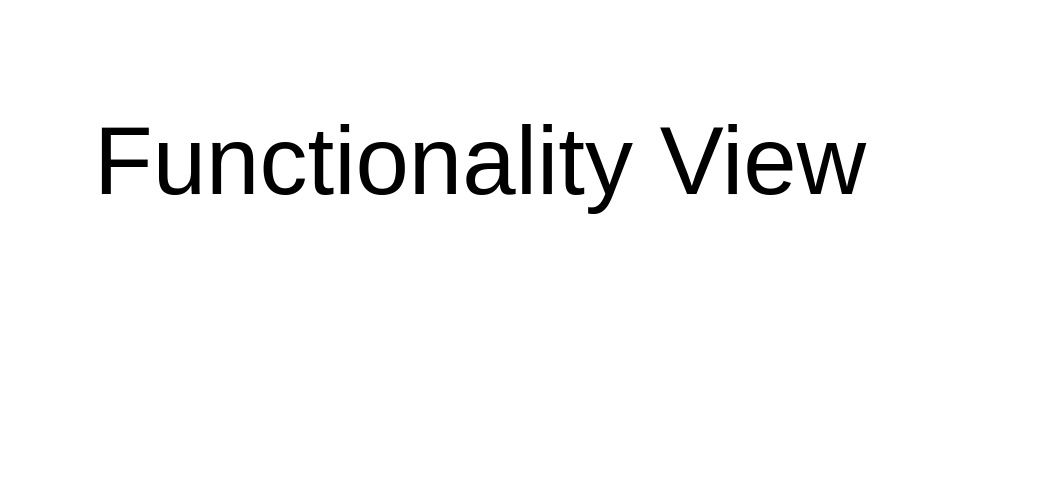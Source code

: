 <mxfile version="18.1.1" type="google" pages="24"><diagram id="ZeLy9aZsea7NiNTJSJ9r" name="FUNCTIONALITY VIEW"><mxGraphModel dx="1248" dy="711" grid="1" gridSize="10" guides="1" tooltips="1" connect="1" arrows="1" fold="1" page="1" pageScale="1" pageWidth="827" pageHeight="1169" math="0" shadow="0"><root><mxCell id="EfIcLqrhwCvmE1zHAq8O-0"/><mxCell id="ieihcOY2Muw-qndNQN7--0" value="About" style="" parent="EfIcLqrhwCvmE1zHAq8O-0"/><UserObject label="" tooltip="ABOUT&#10;&#10;Diagrams which describe the Use Cases/Stakeholder Stories which the system must address. " id="ogDKhqmkoAd2LYFV0bl3-0"><mxCell style="shape=image;html=1;verticalAlign=top;verticalLabelPosition=bottom;labelBackgroundColor=#ffffff;imageAspect=0;aspect=fixed;image=https://cdn1.iconfinder.com/data/icons/hawcons/32/699014-icon-28-information-128.png;shadow=0;dashed=0;fontFamily=Helvetica;fontSize=12;fontColor=#000000;align=center;strokeColor=#000000;fillColor=#505050;dashPattern=1 1;" parent="ieihcOY2Muw-qndNQN7--0" vertex="1"><mxGeometry x="660" y="500" width="20" height="20" as="geometry"/></mxCell></UserObject><mxCell id="EfIcLqrhwCvmE1zHAq8O-1" value="Title" style="" parent="EfIcLqrhwCvmE1zHAq8O-0"/><mxCell id="EfIcLqrhwCvmE1zHAq8O-3" value="Functionality View" style="text;html=1;strokeColor=none;fillColor=none;align=center;verticalAlign=middle;whiteSpace=wrap;rounded=0;fontSize=48;opacity=30;" parent="EfIcLqrhwCvmE1zHAq8O-1" vertex="1"><mxGeometry x="160" y="280" width="480" height="160" as="geometry"/></mxCell></root></mxGraphModel></diagram><diagram id="HJfoUNQLnEb1KD6qa57p" name="Functionality/Groups"><mxGraphModel grid="1" page="1" gridSize="10" guides="1" tooltips="1" connect="1" arrows="1" fold="1" pageScale="1" pageWidth="827" pageHeight="1169" math="0" shadow="0"><root><mxCell id="_w6SPuIURd889Ef91Aiz-0"/><mxCell id="UJiXp5b0a_6Ro8LLWR9e-5" value="About" parent="_w6SPuIURd889Ef91Aiz-0"/><mxCell id="UJiXp5b0a_6Ro8LLWR9e-6" value="Title/Page" visible="0" parent="_w6SPuIURd889Ef91Aiz-0"/><mxCell id="iCdojUrnBRBsA1hzl6_r-0" value="" style="group;fontSize=10;" vertex="1" connectable="0" parent="UJiXp5b0a_6Ro8LLWR9e-6"><mxGeometry x="120" y="120" width="560" height="45" as="geometry"/></mxCell><mxCell id="iCdojUrnBRBsA1hzl6_r-1" value="&lt;font style=&quot;font-size: 12px&quot;&gt;Media Logical Module -&amp;nbsp;Functionality - Functionality Groups - High Level&lt;/font&gt;" style="text;strokeColor=none;fillColor=none;html=1;fontSize=12;fontStyle=1;verticalAlign=middle;align=left;shadow=0;glass=0;comic=0;opacity=30;fontColor=#808080;" vertex="1" parent="iCdojUrnBRBsA1hzl6_r-0"><mxGeometry y="20" width="520" height="20" as="geometry"/></mxCell><mxCell id="iCdojUrnBRBsA1hzl6_r-2" value="" style="line;strokeWidth=2;html=1;shadow=0;glass=0;comic=0;fillColor=none;fontSize=10;fontColor=#CCCCCC;labelBackgroundColor=none;strokeColor=#CCCCCC;" vertex="1" parent="iCdojUrnBRBsA1hzl6_r-0"><mxGeometry y="35" width="560" height="10" as="geometry"/></mxCell><mxCell id="qKxW-Mbx36ZmnmCbu8XS-2" value="Title/Diagram" parent="_w6SPuIURd889Ef91Aiz-0"/><mxCell id="qKxW-Mbx36ZmnmCbu8XS-3" value="&lt;font style=&quot;font-size: 12px&quot;&gt;Diagram: Media Logical Module -&amp;nbsp;Functionality - Functionality Groups - High Level&lt;/font&gt;" style="text;strokeColor=none;fillColor=none;html=1;fontSize=12;fontStyle=2;verticalAlign=middle;align=left;shadow=0;glass=0;comic=0;opacity=30;fontColor=#808080;" vertex="1" parent="qKxW-Mbx36ZmnmCbu8XS-2"><mxGeometry x="120" y="670" width="520" height="20" as="geometry"/></mxCell><mxCell id="qKxW-Mbx36ZmnmCbu8XS-0" value="Context/Legend" parent="_w6SPuIURd889Ef91Aiz-0"/><mxCell id="6VPyrdyFrZipKM0S2JKO-0" value="" style="group" vertex="1" connectable="0" parent="qKxW-Mbx36ZmnmCbu8XS-0"><mxGeometry x="120" y="180" width="560" height="50" as="geometry"/></mxCell><UserObject label="Information (if any) presented below builds upon &lt;br&gt;what is already within&amp;nbsp; the Description of the &lt;br&gt;Base Logical Module." link="https://drive.google.com/file/d/1oMV0IeGAAscQwm4mQmpwyKH3BHNU0Zv-/view?usp=sharing" id="6VPyrdyFrZipKM0S2JKO-1"><mxCell style="shape=note;size=20;whiteSpace=wrap;html=1;strokeWidth=1;fillColor=none;fontSize=12;align=left;fontStyle=2;strokeColor=#999999;fontColor=#999999;" vertex="1" parent="6VPyrdyFrZipKM0S2JKO-0"><mxGeometry width="280" height="50" as="geometry"/></mxCell></UserObject><mxCell id="v9mDvSgLLR93oKAD7Nx3-0" value="" style="rounded=0;whiteSpace=wrap;html=1;fontSize=10;align=left;container=1;collapsible=0;fontColor=#B3B3B3;strokeColor=#B3B3B3;" vertex="1" parent="qKxW-Mbx36ZmnmCbu8XS-0"><mxGeometry x="440" y="180" width="240" height="50" as="geometry"/></mxCell><mxCell id="v9mDvSgLLR93oKAD7Nx3-1" value="" style="whiteSpace=wrap;html=1;aspect=fixed;fillColor=none;strokeColor=#82b366;fontSize=10;align=left;fontStyle=2;strokeWidth=2;" vertex="1" parent="v9mDvSgLLR93oKAD7Nx3-0"><mxGeometry x="13.294" y="16.667" width="8.333" height="8.333" as="geometry"/></mxCell><mxCell id="v9mDvSgLLR93oKAD7Nx3-2" value="" style="whiteSpace=wrap;html=1;aspect=fixed;fillColor=none;strokeColor=#d6b656;fontSize=10;align=left;fontStyle=2;strokeWidth=2;" vertex="1" parent="v9mDvSgLLR93oKAD7Nx3-0"><mxGeometry x="13.294" y="28" width="8.333" height="8.333" as="geometry"/></mxCell><mxCell id="v9mDvSgLLR93oKAD7Nx3-3" value="" style="whiteSpace=wrap;html=1;aspect=fixed;fillColor=none;strokeColor=#6c8ebf;fontSize=10;align=left;fontStyle=2;strokeWidth=2;" vertex="1" parent="v9mDvSgLLR93oKAD7Nx3-0"><mxGeometry x="13.294" y="39.333" width="8.333" height="8.333" as="geometry"/></mxCell><mxCell id="v9mDvSgLLR93oKAD7Nx3-4" value="Internal, System (underlying optional Tenants)&amp;nbsp;" style="text;html=1;strokeColor=none;fillColor=none;align=left;verticalAlign=middle;whiteSpace=wrap;rounded=0;fontSize=10;fontStyle=2;fontColor=#B3B3B3;" vertex="1" parent="v9mDvSgLLR93oKAD7Nx3-0"><mxGeometry x="26.595" y="16.667" width="213.405" height="8.333" as="geometry"/></mxCell><mxCell id="v9mDvSgLLR93oKAD7Nx3-5" value="Internal, (optionally) Tenanted" style="text;html=1;strokeColor=none;fillColor=none;align=left;verticalAlign=middle;whiteSpace=wrap;rounded=0;fontSize=10;fontStyle=2;fontColor=#B3B3B3;" vertex="1" parent="v9mDvSgLLR93oKAD7Nx3-0"><mxGeometry x="26.59" y="30" width="213.41" height="6.33" as="geometry"/></mxCell><mxCell id="v9mDvSgLLR93oKAD7Nx3-6" value="External, Versioned Contracts/Msgs" style="text;html=1;strokeColor=none;fillColor=none;align=left;verticalAlign=middle;whiteSpace=wrap;rounded=0;fontSize=10;fontStyle=2;fontColor=#B3B3B3;" vertex="1" parent="v9mDvSgLLR93oKAD7Nx3-0"><mxGeometry x="26.595" y="39.333" width="213.405" height="8.333" as="geometry"/></mxCell><mxCell id="v9mDvSgLLR93oKAD7Nx3-7" value="Legend" style="text;html=1;strokeColor=none;fillColor=none;align=center;verticalAlign=middle;whiteSpace=wrap;rounded=0;fontSize=10;fontStyle=5;fontColor=#B3B3B3;" vertex="1" parent="v9mDvSgLLR93oKAD7Nx3-0"><mxGeometry x="26.589" width="159.534" height="16.667" as="geometry"/></mxCell><mxCell id="qKxW-Mbx36ZmnmCbu8XS-1" value="Diagram" parent="_w6SPuIURd889Ef91Aiz-0"/><mxCell id="KzsonDiFzQ4fMJ9AJziw-19" value="&lt;div style=&quot;text-align: center&quot;&gt;Resource&lt;/div&gt;" style="rounded=1;whiteSpace=wrap;html=1;strokeColor=#6c8ebf;strokeWidth=1;fillColor=none;dashed=1;verticalAlign=top;align=left;spacingLeft=4;spacing=0;spacingTop=-5;arcSize=16;absoluteArcSize=1;collapsible=0;container=1;recursiveResize=0;fontSize=12;labelBackgroundColor=none;horizontal=0;" vertex="1" parent="qKxW-Mbx36ZmnmCbu8XS-1"><mxGeometry x="120" y="270" width="180" height="210" as="geometry"/></mxCell><mxCell id="FTWUN79fhP8DBFRY1KGM-4" value="Manage Resources" style="ellipse;whiteSpace=wrap;html=1;shadow=0;glass=0;comic=0;strokeColor=#d6b656;strokeWidth=3;fillColor=none;fontSize=12;align=center;" vertex="1" parent="KzsonDiFzQ4fMJ9AJziw-19"><mxGeometry x="30" y="60" width="120" height="40" as="geometry"/></mxCell><mxCell id="cyMRbkkyrpvPdbESxhda-5" value="Manage Resource Collections" style="ellipse;whiteSpace=wrap;html=1;shadow=0;glass=0;comic=0;strokeColor=#d6b656;strokeWidth=3;fillColor=none;fontSize=12;align=center;" vertex="1" parent="KzsonDiFzQ4fMJ9AJziw-19"><mxGeometry x="30" y="10" width="120" height="40" as="geometry"/></mxCell><mxCell id="cyMRbkkyrpvPdbESxhda-14" value="Manage &lt;br&gt;Use Constraints / Copyrights" style="ellipse;whiteSpace=wrap;html=1;shadow=0;glass=0;comic=0;strokeColor=#d6b656;strokeWidth=3;fillColor=none;fontSize=12;align=center;" vertex="1" parent="KzsonDiFzQ4fMJ9AJziw-19"><mxGeometry x="30" y="160" width="120" height="40" as="geometry"/></mxCell><mxCell id="ZQ01g3jlsN6KsN7hbJkx-0" value="Manage Resource Categorisation" style="ellipse;whiteSpace=wrap;html=1;shadow=0;glass=0;comic=0;strokeColor=#d6b656;strokeWidth=3;fillColor=none;fontSize=12;align=center;" vertex="1" parent="KzsonDiFzQ4fMJ9AJziw-19"><mxGeometry x="30" y="110" width="120" height="40" as="geometry"/></mxCell><mxCell id="KzsonDiFzQ4fMJ9AJziw-0" value="&lt;div style=&quot;text-align: center&quot;&gt;&lt;span&gt;Flow managed Creation&lt;/span&gt;&lt;/div&gt;" style="rounded=1;whiteSpace=wrap;html=1;strokeColor=#6c8ebf;strokeWidth=1;fillColor=none;dashed=1;verticalAlign=top;align=left;spacingLeft=4;spacing=0;spacingTop=-5;arcSize=16;absoluteArcSize=1;collapsible=0;container=1;recursiveResize=0;fontSize=12;labelBackgroundColor=none;horizontal=0;" vertex="1" parent="qKxW-Mbx36ZmnmCbu8XS-1"><mxGeometry x="400" y="270" width="160" height="110" as="geometry"/></mxCell><mxCell id="ZQ01g3jlsN6KsN7hbJkx-3" value="Manage Resource Collaborators" style="ellipse;whiteSpace=wrap;html=1;shadow=0;glass=0;comic=0;strokeColor=#d6b656;strokeWidth=3;fillColor=none;fontSize=12;align=center;" vertex="1" parent="KzsonDiFzQ4fMJ9AJziw-0"><mxGeometry x="30" y="60" width="120" height="40" as="geometry"/></mxCell><mxCell id="ZQ01g3jlsN6KsN7hbJkx-2" value="Manage Resource State" style="ellipse;whiteSpace=wrap;html=1;shadow=0;glass=0;comic=0;strokeColor=#d6b656;strokeWidth=3;fillColor=none;fontSize=12;align=center;" vertex="1" parent="KzsonDiFzQ4fMJ9AJziw-0"><mxGeometry x="30" y="10" width="120" height="40" as="geometry"/></mxCell><mxCell id="cyMRbkkyrpvPdbESxhda-0" style="rounded=0;orthogonalLoop=1;jettySize=auto;html=1;startArrow=none;startFill=0;endArrow=none;endFill=0;strokeColor=#000000;fontSize=12;fontColor=#808080;entryX=1;entryY=0.5;entryDx=0;entryDy=0;" edge="1" parent="qKxW-Mbx36ZmnmCbu8XS-1" target="FTWUN79fhP8DBFRY1KGM-4"><mxGeometry relative="1" as="geometry"><mxPoint x="330" y="440" as="sourcePoint"/><mxPoint x="260" y="430" as="targetPoint"/></mxGeometry></mxCell><mxCell id="cyMRbkkyrpvPdbESxhda-6" style="rounded=0;orthogonalLoop=1;jettySize=auto;html=1;entryX=1;entryY=0.5;entryDx=0;entryDy=0;startArrow=none;startFill=0;endArrow=none;endFill=0;strokeColor=#000000;fontSize=12;fontColor=#808080;" edge="1" parent="qKxW-Mbx36ZmnmCbu8XS-1" target="cyMRbkkyrpvPdbESxhda-14"><mxGeometry relative="1" as="geometry"><mxPoint x="330" y="440" as="sourcePoint"/><mxPoint x="450" y="370" as="targetPoint"/></mxGeometry></mxCell><mxCell id="cyMRbkkyrpvPdbESxhda-13" style="rounded=0;orthogonalLoop=1;jettySize=auto;html=1;entryX=1;entryY=0.5;entryDx=0;entryDy=0;startArrow=none;startFill=0;endArrow=none;endFill=0;strokeColor=#000000;fontSize=12;fontColor=#808080;exitX=0;exitY=0.5;exitDx=0;exitDy=0;exitPerimeter=0;" edge="1" parent="qKxW-Mbx36ZmnmCbu8XS-1" source="k-Y4H1nmRuhjar9aNCdx-1" target="cyMRbkkyrpvPdbESxhda-5"><mxGeometry relative="1" as="geometry"><mxPoint x="320" y="420" as="sourcePoint"/><mxPoint x="450" y="370" as="targetPoint"/></mxGeometry></mxCell><mxCell id="ZQ01g3jlsN6KsN7hbJkx-4" style="rounded=0;orthogonalLoop=1;jettySize=auto;html=1;entryX=0;entryY=0.5;entryDx=0;entryDy=0;startArrow=none;startFill=0;endArrow=none;endFill=0;strokeColor=#000000;fontSize=12;fontColor=#808080;" edge="1" parent="qKxW-Mbx36ZmnmCbu8XS-1" target="ZQ01g3jlsN6KsN7hbJkx-2"><mxGeometry relative="1" as="geometry"><mxPoint x="360" y="440" as="sourcePoint"/><mxPoint x="450" y="410" as="targetPoint"/></mxGeometry></mxCell><mxCell id="ZQ01g3jlsN6KsN7hbJkx-5" style="rounded=0;orthogonalLoop=1;jettySize=auto;html=1;entryX=0;entryY=0.5;entryDx=0;entryDy=0;startArrow=none;startFill=0;endArrow=none;endFill=0;strokeColor=#000000;fontSize=12;fontColor=#808080;" edge="1" parent="qKxW-Mbx36ZmnmCbu8XS-1" target="ZQ01g3jlsN6KsN7hbJkx-3"><mxGeometry relative="1" as="geometry"><mxPoint x="360" y="440" as="sourcePoint"/><mxPoint x="450" y="450" as="targetPoint"/></mxGeometry></mxCell><mxCell id="ZQ01g3jlsN6KsN7hbJkx-6" style="rounded=0;orthogonalLoop=1;jettySize=auto;html=1;entryX=1;entryY=0.5;entryDx=0;entryDy=0;startArrow=none;startFill=0;endArrow=none;endFill=0;strokeColor=#000000;fontSize=12;fontColor=#808080;exitX=0;exitY=0.498;exitDx=0;exitDy=0;exitPerimeter=0;" edge="1" parent="qKxW-Mbx36ZmnmCbu8XS-1" source="k-Y4H1nmRuhjar9aNCdx-1" target="ZQ01g3jlsN6KsN7hbJkx-0"><mxGeometry relative="1" as="geometry"><mxPoint x="320" y="420" as="sourcePoint"/><mxPoint x="450" y="610" as="targetPoint"/></mxGeometry></mxCell><mxCell id="2eNXr6c8hnn5OSR33lzw-1" style="rounded=0;orthogonalLoop=1;jettySize=auto;html=1;entryX=1;entryY=0.5;entryDx=0;entryDy=0;startArrow=none;startFill=0;endArrow=none;endFill=0;strokeColor=#000000;fontSize=12;fontColor=#808080;" edge="1" parent="qKxW-Mbx36ZmnmCbu8XS-1" target="2eNXr6c8hnn5OSR33lzw-0"><mxGeometry relative="1" as="geometry"><mxPoint x="330" y="440" as="sourcePoint"/><mxPoint x="450" y="450" as="targetPoint"/></mxGeometry></mxCell><mxCell id="_WIBHcQ2P0UsklN6-QeO-1" style="rounded=0;orthogonalLoop=1;jettySize=auto;html=1;entryX=1;entryY=0.5;entryDx=0;entryDy=0;startArrow=none;startFill=0;endArrow=none;endFill=0;strokeColor=#000000;fontSize=12;fontColor=#808080;" edge="1" parent="qKxW-Mbx36ZmnmCbu8XS-1" target="_WIBHcQ2P0UsklN6-QeO-0"><mxGeometry relative="1" as="geometry"><mxPoint x="330" y="440" as="sourcePoint"/><mxPoint x="450" y="650" as="targetPoint"/></mxGeometry></mxCell><mxCell id="k-Y4H1nmRuhjar9aNCdx-1" value="User" style="shape=umlActor;verticalLabelPosition=bottom;labelBackgroundColor=#ffffff;verticalAlign=top;html=1;shadow=0;glass=0;comic=0;strokeColor=#B3B3B3;strokeWidth=1;fillColor=none;fontSize=12;fontColor=#000000;align=center;" vertex="1" parent="qKxW-Mbx36ZmnmCbu8XS-1"><mxGeometry x="330" y="420" width="20" height="40" as="geometry"/></mxCell><mxCell id="KzsonDiFzQ4fMJ9AJziw-16" style="rounded=0;orthogonalLoop=1;jettySize=auto;html=1;entryX=0;entryY=0.5;entryDx=0;entryDy=0;startArrow=none;startFill=0;endArrow=none;endFill=0;strokeColor=#000000;fontSize=12;fontColor=#808080;" edge="1" parent="qKxW-Mbx36ZmnmCbu8XS-1" target="KzsonDiFzQ4fMJ9AJziw-6"><mxGeometry relative="1" as="geometry"><mxPoint x="360" y="440" as="sourcePoint"/><mxPoint x="440" y="420" as="targetPoint"/></mxGeometry></mxCell><mxCell id="KzsonDiFzQ4fMJ9AJziw-17" style="rounded=0;orthogonalLoop=1;jettySize=auto;html=1;entryX=0.025;entryY=0.596;entryDx=0;entryDy=0;startArrow=none;startFill=0;endArrow=none;endFill=0;strokeColor=#000000;fontSize=12;fontColor=#808080;entryPerimeter=0;" edge="1" parent="qKxW-Mbx36ZmnmCbu8XS-1" target="KzsonDiFzQ4fMJ9AJziw-7"><mxGeometry relative="1" as="geometry"><mxPoint x="360" y="440" as="sourcePoint"/><mxPoint x="430" y="490" as="targetPoint"/></mxGeometry></mxCell><mxCell id="KzsonDiFzQ4fMJ9AJziw-18" style="rounded=0;orthogonalLoop=1;jettySize=auto;html=1;entryX=0;entryY=0.5;entryDx=0;entryDy=0;startArrow=none;startFill=0;endArrow=none;endFill=0;strokeColor=#000000;fontSize=12;fontColor=#808080;" edge="1" parent="qKxW-Mbx36ZmnmCbu8XS-1" target="KzsonDiFzQ4fMJ9AJziw-8"><mxGeometry relative="1" as="geometry"><mxPoint x="360" y="440" as="sourcePoint"/><mxPoint x="433" y="543.84" as="targetPoint"/></mxGeometry></mxCell><mxCell id="KzsonDiFzQ4fMJ9AJziw-25" value="&lt;div style=&quot;text-align: center&quot;&gt;&lt;span&gt;Extended&lt;/span&gt;&lt;/div&gt;" style="rounded=1;whiteSpace=wrap;html=1;strokeColor=#6c8ebf;strokeWidth=1;fillColor=none;dashed=1;verticalAlign=top;align=left;spacingLeft=4;spacing=0;spacingTop=-5;arcSize=16;absoluteArcSize=1;collapsible=0;container=1;recursiveResize=0;fontSize=12;labelBackgroundColor=none;horizontal=0;" vertex="1" parent="qKxW-Mbx36ZmnmCbu8XS-1"><mxGeometry x="120" y="490" width="180" height="150" as="geometry"/></mxCell><mxCell id="KzsonDiFzQ4fMJ9AJziw-23" value="&lt;div style=&quot;text-align: center&quot;&gt;&lt;span&gt;Links&lt;/span&gt;&lt;/div&gt;" style="rounded=1;whiteSpace=wrap;html=1;strokeColor=#6c8ebf;strokeWidth=1;fillColor=none;dashed=1;verticalAlign=top;align=left;spacingLeft=4;spacing=0;spacingTop=-5;arcSize=16;absoluteArcSize=1;collapsible=0;container=1;recursiveResize=0;fontSize=12;labelBackgroundColor=none;horizontal=0;" vertex="1" parent="KzsonDiFzQ4fMJ9AJziw-25"><mxGeometry x="20" y="80" width="150" height="60" as="geometry"/></mxCell><mxCell id="2eNXr6c8hnn5OSR33lzw-0" value="Manage Resource Relationships" style="ellipse;whiteSpace=wrap;html=1;shadow=0;glass=0;comic=0;strokeColor=#d6b656;strokeWidth=3;fillColor=none;fontSize=12;align=center;" vertex="1" parent="KzsonDiFzQ4fMJ9AJziw-23"><mxGeometry x="20" y="10.0" width="120" height="40" as="geometry"/></mxCell><mxCell id="KzsonDiFzQ4fMJ9AJziw-12" value="&lt;div style=&quot;text-align: center&quot;&gt;&lt;span&gt;Search&lt;/span&gt;&lt;/div&gt;" style="rounded=1;whiteSpace=wrap;html=1;strokeColor=#6c8ebf;strokeWidth=1;fillColor=none;dashed=1;verticalAlign=top;align=left;spacingLeft=4;spacing=0;spacingTop=-5;arcSize=16;absoluteArcSize=1;collapsible=0;container=1;recursiveResize=0;fontSize=12;labelBackgroundColor=none;horizontal=0;" vertex="1" parent="KzsonDiFzQ4fMJ9AJziw-25"><mxGeometry x="20" y="10" width="150" height="60" as="geometry"/></mxCell><mxCell id="_WIBHcQ2P0UsklN6-QeO-0" value="Search" style="ellipse;whiteSpace=wrap;html=1;shadow=0;glass=0;comic=0;strokeColor=#d6b656;strokeWidth=3;fillColor=none;fontSize=12;align=center;" vertex="1" parent="KzsonDiFzQ4fMJ9AJziw-12"><mxGeometry x="20" y="10" width="120" height="40" as="geometry"/></mxCell><mxCell id="QuRxunOoibrcGm9A5Mha-0" value="&lt;div style=&quot;text-align: center&quot;&gt;&lt;font style=&quot;font-size: 11px&quot;&gt;Common Functionality Extension&amp;nbsp;&lt;/font&gt;&lt;/div&gt;" style="rounded=1;whiteSpace=wrap;html=1;strokeColor=#6c8ebf;strokeWidth=1;fillColor=none;dashed=1;verticalAlign=top;align=left;spacingLeft=4;spacing=0;spacingTop=-5;arcSize=16;absoluteArcSize=1;collapsible=0;container=1;recursiveResize=0;fontSize=12;labelBackgroundColor=none;horizontal=1;opacity=40;" vertex="1" parent="qKxW-Mbx36ZmnmCbu8XS-1"><mxGeometry x="400" y="410" width="180" height="220" as="geometry"/></mxCell><mxCell id="KzsonDiFzQ4fMJ9AJziw-21" value="&lt;div style=&quot;text-align: center&quot;&gt;&lt;span&gt;Endorse&lt;/span&gt;&lt;span&gt;ment&lt;/span&gt;&lt;/div&gt;" style="rounded=1;whiteSpace=wrap;html=1;strokeColor=#6c8ebf;strokeWidth=1;fillColor=none;dashed=1;verticalAlign=top;align=left;spacingLeft=4;spacing=0;spacingTop=-5;arcSize=16;absoluteArcSize=1;collapsible=0;container=1;recursiveResize=0;fontSize=12;labelBackgroundColor=none;horizontal=1;" vertex="1" parent="QuRxunOoibrcGm9A5Mha-0"><mxGeometry x="10" y="20" width="160" height="70" as="geometry"/></mxCell><mxCell id="KzsonDiFzQ4fMJ9AJziw-6" value="Manage Endorsements" style="ellipse;whiteSpace=wrap;html=1;shadow=0;glass=0;comic=0;strokeColor=#d6b656;strokeWidth=3;fillColor=none;fontSize=12;align=center;opacity=40;" vertex="1" parent="KzsonDiFzQ4fMJ9AJziw-21"><mxGeometry x="20" y="20.0" width="120" height="40" as="geometry"/></mxCell><mxCell id="KzsonDiFzQ4fMJ9AJziw-5" value="&lt;div style=&quot;text-align: center&quot;&gt;&lt;span&gt;Feedback&lt;/span&gt;&lt;/div&gt;" style="rounded=1;whiteSpace=wrap;html=1;strokeColor=#6c8ebf;strokeWidth=1;fillColor=none;dashed=1;verticalAlign=top;align=left;spacingLeft=4;spacing=0;spacingTop=-5;arcSize=16;absoluteArcSize=1;collapsible=0;container=1;recursiveResize=0;fontSize=12;labelBackgroundColor=none;horizontal=0;" vertex="1" parent="QuRxunOoibrcGm9A5Mha-0"><mxGeometry x="10" y="100" width="160" height="110" as="geometry"/></mxCell><mxCell id="KzsonDiFzQ4fMJ9AJziw-7" value="Manage &lt;br style=&quot;font-size: 12px;&quot;&gt;Ratings" style="ellipse;whiteSpace=wrap;html=1;shadow=0;glass=0;comic=0;strokeColor=#d6b656;strokeWidth=3;fillColor=none;fontSize=12;align=center;opacity=40;" vertex="1" parent="KzsonDiFzQ4fMJ9AJziw-5"><mxGeometry x="20" y="10" width="120" height="40" as="geometry"/></mxCell><mxCell id="KzsonDiFzQ4fMJ9AJziw-8" value="Manage Comments" style="ellipse;whiteSpace=wrap;html=1;shadow=0;glass=0;comic=0;strokeColor=#d6b656;strokeWidth=3;fillColor=none;fontSize=12;align=center;opacity=40;" vertex="1" parent="KzsonDiFzQ4fMJ9AJziw-5"><mxGeometry x="20" y="60" width="120" height="40" as="geometry"/></mxCell></root></mxGraphModel></diagram><diagram id="4rGoNpD3fcAGHkf3LAXt" name="Functionality"><mxGraphModel dx="1248" dy="711" grid="1" gridSize="10" guides="1" tooltips="1" connect="1" arrows="1" fold="1" page="1" pageScale="1" pageWidth="827" pageHeight="1169" math="0" shadow="0"><root><mxCell id="di5NpbnV5eKL0VfbgIQB-0"/><mxCell id="ErN5tYg_JgZohw3DXpwU-0" value="Title/Page" parent="di5NpbnV5eKL0VfbgIQB-0" visible="0"/><mxCell id="ErN5tYg_JgZohw3DXpwU-3" value="&lt;font style=&quot;font-size: 12px;&quot;&gt;Media Logical Module -&amp;nbsp;Functionality - Conceptual&lt;br style=&quot;font-size: 12px;&quot;&gt;&lt;/font&gt;" style="text;strokeColor=none;fillColor=none;html=1;fontSize=12;fontStyle=1;verticalAlign=middle;align=left;shadow=0;glass=0;comic=0;opacity=30;fontColor=#808080;" parent="ErN5tYg_JgZohw3DXpwU-0" vertex="1"><mxGeometry x="120" y="140" width="520" height="20" as="geometry"/></mxCell><mxCell id="di5NpbnV5eKL0VfbgIQB-25" value="" style="group;fontSize=10;" parent="ErN5tYg_JgZohw3DXpwU-0" vertex="1" connectable="0"><mxGeometry x="120" y="120" width="560" height="45" as="geometry"/></mxCell><mxCell id="di5NpbnV5eKL0VfbgIQB-27" value="" style="line;strokeWidth=2;html=1;shadow=0;glass=0;comic=0;fillColor=none;fontSize=10;fontColor=#CCCCCC;labelBackgroundColor=none;strokeColor=#CCCCCC;" parent="di5NpbnV5eKL0VfbgIQB-25" vertex="1"><mxGeometry y="35" width="560" height="10" as="geometry"/></mxCell><mxCell id="ErN5tYg_JgZohw3DXpwU-1" value="Title/Diagram" parent="di5NpbnV5eKL0VfbgIQB-0"/><mxCell id="di5NpbnV5eKL0VfbgIQB-26" value="&lt;font style=&quot;font-size: 12px&quot;&gt;Diagram: Media Logical Module -&amp;nbsp;Functionality - Conceptual&lt;br style=&quot;font-size: 12px&quot;&gt;&lt;/font&gt;" style="text;strokeColor=none;fillColor=none;html=1;fontSize=12;fontStyle=2;verticalAlign=middle;align=left;shadow=0;glass=0;comic=0;opacity=30;fontColor=#808080;" parent="ErN5tYg_JgZohw3DXpwU-1" vertex="1"><mxGeometry x="120" y="540" width="520" height="20" as="geometry"/></mxCell><mxCell id="ErN5tYg_JgZohw3DXpwU-2" value="Context/Legend" parent="di5NpbnV5eKL0VfbgIQB-0"/><mxCell id="di5NpbnV5eKL0VfbgIQB-1" value="Boxes" parent="di5NpbnV5eKL0VfbgIQB-0"/><mxCell id="di5NpbnV5eKL0VfbgIQB-2" value="Resource Search&lt;br&gt;(May be Common Across Whole System Resources or Limited to Single Org View)" style="rounded=1;whiteSpace=wrap;html=1;strokeWidth=1;fillColor=none;fontSize=12;align=center;horizontal=1;verticalAlign=top;arcSize=12;container=1;absoluteArcSize=1;recursiveResize=0;collapsible=0;" parent="di5NpbnV5eKL0VfbgIQB-1" vertex="1"><mxGeometry x="120" y="390" width="560" height="100" as="geometry"/></mxCell><mxCell id="di5NpbnV5eKL0VfbgIQB-3" value="[System]&lt;br&gt;By Metadata &amp;amp; Tags" style="rounded=0;whiteSpace=wrap;html=1;strokeColor=#82B366;strokeWidth=3;fillColor=#FFF1C2;fontSize=12;align=center;fontFamily=Helvetica;verticalAlign=middle;gradientDirection=north;fontColor=#333333;gradientColor=#ffffff;" parent="di5NpbnV5eKL0VfbgIQB-2" vertex="1"><mxGeometry x="190" y="50" width="80" height="40" as="geometry"/></mxCell><mxCell id="di5NpbnV5eKL0VfbgIQB-4" value="[System]&lt;br style=&quot;font-size: 11px&quot;&gt;&lt;font style=&quot;font-size: 11px&quot;&gt;Context Aware/ By.Relationships&lt;/font&gt;" style="rounded=0;whiteSpace=wrap;html=1;strokeColor=#82B366;strokeWidth=3;fillColor=#FFF1C2;fontSize=11;align=center;fontFamily=Helvetica;verticalAlign=middle;gradientDirection=north;fontColor=#333333;gradientColor=#ffffff;" parent="di5NpbnV5eKL0VfbgIQB-2" vertex="1"><mxGeometry x="280" y="50" width="80" height="40" as="geometry"/></mxCell><mxCell id="di5NpbnV5eKL0VfbgIQB-5" value="[System]&lt;br&gt;Find by Title" style="rounded=0;whiteSpace=wrap;html=1;strokeColor=#82B366;strokeWidth=3;fillColor=#FFF1C2;fontSize=12;align=center;fontFamily=Helvetica;verticalAlign=middle;gradientDirection=north;fontColor=#333333;gradientColor=#ffffff;" parent="di5NpbnV5eKL0VfbgIQB-2" vertex="1"><mxGeometry x="10" y="50" width="80" height="40" as="geometry"/></mxCell><mxCell id="di5NpbnV5eKL0VfbgIQB-6" value="[System]&lt;br&gt;Find by Content" style="rounded=0;whiteSpace=wrap;html=1;strokeColor=#82B366;strokeWidth=3;fillColor=#FFF1C2;fontSize=12;align=center;fontFamily=Helvetica;verticalAlign=middle;gradientDirection=north;fontColor=#333333;gradientColor=#ffffff;" parent="di5NpbnV5eKL0VfbgIQB-2" vertex="1"><mxGeometry x="100" y="50" width="80" height="40" as="geometry"/></mxCell><mxCell id="di5NpbnV5eKL0VfbgIQB-7" value="[System] By &lt;br&gt;&lt;font style=&quot;font-size: 10px&quot;&gt;Recommendation&lt;/font&gt;/&lt;br&gt;Endorsement" style="rounded=0;whiteSpace=wrap;html=1;strokeColor=#82B366;strokeWidth=3;fillColor=#FFF1C2;fontSize=12;align=center;fontFamily=Helvetica;verticalAlign=middle;gradientDirection=north;fontColor=#333333;gradientColor=#ffffff;" parent="di5NpbnV5eKL0VfbgIQB-2" vertex="1"><mxGeometry x="370" y="50" width="80" height="40" as="geometry"/></mxCell><mxCell id="di5NpbnV5eKL0VfbgIQB-8" value="[System]&lt;br&gt;Synonym Aware" style="rounded=0;whiteSpace=wrap;html=1;strokeColor=#82B366;strokeWidth=3;fillColor=#FFF1C2;fontSize=12;align=center;fontFamily=Helvetica;verticalAlign=middle;gradientDirection=north;fontColor=#333333;gradientColor=#ffffff;" parent="di5NpbnV5eKL0VfbgIQB-2" vertex="1"><mxGeometry x="460" y="50" width="80" height="40" as="geometry"/></mxCell><mxCell id="di5NpbnV5eKL0VfbgIQB-9" value="Resource Management" style="rounded=1;whiteSpace=wrap;html=1;strokeWidth=1;fillColor=none;fontSize=12;align=center;horizontal=1;verticalAlign=top;arcSize=12;container=1;absoluteArcSize=1;recursiveResize=0;collapsible=0;" parent="di5NpbnV5eKL0VfbgIQB-1" vertex="1"><mxGeometry x="120.57" y="200" width="559.43" height="180" as="geometry"/></mxCell><mxCell id="di5NpbnV5eKL0VfbgIQB-10" value="Manage &lt;br style=&quot;font-size: 9px&quot;&gt;Change Tracking" style="rounded=0;whiteSpace=wrap;html=1;strokeColor=#d6b656;strokeWidth=3;fillColor=none;fontSize=9;align=center;fontFamily=Helvetica;verticalAlign=middle;" parent="di5NpbnV5eKL0VfbgIQB-9" vertex="1"><mxGeometry x="280" y="80" width="80" height="40" as="geometry"/></mxCell><mxCell id="di5NpbnV5eKL0VfbgIQB-11" value="&lt;font style=&quot;font-size: 9px&quot;&gt;[Organisation]&lt;br style=&quot;font-size: 9px&quot;&gt;Manage &lt;br style=&quot;font-size: 9px&quot;&gt;Resource Permissions&lt;/font&gt;" style="rounded=0;whiteSpace=wrap;html=1;strokeColor=#d6b656;strokeWidth=3;fillColor=none;fontSize=9;align=center;fontFamily=Helvetica;verticalAlign=middle;" parent="di5NpbnV5eKL0VfbgIQB-9" vertex="1"><mxGeometry x="190" y="130" width="80" height="40" as="geometry"/></mxCell><mxCell id="di5NpbnV5eKL0VfbgIQB-12" value="Manage &lt;br style=&quot;font-size: 9px&quot;&gt;Content" style="rounded=0;whiteSpace=wrap;html=1;strokeColor=#d6b656;strokeWidth=3;fillColor=none;fontSize=9;align=center;fontFamily=Helvetica;verticalAlign=middle;" parent="di5NpbnV5eKL0VfbgIQB-9" vertex="1"><mxGeometry x="190" y="30" width="80" height="40" as="geometry"/></mxCell><mxCell id="di5NpbnV5eKL0VfbgIQB-13" value="[Organisation]&lt;br style=&quot;font-size: 9px&quot;&gt;Manage &lt;br style=&quot;font-size: 9px&quot;&gt;Resource&lt;br style=&quot;font-size: 9px&quot;&gt;Links" style="rounded=0;whiteSpace=wrap;html=1;strokeColor=#d6b656;strokeWidth=3;fillColor=none;fontSize=9;align=center;fontFamily=Helvetica;verticalAlign=middle;" parent="di5NpbnV5eKL0VfbgIQB-9" vertex="1"><mxGeometry x="280" y="130" width="80" height="40" as="geometry"/></mxCell><mxCell id="di5NpbnV5eKL0VfbgIQB-14" value="Manage &lt;br style=&quot;font-size: 9px&quot;&gt;Resource Structure" style="rounded=0;whiteSpace=wrap;html=1;strokeColor=#d6b656;strokeWidth=3;fillColor=none;fontSize=9;align=center;fontFamily=Helvetica;verticalAlign=middle;" parent="di5NpbnV5eKL0VfbgIQB-9" vertex="1"><mxGeometry x="100" y="30" width="80" height="40" as="geometry"/></mxCell><mxCell id="di5NpbnV5eKL0VfbgIQB-15" value="Manage&lt;br style=&quot;font-size: 9px&quot;&gt;Resource Versions" style="rounded=0;whiteSpace=wrap;html=1;strokeColor=#d6b656;strokeWidth=3;fillColor=none;fontSize=9;align=center;fontFamily=Helvetica;verticalAlign=middle;" parent="di5NpbnV5eKL0VfbgIQB-9" vertex="1"><mxGeometry x="190" y="80" width="80" height="40" as="geometry"/></mxCell><mxCell id="di5NpbnV5eKL0VfbgIQB-16" value="[Organisation]&lt;br style=&quot;font-size: 9px&quot;&gt;Manage &lt;br style=&quot;font-size: 9px&quot;&gt;Resource Dev Members &amp;amp; Roles" style="rounded=0;whiteSpace=wrap;html=1;strokeColor=#d6b656;strokeWidth=3;fillColor=none;fontSize=9;align=center;fontFamily=Helvetica;verticalAlign=middle;" parent="di5NpbnV5eKL0VfbgIQB-9" vertex="1"><mxGeometry x="100" y="130" width="80" height="40" as="geometry"/></mxCell><mxCell id="di5NpbnV5eKL0VfbgIQB-17" value="Manage Taxonomy &amp;amp;&lt;br style=&quot;font-size: 9px&quot;&gt;Folksonomy" style="rounded=0;whiteSpace=wrap;html=1;strokeColor=#d6b656;strokeWidth=3;fillColor=none;fontSize=9;align=center;fontFamily=Helvetica;verticalAlign=middle;" parent="di5NpbnV5eKL0VfbgIQB-9" vertex="1"><mxGeometry x="100" y="80" width="80" height="40" as="geometry"/></mxCell><mxCell id="di5NpbnV5eKL0VfbgIQB-18" value="&lt;font style=&quot;font-size: 9px&quot;&gt;Manage &lt;br style=&quot;font-size: 9px&quot;&gt;Resource Catalog (&amp;amp; Header/Footer)&lt;/font&gt;" style="rounded=0;whiteSpace=wrap;html=1;strokeColor=#d6b656;strokeWidth=3;fillColor=none;fontSize=9;align=center;fontFamily=Helvetica;verticalAlign=middle;" parent="di5NpbnV5eKL0VfbgIQB-9" vertex="1"><mxGeometry x="10" y="30" width="80" height="40" as="geometry"/></mxCell><mxCell id="di5NpbnV5eKL0VfbgIQB-19" value="Manage &lt;font style=&quot;font-size: 9px&quot;&gt;&lt;font style=&quot;font-size: 9px&quot;&gt;Vis &amp;amp; Natural Order&lt;/font&gt;&lt;/font&gt;" style="rounded=0;whiteSpace=wrap;html=1;strokeColor=#d6b656;strokeWidth=3;fillColor=none;fontSize=9;align=center;fontFamily=Helvetica;verticalAlign=middle;" parent="di5NpbnV5eKL0VfbgIQB-9" vertex="1"><mxGeometry x="10" y="80" width="80" height="40" as="geometry"/></mxCell><mxCell id="di5NpbnV5eKL0VfbgIQB-20" value="Resource Cloning (and Linking)" style="rounded=0;whiteSpace=wrap;html=1;strokeColor=#d6b656;strokeWidth=3;fillColor=none;fontSize=9;align=center;fontFamily=Helvetica;verticalAlign=middle;" parent="di5NpbnV5eKL0VfbgIQB-9" vertex="1"><mxGeometry x="370" y="80" width="80" height="40" as="geometry"/></mxCell><mxCell id="di5NpbnV5eKL0VfbgIQB-21" value="&lt;font style=&quot;font-size: 9px&quot;&gt;[Organisation]&lt;br style=&quot;font-size: 9px&quot;&gt;Manage &lt;br style=&quot;font-size: 9px&quot;&gt;Resource&amp;nbsp;&lt;/font&gt;&lt;font style=&quot;font-size: 9px&quot;&gt;Change Notifications&lt;/font&gt;" style="rounded=0;whiteSpace=wrap;html=1;strokeColor=#d6b656;strokeWidth=3;fillColor=none;fontSize=9;align=center;fontFamily=Helvetica;absoluteArcSize=1;arcSize=12;verticalAlign=middle;" parent="di5NpbnV5eKL0VfbgIQB-9" vertex="1"><mxGeometry x="370" y="130" width="80" height="40" as="geometry"/></mxCell><mxCell id="di5NpbnV5eKL0VfbgIQB-22" value="Manage &lt;br style=&quot;font-size: 9px&quot;&gt;Metadata" style="rounded=0;whiteSpace=wrap;html=1;strokeColor=#d6b656;strokeWidth=3;fillColor=none;fontSize=9;align=center;fontFamily=Helvetica;verticalAlign=middle;" parent="di5NpbnV5eKL0VfbgIQB-9" vertex="1"><mxGeometry x="280" y="30" width="80" height="40" as="geometry"/></mxCell><mxCell id="di5NpbnV5eKL0VfbgIQB-23" value="&lt;font style=&quot;font-size: 9px&quot;&gt;Copyright, PIA, Classification Validation&lt;/font&gt;" style="rounded=0;whiteSpace=wrap;html=1;strokeColor=#d6b656;strokeWidth=3;fillColor=none;fontSize=9;align=center;fontFamily=Helvetica;verticalAlign=middle;" parent="di5NpbnV5eKL0VfbgIQB-9" vertex="1"><mxGeometry x="370" y="30" width="80" height="40" as="geometry"/></mxCell><mxCell id="di5NpbnV5eKL0VfbgIQB-24" value="[Organisation]&lt;br style=&quot;font-size: 9px&quot;&gt;Manage Catalog&lt;br&gt;&lt;font style=&quot;font-size: 9px&quot;&gt;&lt;font style=&quot;font-size: 9px&quot;&gt;Permissions&lt;/font&gt;&lt;/font&gt;" style="rounded=0;whiteSpace=wrap;html=1;strokeColor=#d6b656;strokeWidth=3;fillColor=none;fontSize=9;align=center;fontFamily=Helvetica;verticalAlign=middle;" parent="di5NpbnV5eKL0VfbgIQB-9" vertex="1"><mxGeometry x="10" y="130" width="80" height="40" as="geometry"/></mxCell></root></mxGraphModel></diagram><diagram id="gwTOBYoEeyznXNw5VFTe" name="Functionality/Tenancy/Media"><mxGraphModel dx="1248" dy="711" grid="1" gridSize="10" guides="1" tooltips="1" connect="1" arrows="1" fold="1" page="1" pageScale="1" pageWidth="827" pageHeight="1169" math="0" shadow="0"><root><mxCell id="YLs5-hxoSg5uVd3gLYSN-0"/><mxCell id="TVM3IxPxkfNNqrvyFlQ3-2" value="About" parent="YLs5-hxoSg5uVd3gLYSN-0"/><mxCell id="pQ0hT7u2lgCPnBqZnVGf-1" style="edgeStyle=none;rounded=0;orthogonalLoop=1;jettySize=auto;html=1;exitX=0;exitY=0.333;exitDx=0;exitDy=0;exitPerimeter=0;startArrow=diamondThin;startFill=0;endArrow=none;endFill=0;" parent="TVM3IxPxkfNNqrvyFlQ3-2" source="YLs5-hxoSg5uVd3gLYSN-10" target="YLs5-hxoSg5uVd3gLYSN-10" edge="1"><mxGeometry relative="1" as="geometry"/></mxCell><mxCell id="TVM3IxPxkfNNqrvyFlQ3-0" value="Title/Page" parent="YLs5-hxoSg5uVd3gLYSN-0" visible="0"/><mxCell id="YLs5-hxoSg5uVd3gLYSN-3" value="" style="group;fontSize=10;" parent="TVM3IxPxkfNNqrvyFlQ3-0" vertex="1" connectable="0"><mxGeometry x="120" y="120" width="560" height="45" as="geometry"/></mxCell><mxCell id="YLs5-hxoSg5uVd3gLYSN-4" value="&lt;font style=&quot;font-size: 12px;&quot;&gt;&lt;span style=&quot;font-size: 12px;&quot;&gt;Core Logical Module -&amp;nbsp;&lt;/span&gt;&lt;span style=&quot;font-size: 12px;&quot;&gt;Functionality -&amp;nbsp;&lt;/span&gt;Organisation Media&lt;/font&gt;" style="text;strokeColor=none;fillColor=none;html=1;fontSize=12;fontStyle=1;verticalAlign=middle;align=left;shadow=0;glass=0;comic=0;opacity=30;fontColor=#808080;" parent="YLs5-hxoSg5uVd3gLYSN-3" vertex="1"><mxGeometry y="20" width="520" height="20" as="geometry"/></mxCell><mxCell id="YLs5-hxoSg5uVd3gLYSN-5" value="" style="line;strokeWidth=2;html=1;shadow=0;glass=0;comic=0;fillColor=none;fontSize=10;fontColor=#CCCCCC;labelBackgroundColor=none;strokeColor=#CCCCCC;" parent="YLs5-hxoSg5uVd3gLYSN-3" vertex="1"><mxGeometry y="35" width="560" height="10" as="geometry"/></mxCell><mxCell id="TVM3IxPxkfNNqrvyFlQ3-1" value="Title/Diagram" parent="YLs5-hxoSg5uVd3gLYSN-0"/><mxCell id="TVM3IxPxkfNNqrvyFlQ3-3" value="&lt;font style=&quot;font-size: 12px&quot;&gt;&lt;span style=&quot;font-size: 12px&quot;&gt;Diagram: Core Logical Module -&amp;nbsp;&lt;/span&gt;&lt;span style=&quot;font-size: 12px&quot;&gt;Functionality -&amp;nbsp;&lt;/span&gt;Organisation Media&lt;/font&gt;" style="text;strokeColor=none;fillColor=none;html=1;fontSize=12;fontStyle=2;verticalAlign=middle;align=left;shadow=0;glass=0;comic=0;opacity=30;fontColor=#808080;" parent="TVM3IxPxkfNNqrvyFlQ3-1" vertex="1"><mxGeometry x="120" y="660" width="520" height="20" as="geometry"/></mxCell><mxCell id="YLs5-hxoSg5uVd3gLYSN-1" value="Use Case" parent="YLs5-hxoSg5uVd3gLYSN-0"/><mxCell id="YLs5-hxoSg5uVd3gLYSN-6" value="List my Media" style="ellipse;whiteSpace=wrap;html=1;comic=1;strokeColor=#000000;strokeWidth=1;fillColor=none;gradientColor=#ffffff;fontSize=10;align=center;" parent="YLs5-hxoSg5uVd3gLYSN-1" vertex="1"><mxGeometry x="240" y="360" width="80" height="40" as="geometry"/></mxCell><mxCell id="YLs5-hxoSg5uVd3gLYSN-7" value="Soft delete/undelete my Media" style="ellipse;whiteSpace=wrap;html=1;comic=1;strokeColor=#000000;strokeWidth=1;fillColor=none;gradientColor=#ffffff;fontSize=10;align=center;" parent="YLs5-hxoSg5uVd3gLYSN-1" vertex="1"><mxGeometry x="240" y="440" width="80" height="40" as="geometry"/></mxCell><mxCell id="YLs5-hxoSg5uVd3gLYSN-8" value="" style="endArrow=open;endFill=1;endSize=12;html=1;strokeColor=#000000;fontSize=10;entryX=0;entryY=0.5;entryDx=0;entryDy=0;" parent="YLs5-hxoSg5uVd3gLYSN-1" target="YLs5-hxoSg5uVd3gLYSN-7" edge="1"><mxGeometry width="160" relative="1" as="geometry"><mxPoint x="160" y="380" as="sourcePoint"/><mxPoint x="250" y="270" as="targetPoint"/></mxGeometry></mxCell><mxCell id="YLs5-hxoSg5uVd3gLYSN-9" value="" style="endArrow=open;endFill=1;endSize=12;html=1;strokeColor=#000000;fontSize=10;entryX=0;entryY=0.5;entryDx=0;entryDy=0;" parent="YLs5-hxoSg5uVd3gLYSN-1" target="YLs5-hxoSg5uVd3gLYSN-6" edge="1"><mxGeometry width="160" relative="1" as="geometry"><mxPoint x="160" y="380" as="sourcePoint"/><mxPoint x="250" y="510" as="targetPoint"/></mxGeometry></mxCell><mxCell id="YLs5-hxoSg5uVd3gLYSN-10" value="Authenticated&lt;br&gt;User" style="shape=umlActor;verticalLabelPosition=bottom;labelBackgroundColor=#ffffff;verticalAlign=top;html=1;comic=0;strokeColor=#000000;strokeWidth=1;fillColor=none;gradientColor=#ffffff;fontSize=10;align=center;" parent="YLs5-hxoSg5uVd3gLYSN-1" vertex="1"><mxGeometry x="130" y="360" width="20" height="40" as="geometry"/></mxCell><mxCell id="YLs5-hxoSg5uVd3gLYSN-11" value="Persist Media" style="ellipse;whiteSpace=wrap;html=1;comic=1;strokeColor=#000000;strokeWidth=1;fillColor=none;gradientColor=#ffffff;fontSize=10;align=center;" parent="YLs5-hxoSg5uVd3gLYSN-1" vertex="1"><mxGeometry x="240" y="280" width="80" height="40" as="geometry"/></mxCell><mxCell id="YLs5-hxoSg5uVd3gLYSN-12" value="" style="endArrow=open;endFill=1;endSize=12;html=1;strokeColor=#000000;fontSize=10;entryX=0;entryY=0.5;entryDx=0;entryDy=0;" parent="YLs5-hxoSg5uVd3gLYSN-1" target="YLs5-hxoSg5uVd3gLYSN-11" edge="1"><mxGeometry width="160" relative="1" as="geometry"><mxPoint x="160" y="380" as="sourcePoint"/><mxPoint x="250" y="530" as="targetPoint"/></mxGeometry></mxCell><mxCell id="YLs5-hxoSg5uVd3gLYSN-13" value="Security&lt;br&gt;Specialist&lt;br&gt;User" style="shape=umlActor;verticalLabelPosition=bottom;labelBackgroundColor=#ffffff;verticalAlign=top;html=1;comic=0;strokeColor=#000000;strokeWidth=1;fillColor=none;gradientColor=#ffffff;fontSize=10;align=center;" parent="YLs5-hxoSg5uVd3gLYSN-1" vertex="1"><mxGeometry x="130" y="560" width="20" height="40" as="geometry"/></mxCell><mxCell id="YLs5-hxoSg5uVd3gLYSN-14" value="Initiate a Scan" style="ellipse;whiteSpace=wrap;html=1;comic=1;strokeColor=#000000;strokeWidth=1;fillColor=none;gradientColor=#ffffff;fontSize=10;align=center;" parent="YLs5-hxoSg5uVd3gLYSN-1" vertex="1"><mxGeometry x="240" y="520" width="80" height="40" as="geometry"/></mxCell><mxCell id="YLs5-hxoSg5uVd3gLYSN-15" value="" style="endArrow=open;endFill=1;endSize=12;html=1;strokeColor=#000000;fontSize=10;entryX=0;entryY=0.5;entryDx=0;entryDy=0;" parent="YLs5-hxoSg5uVd3gLYSN-1" target="YLs5-hxoSg5uVd3gLYSN-14" edge="1"><mxGeometry width="160" relative="1" as="geometry"><mxPoint x="150" y="580" as="sourcePoint"/><mxPoint x="250" y="450" as="targetPoint"/></mxGeometry></mxCell><mxCell id="YLs5-hxoSg5uVd3gLYSN-16" value="View a Status Report of the &lt;br&gt;last Scan" style="ellipse;whiteSpace=wrap;html=1;comic=1;strokeColor=#000000;strokeWidth=1;fillColor=none;gradientColor=#ffffff;fontSize=10;align=center;" parent="YLs5-hxoSg5uVd3gLYSN-1" vertex="1"><mxGeometry x="240" y="600" width="90" height="40" as="geometry"/></mxCell><mxCell id="YLs5-hxoSg5uVd3gLYSN-17" value="" style="endArrow=open;endFill=1;endSize=12;html=1;strokeColor=#000000;fontSize=10;entryX=0;entryY=0.5;entryDx=0;entryDy=0;exitX=1;exitY=0.5;exitDx=0;exitDy=0;exitPerimeter=0;" parent="YLs5-hxoSg5uVd3gLYSN-1" source="YLs5-hxoSg5uVd3gLYSN-13" target="YLs5-hxoSg5uVd3gLYSN-16" edge="1"><mxGeometry width="160" relative="1" as="geometry"><mxPoint x="160" y="680" as="sourcePoint"/><mxPoint x="250" y="690" as="targetPoint"/></mxGeometry></mxCell></root></mxGraphModel></diagram><diagram id="M0ApvNSCdlNE9DY_tU8s" name="SEQUENCE VIEW"><mxGraphModel dx="1248" dy="711" grid="1" gridSize="10" guides="1" tooltips="1" connect="1" arrows="1" fold="1" page="1" pageScale="1" pageWidth="827" pageHeight="1169" math="0" shadow="0"><root><mxCell id="1WxKv-yZE6tR2X9sKSKa-0"/><mxCell id="1WxKv-yZE6tR2X9sKSKa-1" value="Title" parent="1WxKv-yZE6tR2X9sKSKa-0"/><mxCell id="jhuG6KZ-VXjsZxgpJFv9-1" value="Sequence View" style="text;html=1;strokeColor=none;fillColor=none;align=center;verticalAlign=middle;whiteSpace=wrap;rounded=0;fontSize=48;opacity=30;" parent="1WxKv-yZE6tR2X9sKSKa-1" vertex="1"><mxGeometry x="160" y="280" width="480" height="160" as="geometry"/></mxCell><mxCell id="0mIRAtNlYDwwMwYTEpFH-0" value="About" parent="1WxKv-yZE6tR2X9sKSKa-0"/><UserObject label="" tooltip="ABOUT&#10;&#10;Diagrams to show Sequences/Workflows required to manage Core Entities." id="53DX24M9id4hxRLL1GtP-0"><mxCell style="shape=image;html=1;verticalAlign=top;verticalLabelPosition=bottom;labelBackgroundColor=#ffffff;imageAspect=0;aspect=fixed;image=https://cdn1.iconfinder.com/data/icons/hawcons/32/699014-icon-28-information-128.png;shadow=0;dashed=0;fontFamily=Helvetica;fontSize=12;fontColor=#000000;align=center;strokeColor=#000000;fillColor=#505050;dashPattern=1 1;" parent="0mIRAtNlYDwwMwYTEpFH-0" vertex="1"><mxGeometry x="660" y="500" width="20" height="20" as="geometry"/></mxCell></UserObject></root></mxGraphModel></diagram><diagram id="KdnCMIIGtqhUIMar-mkD" name="Sequence/Media/Publishing"><mxGraphModel dx="1248" dy="711" grid="1" gridSize="10" guides="1" tooltips="1" connect="1" arrows="1" fold="1" page="1" pageScale="1" pageWidth="827" pageHeight="1169" math="0" shadow="0"><root><mxCell id="fir-WizANqRblT44jurp-0"/><mxCell id="fir-WizANqRblT44jurp-2" value="About" parent="fir-WizANqRblT44jurp-0"/><mxCell id="HZY386_clZImZLPbFher-2" value="" style="shape=mxgraph.bpmn.shape;html=1;verticalLabelPosition=bottom;labelBackgroundColor=#ffffff;verticalAlign=top;align=center;perimeter=ellipsePerimeter;outlineConnect=0;outline=standard;symbol=timer;fontSize=12;" parent="fir-WizANqRblT44jurp-2" vertex="1"><mxGeometry x="120" y="767" width="30" height="30" as="geometry"/></mxCell><mxCell id="HZY386_clZImZLPbFher-7" value="" style="shape=mxgraph.bpmn.shape;html=1;verticalLabelPosition=bottom;labelBackgroundColor=#ffffff;verticalAlign=top;align=center;perimeter=ellipsePerimeter;outlineConnect=0;outline=standard;symbol=message;fontSize=11;" parent="fir-WizANqRblT44jurp-2" vertex="1"><mxGeometry x="120" y="334" width="30" height="30" as="geometry"/></mxCell><mxCell id="HZY386_clZImZLPbFher-8" style="edgeStyle=orthogonalEdgeStyle;rounded=0;orthogonalLoop=1;jettySize=auto;html=1;entryX=1;entryY=0.5;entryDx=0;entryDy=0;fontSize=11;" parent="fir-WizANqRblT44jurp-2" source="lRU39MeVgeTOELpR4sRg-19" target="HZY386_clZImZLPbFher-7" edge="1"><mxGeometry relative="1" as="geometry"/></mxCell><mxCell id="fir-WizANqRblT44jurp-3" value="Title/Page" parent="fir-WizANqRblT44jurp-0" visible="0"/><mxCell id="fir-WizANqRblT44jurp-5" value="" style="group;fontSize=10;" parent="fir-WizANqRblT44jurp-3" vertex="1" connectable="0"><mxGeometry x="120" y="120" width="560" height="45" as="geometry"/></mxCell><mxCell id="fir-WizANqRblT44jurp-6" value="&lt;font style=&quot;font-size: 12px;&quot;&gt;Media Logical Module - Sequence - Sequences&lt;/font&gt;" style="text;strokeColor=none;fillColor=none;html=1;fontSize=12;fontStyle=1;verticalAlign=middle;align=left;shadow=0;glass=0;comic=0;opacity=30;fontColor=#808080;" parent="fir-WizANqRblT44jurp-5" vertex="1"><mxGeometry y="20" width="520" height="20" as="geometry"/></mxCell><mxCell id="fir-WizANqRblT44jurp-7" value="" style="line;strokeWidth=2;html=1;shadow=0;glass=0;comic=0;fillColor=none;fontSize=10;fontColor=#CCCCCC;labelBackgroundColor=none;strokeColor=#CCCCCC;" parent="fir-WizANqRblT44jurp-5" vertex="1"><mxGeometry y="35" width="560" height="10" as="geometry"/></mxCell><mxCell id="fir-WizANqRblT44jurp-4" value="BPMN" parent="fir-WizANqRblT44jurp-0"/><mxCell id="lRU39MeVgeTOELpR4sRg-0" style="edgeStyle=orthogonalEdgeStyle;rounded=0;jumpStyle=arc;orthogonalLoop=1;jettySize=auto;html=1;fontSize=9;entryX=1;entryY=0.5;entryDx=0;entryDy=0;exitX=0.5;exitY=1;exitDx=0;exitDy=0;" parent="fir-WizANqRblT44jurp-4" source="lRU39MeVgeTOELpR4sRg-71" target="lRU39MeVgeTOELpR4sRg-30" edge="1"><mxGeometry relative="1" as="geometry"><Array as="points"><mxPoint x="530" y="1012"/><mxPoint x="439" y="1012"/><mxPoint x="439" y="782"/></Array></mxGeometry></mxCell><mxCell id="lRU39MeVgeTOELpR4sRg-1" style="edgeStyle=orthogonalEdgeStyle;rounded=0;jumpStyle=arc;orthogonalLoop=1;jettySize=auto;html=1;fontSize=9;entryX=1;entryY=0.5;entryDx=0;entryDy=0;exitX=0.5;exitY=1;exitDx=0;exitDy=0;" parent="fir-WizANqRblT44jurp-4" source="lRU39MeVgeTOELpR4sRg-65" target="lRU39MeVgeTOELpR4sRg-30" edge="1"><mxGeometry relative="1" as="geometry"><Array as="points"><mxPoint x="570" y="1012"/><mxPoint x="439" y="1012"/><mxPoint x="439" y="782"/></Array></mxGeometry></mxCell><mxCell id="lRU39MeVgeTOELpR4sRg-2" style="edgeStyle=orthogonalEdgeStyle;rounded=0;jumpStyle=arc;orthogonalLoop=1;jettySize=auto;html=1;entryX=1;entryY=0.5;entryDx=0;entryDy=0;fontSize=9;exitX=0.5;exitY=1;exitDx=0;exitDy=0;" parent="fir-WizANqRblT44jurp-4" source="HZY386_clZImZLPbFher-5" target="lRU39MeVgeTOELpR4sRg-30" edge="1"><mxGeometry relative="1" as="geometry"><Array as="points"><mxPoint x="518" y="1030"/><mxPoint x="439" y="1030"/><mxPoint x="439" y="782"/></Array></mxGeometry></mxCell><mxCell id="lRU39MeVgeTOELpR4sRg-3" style="edgeStyle=orthogonalEdgeStyle;rounded=0;jumpStyle=arc;orthogonalLoop=1;jettySize=auto;html=1;entryX=0;entryY=0.5;entryDx=0;entryDy=0;fontSize=9;" parent="fir-WizANqRblT44jurp-4" source="lRU39MeVgeTOELpR4sRg-4" target="lRU39MeVgeTOELpR4sRg-18" edge="1"><mxGeometry relative="1" as="geometry"><Array as="points"/></mxGeometry></mxCell><mxCell id="lRU39MeVgeTOELpR4sRg-4" value="start" style="shape=mxgraph.bpmn.shape;html=1;verticalLabelPosition=bottom;labelBackgroundColor=#ffffff;verticalAlign=top;align=center;perimeter=ellipsePerimeter;outlineConnect=0;outline=standard;symbol=general;fontSize=10;" parent="fir-WizANqRblT44jurp-4" vertex="1"><mxGeometry x="120" y="280" width="20" height="18" as="geometry"/></mxCell><mxCell id="lRU39MeVgeTOELpR4sRg-5" style="edgeStyle=orthogonalEdgeStyle;rounded=0;orthogonalLoop=1;jettySize=auto;html=1;entryX=0;entryY=0.5;entryDx=0;entryDy=0;fontSize=9;" parent="fir-WizANqRblT44jurp-4" source="lRU39MeVgeTOELpR4sRg-23" target="lRU39MeVgeTOELpR4sRg-47" edge="1"><mxGeometry relative="1" as="geometry"/></mxCell><mxCell id="lRU39MeVgeTOELpR4sRg-6" style="edgeStyle=elbowEdgeStyle;rounded=0;orthogonalLoop=1;jettySize=auto;html=1;entryX=1;entryY=0.25;entryDx=0;entryDy=0;fontSize=9;exitX=0.5;exitY=1;exitDx=0;exitDy=0;" parent="fir-WizANqRblT44jurp-4" source="lRU39MeVgeTOELpR4sRg-47" target="lRU39MeVgeTOELpR4sRg-25" edge="1"><mxGeometry relative="1" as="geometry"><Array as="points"><mxPoint x="360" y="460"/></Array></mxGeometry></mxCell><mxCell id="lRU39MeVgeTOELpR4sRg-7" style="edgeStyle=elbowEdgeStyle;rounded=0;orthogonalLoop=1;jettySize=auto;html=1;entryX=1;entryY=0.75;entryDx=0;entryDy=0;fontSize=9;exitX=1;exitY=0.5;exitDx=0;exitDy=0;" parent="fir-WizANqRblT44jurp-4" source="lRU39MeVgeTOELpR4sRg-55" target="lRU39MeVgeTOELpR4sRg-25" edge="1"><mxGeometry relative="1" as="geometry"><Array as="points"><mxPoint x="530" y="540"/></Array></mxGeometry></mxCell><mxCell id="lRU39MeVgeTOELpR4sRg-8" style="edgeStyle=orthogonalEdgeStyle;rounded=0;orthogonalLoop=1;jettySize=auto;html=1;exitX=1;exitY=0.5;exitDx=0;exitDy=0;entryX=0;entryY=0.5;entryDx=0;entryDy=0;fontSize=9;" parent="fir-WizANqRblT44jurp-4" source="lRU39MeVgeTOELpR4sRg-26" target="lRU39MeVgeTOELpR4sRg-57" edge="1"><mxGeometry relative="1" as="geometry"><Array as="points"><mxPoint x="330" y="519"/><mxPoint x="330" y="519"/></Array></mxGeometry></mxCell><mxCell id="lRU39MeVgeTOELpR4sRg-9" style="rounded=0;jumpStyle=arc;orthogonalLoop=1;jettySize=auto;html=1;entryX=1;entryY=0.5;entryDx=0;entryDy=0;fontSize=9;exitX=0;exitY=0.5;exitDx=0;exitDy=0;" parent="fir-WizANqRblT44jurp-4" source="lRU39MeVgeTOELpR4sRg-50" target="lRU39MeVgeTOELpR4sRg-29" edge="1"><mxGeometry relative="1" as="geometry"/></mxCell><mxCell id="lRU39MeVgeTOELpR4sRg-10" style="edgeStyle=elbowEdgeStyle;rounded=0;jumpStyle=arc;orthogonalLoop=1;jettySize=auto;html=1;entryX=1;entryY=0.5;entryDx=0;entryDy=0;fontSize=9;exitX=1;exitY=0.5;exitDx=0;exitDy=0;" parent="fir-WizANqRblT44jurp-4" source="lRU39MeVgeTOELpR4sRg-49" target="lRU39MeVgeTOELpR4sRg-25" edge="1"><mxGeometry relative="1" as="geometry"><Array as="points"><mxPoint x="550" y="590"/></Array></mxGeometry></mxCell><mxCell id="lRU39MeVgeTOELpR4sRg-11" style="edgeStyle=elbowEdgeStyle;rounded=0;jumpStyle=arc;orthogonalLoop=1;jettySize=auto;html=1;entryX=1;entryY=0.5;entryDx=0;entryDy=0;fontSize=9;exitX=0.5;exitY=1;exitDx=0;exitDy=0;" parent="fir-WizANqRblT44jurp-4" source="lRU39MeVgeTOELpR4sRg-41" target="lRU39MeVgeTOELpR4sRg-16" edge="1"><mxGeometry relative="1" as="geometry"><Array as="points"><mxPoint x="259" y="1010"/></Array></mxGeometry></mxCell><mxCell id="lRU39MeVgeTOELpR4sRg-12" style="edgeStyle=orthogonalEdgeStyle;rounded=0;jumpStyle=arc;orthogonalLoop=1;jettySize=auto;html=1;fontSize=9;exitX=1;exitY=0.5;exitDx=0;exitDy=0;" parent="fir-WizANqRblT44jurp-4" source="lRU39MeVgeTOELpR4sRg-34" target="lRU39MeVgeTOELpR4sRg-64" edge="1"><mxGeometry relative="1" as="geometry"><mxPoint x="309" y="1012" as="sourcePoint"/></mxGeometry></mxCell><mxCell id="lRU39MeVgeTOELpR4sRg-13" style="edgeStyle=orthogonalEdgeStyle;rounded=0;jumpStyle=arc;orthogonalLoop=1;jettySize=auto;html=1;entryX=0;entryY=0.5;entryDx=0;entryDy=0;fontSize=9;" parent="fir-WizANqRblT44jurp-4" source="lRU39MeVgeTOELpR4sRg-28" target="lRU39MeVgeTOELpR4sRg-62" edge="1"><mxGeometry relative="1" as="geometry"><Array as="points"/></mxGeometry></mxCell><mxCell id="lRU39MeVgeTOELpR4sRg-14" style="edgeStyle=orthogonalEdgeStyle;rounded=0;orthogonalLoop=1;jettySize=auto;html=1;entryX=1;entryY=0.5;entryDx=0;entryDy=0;exitX=0;exitY=0.5;exitDx=0;exitDy=0;fontSize=9;" parent="fir-WizANqRblT44jurp-4" source="lRU39MeVgeTOELpR4sRg-51" target="lRU39MeVgeTOELpR4sRg-43" edge="1"><mxGeometry relative="1" as="geometry"><mxPoint x="470.143" y="679.857" as="sourcePoint"/><mxPoint x="210" y="920" as="targetPoint"/><Array as="points"/></mxGeometry></mxCell><mxCell id="lRU39MeVgeTOELpR4sRg-15" style="edgeStyle=elbowEdgeStyle;rounded=0;jumpStyle=arc;orthogonalLoop=1;jettySize=auto;html=1;entryX=1;entryY=0.5;entryDx=0;entryDy=0;fontSize=9;exitX=0.75;exitY=0;exitDx=0;exitDy=0;" parent="fir-WizANqRblT44jurp-4" source="lRU39MeVgeTOELpR4sRg-67" target="lRU39MeVgeTOELpR4sRg-19" edge="1"><mxGeometry relative="1" as="geometry"><Array as="points"><mxPoint x="660" y="660"/><mxPoint x="760" y="670"/></Array></mxGeometry></mxCell><mxCell id="lRU39MeVgeTOELpR4sRg-16" value="end" style="shape=mxgraph.bpmn.shape;html=1;verticalLabelPosition=bottom;labelBackgroundColor=#ffffff;verticalAlign=top;align=center;perimeter=ellipsePerimeter;outlineConnect=0;outline=end;symbol=general;fontSize=10;" parent="fir-WizANqRblT44jurp-4" vertex="1"><mxGeometry x="120" y="1000" width="20" height="18" as="geometry"/></mxCell><mxCell id="lRU39MeVgeTOELpR4sRg-17" value="Developers" style="swimlane;fontSize=12;fontColor=#999999;strokeColor=#B3B3B3;dashed=1;swimlaneLine=1;collapsible=0;" parent="fir-WizANqRblT44jurp-4" vertex="1"><mxGeometry x="150" y="240" width="140" height="760" as="geometry"><mxRectangle x="40" y="90" width="160" height="23" as="alternateBounds"/></mxGeometry></mxCell><mxCell id="lRU39MeVgeTOELpR4sRg-18" value="&lt;p style=&quot;line-height: 90%; font-size: 11px;&quot;&gt;Create new &lt;i style=&quot;font-size: 11px;&quot;&gt;Typed&lt;/i&gt;&amp;nbsp;(ie structured) Media&lt;/p&gt;" style="shape=ext;rounded=1;html=1;whiteSpace=wrap;fontSize=11;spacing=0;spacingTop=-5;" parent="lRU39MeVgeTOELpR4sRg-17" vertex="1"><mxGeometry x="40" y="30" width="80" height="38" as="geometry"/></mxCell><mxCell id="lRU39MeVgeTOELpR4sRg-19" value="Invite Collaborators&lt;br style=&quot;font-size: 10px;&quot;&gt;to Draft" style="shape=ext;rounded=1;html=1;whiteSpace=wrap;fontSize=10;" parent="lRU39MeVgeTOELpR4sRg-17" vertex="1"><mxGeometry x="40" y="90" width="80" height="38" as="geometry"/></mxCell><mxCell id="lRU39MeVgeTOELpR4sRg-20" style="edgeStyle=orthogonalEdgeStyle;rounded=0;orthogonalLoop=1;jettySize=auto;html=1;entryX=0.5;entryY=0;entryDx=0;entryDy=0;exitX=0.5;exitY=1;exitDx=0;exitDy=0;fontSize=9;" parent="lRU39MeVgeTOELpR4sRg-17" source="lRU39MeVgeTOELpR4sRg-18" target="lRU39MeVgeTOELpR4sRg-19" edge="1"><mxGeometry relative="1" as="geometry"/></mxCell><mxCell id="lRU39MeVgeTOELpR4sRg-21" value="Edit" style="shape=ext;rounded=1;html=1;whiteSpace=wrap;fontSize=10;" parent="lRU39MeVgeTOELpR4sRg-17" vertex="1"><mxGeometry x="40" y="150" width="80" height="20" as="geometry"/></mxCell><mxCell id="lRU39MeVgeTOELpR4sRg-22" style="edgeStyle=orthogonalEdgeStyle;rounded=0;orthogonalLoop=1;jettySize=auto;html=1;entryX=0.5;entryY=0;entryDx=0;entryDy=0;fontSize=9;" parent="lRU39MeVgeTOELpR4sRg-17" source="lRU39MeVgeTOELpR4sRg-19" target="lRU39MeVgeTOELpR4sRg-21" edge="1"><mxGeometry relative="1" as="geometry"/></mxCell><mxCell id="lRU39MeVgeTOELpR4sRg-23" value="Publish&amp;nbsp;&lt;br&gt;for Review" style="shape=ext;rounded=1;html=1;whiteSpace=wrap;fontSize=10;" parent="lRU39MeVgeTOELpR4sRg-17" vertex="1"><mxGeometry x="40" y="190" width="80" height="20" as="geometry"/></mxCell><mxCell id="lRU39MeVgeTOELpR4sRg-24" style="edgeStyle=orthogonalEdgeStyle;rounded=0;orthogonalLoop=1;jettySize=auto;html=1;entryX=0.5;entryY=0;entryDx=0;entryDy=0;fontSize=9;" parent="lRU39MeVgeTOELpR4sRg-17" source="lRU39MeVgeTOELpR4sRg-21" target="lRU39MeVgeTOELpR4sRg-23" edge="1"><mxGeometry relative="1" as="geometry"/></mxCell><mxCell id="lRU39MeVgeTOELpR4sRg-25" value="Edit" style="shape=ext;rounded=1;html=1;whiteSpace=wrap;fontSize=10;" parent="lRU39MeVgeTOELpR4sRg-17" vertex="1"><mxGeometry x="40" y="230" width="80" height="20" as="geometry"/></mxCell><mxCell id="lRU39MeVgeTOELpR4sRg-26" value="Publish&amp;nbsp;&lt;br&gt;for Approval" style="shape=ext;rounded=1;html=1;whiteSpace=wrap;fontSize=10;" parent="lRU39MeVgeTOELpR4sRg-17" vertex="1"><mxGeometry x="40" y="270" width="80" height="20" as="geometry"/></mxCell><mxCell id="lRU39MeVgeTOELpR4sRg-27" style="edgeStyle=orthogonalEdgeStyle;rounded=0;orthogonalLoop=1;jettySize=auto;html=1;fontSize=9;" parent="lRU39MeVgeTOELpR4sRg-17" source="lRU39MeVgeTOELpR4sRg-25" target="lRU39MeVgeTOELpR4sRg-26" edge="1"><mxGeometry relative="1" as="geometry"/></mxCell><mxCell id="lRU39MeVgeTOELpR4sRg-28" value="Publish&lt;br&gt;for Endorsement" style="shape=ext;rounded=1;html=1;whiteSpace=wrap;fontSize=10;" parent="lRU39MeVgeTOELpR4sRg-17" vertex="1"><mxGeometry x="40" y="400" width="80" height="20" as="geometry"/></mxCell><mxCell id="lRU39MeVgeTOELpR4sRg-29" value="Publish&lt;br style=&quot;font-size: 10px;&quot;&gt;for Consumption" style="shape=ext;rounded=1;html=1;whiteSpace=wrap;fontSize=10;" parent="lRU39MeVgeTOELpR4sRg-17" vertex="1"><mxGeometry x="39" y="462" width="80" height="40" as="geometry"/></mxCell><mxCell id="lRU39MeVgeTOELpR4sRg-30" value="Review" style="shape=mxgraph.bpmn.shape;html=1;verticalLabelPosition=bottom;labelBackgroundColor=#ffffff;verticalAlign=top;align=center;perimeter=rhombusPerimeter;background=gateway;outlineConnect=0;outline=none;symbol=exclusiveGw;fontSize=10;" parent="lRU39MeVgeTOELpR4sRg-17" vertex="1"><mxGeometry x="59" y="522" width="40" height="40" as="geometry"/></mxCell><mxCell id="lRU39MeVgeTOELpR4sRg-32" value="Stale" style="shape=ext;rounded=1;html=1;whiteSpace=wrap;fontSize=10;" parent="lRU39MeVgeTOELpR4sRg-17" vertex="1"><mxGeometry x="30" y="602" width="40" height="20" as="geometry"/></mxCell><mxCell id="lRU39MeVgeTOELpR4sRg-33" style="edgeStyle=orthogonalEdgeStyle;rounded=0;jumpStyle=arc;orthogonalLoop=1;jettySize=auto;html=1;fontSize=9;" parent="lRU39MeVgeTOELpR4sRg-17" source="lRU39MeVgeTOELpR4sRg-30" target="lRU39MeVgeTOELpR4sRg-32" edge="1"><mxGeometry relative="1" as="geometry"><Array as="points"><mxPoint x="79" y="582"/><mxPoint x="49" y="582"/></Array></mxGeometry></mxCell><mxCell id="lRU39MeVgeTOELpR4sRg-34" value="Current" style="shape=ext;rounded=1;html=1;whiteSpace=wrap;fontSize=10;" parent="lRU39MeVgeTOELpR4sRg-17" vertex="1"><mxGeometry x="90" y="602" width="40" height="20" as="geometry"/></mxCell><mxCell id="lRU39MeVgeTOELpR4sRg-35" style="edgeStyle=orthogonalEdgeStyle;rounded=0;jumpStyle=arc;orthogonalLoop=1;jettySize=auto;html=1;fontSize=9;" parent="lRU39MeVgeTOELpR4sRg-17" source="lRU39MeVgeTOELpR4sRg-30" target="lRU39MeVgeTOELpR4sRg-34" edge="1"><mxGeometry relative="1" as="geometry"><Array as="points"><mxPoint x="79" y="582"/><mxPoint x="109" y="582"/></Array></mxGeometry></mxCell><mxCell id="lRU39MeVgeTOELpR4sRg-36" value="Action" style="shape=mxgraph.bpmn.shape;html=1;verticalLabelPosition=bottom;labelBackgroundColor=#ffffff;verticalAlign=top;align=center;perimeter=rhombusPerimeter;background=gateway;outlineConnect=0;outline=none;symbol=exclusiveGw;fontSize=10;" parent="lRU39MeVgeTOELpR4sRg-17" vertex="1"><mxGeometry x="59" y="652" width="40" height="40" as="geometry"/></mxCell><mxCell id="lRU39MeVgeTOELpR4sRg-37" style="edgeStyle=orthogonalEdgeStyle;rounded=0;jumpStyle=arc;orthogonalLoop=1;jettySize=auto;html=1;fontSize=9;entryX=0.5;entryY=0;entryDx=0;entryDy=0;exitX=0.5;exitY=1;exitDx=0;exitDy=0;" parent="lRU39MeVgeTOELpR4sRg-17" source="lRU39MeVgeTOELpR4sRg-32" target="lRU39MeVgeTOELpR4sRg-36" edge="1"><mxGeometry relative="1" as="geometry"><mxPoint x="39" y="810" as="targetPoint"/><Array as="points"><mxPoint x="50" y="632"/><mxPoint x="79" y="632"/></Array></mxGeometry></mxCell><mxCell id="lRU39MeVgeTOELpR4sRg-38" value="Clone" style="shape=ext;rounded=1;html=1;whiteSpace=wrap;fontSize=10;" parent="lRU39MeVgeTOELpR4sRg-17" vertex="1"><mxGeometry x="30" y="732" width="40" height="20" as="geometry"/></mxCell><mxCell id="lRU39MeVgeTOELpR4sRg-39" style="edgeStyle=elbowEdgeStyle;rounded=0;jumpStyle=arc;orthogonalLoop=1;jettySize=auto;html=1;exitX=0;exitY=0.5;exitDx=0;exitDy=0;fontSize=9;entryX=0;entryY=0.5;entryDx=0;entryDy=0;" parent="lRU39MeVgeTOELpR4sRg-17" source="lRU39MeVgeTOELpR4sRg-38" target="lRU39MeVgeTOELpR4sRg-21" edge="1"><mxGeometry relative="1" as="geometry"><mxPoint x="60" y="198" as="targetPoint"/><Array as="points"><mxPoint x="10" y="450"/></Array></mxGeometry></mxCell><mxCell id="lRU39MeVgeTOELpR4sRg-40" style="edgeStyle=orthogonalEdgeStyle;rounded=0;jumpStyle=arc;orthogonalLoop=1;jettySize=auto;html=1;entryX=0.5;entryY=0;entryDx=0;entryDy=0;exitX=0.5;exitY=1;exitDx=0;exitDy=0;fontSize=9;" parent="lRU39MeVgeTOELpR4sRg-17" source="lRU39MeVgeTOELpR4sRg-36" target="lRU39MeVgeTOELpR4sRg-38" edge="1"><mxGeometry relative="1" as="geometry"><mxPoint x="19" y="890" as="targetPoint"/><Array as="points"><mxPoint x="79" y="712"/><mxPoint x="50" y="712"/></Array></mxGeometry></mxCell><mxCell id="lRU39MeVgeTOELpR4sRg-41" value="Retire" style="shape=ext;rounded=1;html=1;whiteSpace=wrap;fontSize=10;" parent="lRU39MeVgeTOELpR4sRg-17" vertex="1"><mxGeometry x="89" y="732" width="40" height="20" as="geometry"/></mxCell><mxCell id="lRU39MeVgeTOELpR4sRg-42" style="edgeStyle=orthogonalEdgeStyle;rounded=0;jumpStyle=arc;orthogonalLoop=1;jettySize=auto;html=1;fontSize=9;" parent="lRU39MeVgeTOELpR4sRg-17" source="lRU39MeVgeTOELpR4sRg-36" target="lRU39MeVgeTOELpR4sRg-41" edge="1"><mxGeometry relative="1" as="geometry"><Array as="points"><mxPoint x="79" y="712"/><mxPoint x="109" y="712"/></Array></mxGeometry></mxCell><mxCell id="lRU39MeVgeTOELpR4sRg-43" value="Need Endorsement?" style="shape=mxgraph.bpmn.shape;html=1;verticalLabelPosition=bottom;labelBackgroundColor=#ffffff;verticalAlign=top;align=center;perimeter=rhombusPerimeter;background=gateway;outlineConnect=0;outline=none;symbol=exclusiveGw;fontSize=10;" parent="lRU39MeVgeTOELpR4sRg-17" vertex="1"><mxGeometry x="60" y="330" width="40" height="40" as="geometry"/></mxCell><mxCell id="lRU39MeVgeTOELpR4sRg-44" value="No" style="edgeStyle=elbowEdgeStyle;rounded=0;orthogonalLoop=1;jettySize=auto;html=1;entryX=0;entryY=0.5;entryDx=0;entryDy=0;fontSize=9;exitX=0;exitY=0.5;exitDx=0;exitDy=0;" parent="lRU39MeVgeTOELpR4sRg-17" source="lRU39MeVgeTOELpR4sRg-43" target="lRU39MeVgeTOELpR4sRg-29" edge="1"><mxGeometry x="0.092" relative="1" as="geometry"><mxPoint x="40" y="678" as="targetPoint"/><Array as="points"><mxPoint x="20" y="420"/></Array><mxPoint as="offset"/></mxGeometry></mxCell><mxCell id="lRU39MeVgeTOELpR4sRg-45" value="Yes" style="rounded=0;jumpStyle=arc;orthogonalLoop=1;jettySize=auto;html=1;entryX=0.5;entryY=0;entryDx=0;entryDy=0;fontSize=9;" parent="lRU39MeVgeTOELpR4sRg-17" source="lRU39MeVgeTOELpR4sRg-43" target="lRU39MeVgeTOELpR4sRg-28" edge="1"><mxGeometry x="0.5" relative="1" as="geometry"><mxPoint x="310" y="688" as="targetPoint"/><mxPoint as="offset"/></mxGeometry></mxCell><mxCell id="HZY386_clZImZLPbFher-3" style="edgeStyle=orthogonalEdgeStyle;rounded=0;orthogonalLoop=1;jettySize=auto;html=1;fontSize=12;" parent="lRU39MeVgeTOELpR4sRg-17" source="HZY386_clZImZLPbFher-2" target="lRU39MeVgeTOELpR4sRg-30" edge="1"><mxGeometry relative="1" as="geometry"/></mxCell><mxCell id="lRU39MeVgeTOELpR4sRg-46" value="Reviewers" style="swimlane;fontSize=12;fontColor=#999999;strokeColor=#B3B3B3;dashed=1;swimlaneLine=1;collapsible=0;" parent="fir-WizANqRblT44jurp-4" vertex="1"><mxGeometry x="290" y="240" width="90" height="760" as="geometry"><mxRectangle x="200" y="90" width="100" height="23" as="alternateBounds"/></mxGeometry></mxCell><mxCell id="lRU39MeVgeTOELpR4sRg-47" value="Comment" style="shape=ext;rounded=1;html=1;whiteSpace=wrap;fontSize=10;" parent="lRU39MeVgeTOELpR4sRg-46" vertex="1"><mxGeometry x="20" y="190" width="60" height="20" as="geometry"/></mxCell><mxCell id="HZY386_clZImZLPbFher-1" value="Note: Collaborators&amp;nbsp;can be internal/external cross-domain SMEs" style="shape=note;whiteSpace=wrap;html=1;size=14;verticalAlign=top;align=left;spacingTop=-6;" parent="lRU39MeVgeTOELpR4sRg-46" vertex="1"><mxGeometry x="2" y="50" width="206" height="40" as="geometry"/></mxCell><mxCell id="lRU39MeVgeTOELpR4sRg-48" value="Approvers" style="swimlane;fontSize=12;fontColor=#999999;strokeColor=#B3B3B3;dashed=1;swimlaneLine=1;collapsible=0;" parent="fir-WizANqRblT44jurp-4" vertex="1"><mxGeometry x="380" y="240" width="120" height="760" as="geometry"><mxRectangle x="300" y="90" width="120" height="23" as="alternateBounds"/></mxGeometry></mxCell><mxCell id="lRU39MeVgeTOELpR4sRg-49" value="Reject" style="shape=ext;rounded=1;html=1;whiteSpace=wrap;fontSize=10;" parent="lRU39MeVgeTOELpR4sRg-48" vertex="1"><mxGeometry x="69" y="472" width="40" height="20" as="geometry"/></mxCell><mxCell id="lRU39MeVgeTOELpR4sRg-50" value="Endorse" style="shape=ext;rounded=1;html=1;whiteSpace=wrap;fontSize=10;" parent="lRU39MeVgeTOELpR4sRg-48" vertex="1"><mxGeometry x="9" y="472" width="40" height="20" as="geometry"/></mxCell><mxCell id="lRU39MeVgeTOELpR4sRg-51" value="Approval" style="shape=ext;rounded=1;html=1;whiteSpace=wrap;fontSize=10;" parent="lRU39MeVgeTOELpR4sRg-48" vertex="1"><mxGeometry x="10" y="340" width="40" height="20" as="geometry"/></mxCell><mxCell id="lRU39MeVgeTOELpR4sRg-52" value="Endorse" style="shape=mxgraph.bpmn.shape;html=1;verticalLabelPosition=bottom;labelBackgroundColor=#ffffff;verticalAlign=top;align=center;perimeter=rhombusPerimeter;background=gateway;outlineConnect=0;outline=none;symbol=exclusiveGw;fontSize=10;" parent="lRU39MeVgeTOELpR4sRg-48" vertex="1"><mxGeometry x="70" y="390" width="40" height="40" as="geometry"/></mxCell><mxCell id="lRU39MeVgeTOELpR4sRg-53" style="edgeStyle=orthogonalEdgeStyle;rounded=0;orthogonalLoop=1;jettySize=auto;html=1;entryX=0.5;entryY=0;entryDx=0;entryDy=0;fontSize=9;" parent="lRU39MeVgeTOELpR4sRg-48" source="lRU39MeVgeTOELpR4sRg-52" target="lRU39MeVgeTOELpR4sRg-49" edge="1"><mxGeometry relative="1" as="geometry"/></mxCell><mxCell id="lRU39MeVgeTOELpR4sRg-54" style="edgeStyle=orthogonalEdgeStyle;rounded=0;orthogonalLoop=1;jettySize=auto;html=1;entryX=0.5;entryY=0;entryDx=0;entryDy=0;fontSize=9;exitX=0.5;exitY=1;exitDx=0;exitDy=0;" parent="lRU39MeVgeTOELpR4sRg-48" source="lRU39MeVgeTOELpR4sRg-52" target="lRU39MeVgeTOELpR4sRg-50" edge="1"><mxGeometry relative="1" as="geometry"><Array as="points"><mxPoint x="90" y="450"/><mxPoint x="29" y="450"/></Array></mxGeometry></mxCell><mxCell id="lRU39MeVgeTOELpR4sRg-55" value="Reject" style="shape=ext;rounded=1;html=1;whiteSpace=wrap;fontSize=10;" parent="lRU39MeVgeTOELpR4sRg-48" vertex="1"><mxGeometry x="70" y="340" width="40" height="20" as="geometry"/></mxCell><mxCell id="lRU39MeVgeTOELpR4sRg-56" style="edgeStyle=orthogonalEdgeStyle;rounded=0;jumpStyle=arc;orthogonalLoop=1;jettySize=auto;html=1;fontSize=9;fontColor=#999999;" parent="lRU39MeVgeTOELpR4sRg-48" source="lRU39MeVgeTOELpR4sRg-57" target="lRU39MeVgeTOELpR4sRg-58" edge="1"><mxGeometry relative="1" as="geometry"/></mxCell><mxCell id="lRU39MeVgeTOELpR4sRg-57" value="Check&lt;br&gt;&lt;font style=&quot;font-size: 9px&quot;&gt;(Custom)&lt;/font&gt;" style="shape=ext;rounded=1;html=1;whiteSpace=wrap;fontSize=10;dashed=1;fillColor=#fff2cc;strokeColor=#d6b656;strokeWidth=2;" parent="lRU39MeVgeTOELpR4sRg-48" vertex="1"><mxGeometry x="10" y="260" width="40" height="38" as="geometry"/></mxCell><mxCell id="lRU39MeVgeTOELpR4sRg-58" value="Approve" style="shape=mxgraph.bpmn.shape;html=1;verticalLabelPosition=bottom;labelBackgroundColor=#ffffff;verticalAlign=top;align=center;perimeter=rhombusPerimeter;background=gateway;outlineConnect=0;outline=none;symbol=exclusiveGw;fontSize=10;" parent="lRU39MeVgeTOELpR4sRg-48" vertex="1"><mxGeometry x="70" y="260" width="40" height="38" as="geometry"/></mxCell><mxCell id="lRU39MeVgeTOELpR4sRg-59" style="edgeStyle=orthogonalEdgeStyle;rounded=0;orthogonalLoop=1;jettySize=auto;html=1;entryX=0.5;entryY=0;entryDx=0;entryDy=0;fontSize=9;exitX=0.5;exitY=1;exitDx=0;exitDy=0;" parent="lRU39MeVgeTOELpR4sRg-48" source="lRU39MeVgeTOELpR4sRg-58" target="lRU39MeVgeTOELpR4sRg-51" edge="1"><mxGeometry relative="1" as="geometry"><Array as="points"><mxPoint x="90" y="320"/><mxPoint x="30" y="320"/></Array></mxGeometry></mxCell><mxCell id="lRU39MeVgeTOELpR4sRg-60" style="edgeStyle=orthogonalEdgeStyle;rounded=0;orthogonalLoop=1;jettySize=auto;html=1;entryX=0.5;entryY=0;entryDx=0;entryDy=0;fontSize=9;exitX=0.5;exitY=1;exitDx=0;exitDy=0;" parent="lRU39MeVgeTOELpR4sRg-48" source="lRU39MeVgeTOELpR4sRg-58" target="lRU39MeVgeTOELpR4sRg-55" edge="1"><mxGeometry relative="1" as="geometry"><Array as="points"><mxPoint x="90" y="298"/><mxPoint x="90" y="340"/></Array></mxGeometry></mxCell><mxCell id="lRU39MeVgeTOELpR4sRg-61" style="rounded=0;jumpStyle=arc;orthogonalLoop=1;jettySize=auto;html=1;entryX=0;entryY=0.5;entryDx=0;entryDy=0;fontSize=9;fontColor=#999999;" parent="lRU39MeVgeTOELpR4sRg-48" source="lRU39MeVgeTOELpR4sRg-62" target="lRU39MeVgeTOELpR4sRg-52" edge="1"><mxGeometry relative="1" as="geometry"/></mxCell><mxCell id="lRU39MeVgeTOELpR4sRg-62" value="Check&lt;br&gt;&lt;span style=&quot;font-size: 9px&quot;&gt;(Custom)&lt;/span&gt;" style="shape=ext;rounded=1;html=1;whiteSpace=wrap;fontSize=10;dashed=1;fillColor=#fff2cc;strokeColor=#d6b656;strokeWidth=2;" parent="lRU39MeVgeTOELpR4sRg-48" vertex="1"><mxGeometry x="10" y="390" width="40" height="40" as="geometry"/></mxCell><mxCell id="HZY386_clZImZLPbFher-0" value="" style="endArrow=classic;html=1;exitX=0.75;exitY=0.25;exitDx=0;exitDy=0;exitPerimeter=0;entryX=0.25;entryY=0.25;entryDx=0;entryDy=0;entryPerimeter=0;" parent="lRU39MeVgeTOELpR4sRg-48" source="lRU39MeVgeTOELpR4sRg-58" target="lRU39MeVgeTOELpR4sRg-58" edge="1"><mxGeometry width="50" height="50" relative="1" as="geometry"><mxPoint x="10" y="270" as="sourcePoint"/><mxPoint x="60" y="220" as="targetPoint"/><Array as="points"><mxPoint x="100" y="250"/><mxPoint x="80" y="250"/></Array></mxGeometry></mxCell><mxCell id="lRU39MeVgeTOELpR4sRg-63" value="Consumers" style="swimlane;fontSize=12;fontColor=#999999;strokeColor=#B3B3B3;dashed=1;swimlaneLine=1;collapsible=0;" parent="fir-WizANqRblT44jurp-4" vertex="1"><mxGeometry x="500" y="240" width="180" height="760" as="geometry"><mxRectangle x="460" y="90" width="180" height="23" as="alternateBounds"/></mxGeometry></mxCell><mxCell id="lRU39MeVgeTOELpR4sRg-64" value="Use" style="shape=mxgraph.bpmn.shape;html=1;verticalLabelPosition=bottom;labelBackgroundColor=#ffffff;verticalAlign=top;align=center;perimeter=rhombusPerimeter;background=gateway;outlineConnect=0;outline=none;symbol=parallelGw;fontSize=10;" parent="lRU39MeVgeTOELpR4sRg-63" vertex="1"><mxGeometry x="69" y="632" width="40" height="38" as="geometry"/></mxCell><mxCell id="lRU39MeVgeTOELpR4sRg-65" value="&lt;font style=&quot;font-size: 10px&quot;&gt;Link&lt;/font&gt;" style="shape=ext;rounded=1;html=1;whiteSpace=wrap;fontSize=10;" parent="lRU39MeVgeTOELpR4sRg-63" vertex="1"><mxGeometry x="50" y="710" width="40" height="40" as="geometry"/></mxCell><mxCell id="lRU39MeVgeTOELpR4sRg-66" value="&lt;font style=&quot;font-size: 8px&quot;&gt;Comment&lt;/font&gt;" style="shape=ext;rounded=1;html=1;whiteSpace=wrap;fontSize=10;" parent="lRU39MeVgeTOELpR4sRg-63" vertex="1"><mxGeometry x="90" y="710" width="40" height="40" as="geometry"/></mxCell><mxCell id="lRU39MeVgeTOELpR4sRg-67" value="Clone" style="shape=ext;rounded=1;html=1;whiteSpace=wrap;fontSize=10;" parent="lRU39MeVgeTOELpR4sRg-63" vertex="1"><mxGeometry x="130" y="710" width="40" height="40" as="geometry"/></mxCell><mxCell id="lRU39MeVgeTOELpR4sRg-68" style="edgeStyle=orthogonalEdgeStyle;rounded=0;jumpStyle=arc;orthogonalLoop=1;jettySize=auto;html=1;entryX=0.5;entryY=0;entryDx=0;entryDy=0;fontSize=9;exitX=0.5;exitY=1;exitDx=0;exitDy=0;" parent="lRU39MeVgeTOELpR4sRg-63" source="lRU39MeVgeTOELpR4sRg-64" target="lRU39MeVgeTOELpR4sRg-65" edge="1"><mxGeometry relative="1" as="geometry"><mxPoint x="89" y="702" as="sourcePoint"/><Array as="points"><mxPoint x="89" y="692"/><mxPoint x="70" y="692"/></Array></mxGeometry></mxCell><mxCell id="lRU39MeVgeTOELpR4sRg-69" style="edgeStyle=orthogonalEdgeStyle;rounded=0;jumpStyle=arc;orthogonalLoop=1;jettySize=auto;html=1;entryX=0.5;entryY=0;entryDx=0;entryDy=0;fontSize=9;exitX=0.5;exitY=1;exitDx=0;exitDy=0;" parent="lRU39MeVgeTOELpR4sRg-63" source="lRU39MeVgeTOELpR4sRg-64" target="lRU39MeVgeTOELpR4sRg-66" edge="1"><mxGeometry relative="1" as="geometry"><mxPoint x="89" y="702" as="sourcePoint"/><Array as="points"><mxPoint x="89" y="692"/><mxPoint x="110" y="692"/></Array></mxGeometry></mxCell><mxCell id="lRU39MeVgeTOELpR4sRg-70" style="edgeStyle=orthogonalEdgeStyle;rounded=0;jumpStyle=arc;orthogonalLoop=1;jettySize=auto;html=1;fontSize=9;exitX=0.5;exitY=1;exitDx=0;exitDy=0;entryX=0.5;entryY=0;entryDx=0;entryDy=0;" parent="lRU39MeVgeTOELpR4sRg-63" source="lRU39MeVgeTOELpR4sRg-64" target="lRU39MeVgeTOELpR4sRg-67" edge="1"><mxGeometry relative="1" as="geometry"><mxPoint x="269" y="682" as="sourcePoint"/><mxPoint x="219" y="742" as="targetPoint"/><Array as="points"><mxPoint x="89" y="692"/><mxPoint x="150" y="692"/></Array></mxGeometry></mxCell><mxCell id="lRU39MeVgeTOELpR4sRg-71" value="Read" style="shape=ext;rounded=1;html=1;whiteSpace=wrap;fontSize=10;" parent="fir-WizANqRblT44jurp-4" vertex="1"><mxGeometry x="510" y="950" width="40" height="40" as="geometry"/></mxCell><mxCell id="lRU39MeVgeTOELpR4sRg-72" style="edgeStyle=orthogonalEdgeStyle;rounded=0;jumpStyle=arc;orthogonalLoop=1;jettySize=auto;html=1;entryX=0.5;entryY=0;entryDx=0;entryDy=0;fontSize=9;exitX=0.5;exitY=1;exitDx=0;exitDy=0;" parent="fir-WizANqRblT44jurp-4" source="lRU39MeVgeTOELpR4sRg-64" target="lRU39MeVgeTOELpR4sRg-71" edge="1"><mxGeometry relative="1" as="geometry"><mxPoint x="619" y="942" as="sourcePoint"/><Array as="points"><mxPoint x="619" y="932"/><mxPoint x="559" y="932"/></Array></mxGeometry></mxCell><mxCell id="HZY386_clZImZLPbFher-5" value="" style="shape=mxgraph.bpmn.shape;html=1;verticalLabelPosition=bottom;labelBackgroundColor=#ffffff;verticalAlign=top;align=center;perimeter=ellipsePerimeter;outlineConnect=0;outline=standard;symbol=message;fontSize=12;" parent="fir-WizANqRblT44jurp-4" vertex="1"><mxGeometry x="505" y="1018" width="25" height="25" as="geometry"/></mxCell><mxCell id="HZY386_clZImZLPbFher-6" style="edgeStyle=orthogonalEdgeStyle;rounded=0;jumpStyle=arc;orthogonalLoop=1;jettySize=auto;html=1;entryX=1;entryY=0.5;entryDx=0;entryDy=0;fontSize=9;exitX=0.5;exitY=1;exitDx=0;exitDy=0;" parent="fir-WizANqRblT44jurp-4" source="lRU39MeVgeTOELpR4sRg-66" target="HZY386_clZImZLPbFher-5" edge="1"><mxGeometry relative="1" as="geometry"><Array as="points"><mxPoint x="610" y="1030"/><mxPoint x="530" y="1030"/></Array><mxPoint x="610" y="990" as="sourcePoint"/><mxPoint x="249" y="782" as="targetPoint"/></mxGeometry></mxCell><mxCell id="-NcbwAaGYL1FzqV_82K_-0" value="Context/Legend" parent="fir-WizANqRblT44jurp-0"/><mxCell id="BJL66HbEYXuzRK8-fiS0-0" value="" style="group" parent="-NcbwAaGYL1FzqV_82K_-0" vertex="1" connectable="0"><mxGeometry x="120" y="180" width="560" height="50" as="geometry"/></mxCell><UserObject label="Information (if any) presented below builds upon &lt;br&gt;what is already within&amp;nbsp; the Description of the &lt;br&gt;Base&amp;nbsp;Logical Module." link="https://drive.google.com/file/d/1oMV0IeGAAscQwm4mQmpwyKH3BHNU0Zv-/view?usp=sharing" id="BJL66HbEYXuzRK8-fiS0-1"><mxCell style="shape=note;size=20;whiteSpace=wrap;html=1;strokeWidth=1;fillColor=none;fontSize=12;align=left;fontStyle=2;strokeColor=#999999;fontColor=#999999;" parent="BJL66HbEYXuzRK8-fiS0-0" vertex="1"><mxGeometry width="280" height="50" as="geometry"/></mxCell></UserObject><mxCell id="EYL8S47l_wrLdqu2s-Ke-0" value="" style="rounded=0;whiteSpace=wrap;html=1;fontSize=10;align=left;container=1;collapsible=0;fontColor=#B3B3B3;strokeColor=#B3B3B3;" parent="-NcbwAaGYL1FzqV_82K_-0" vertex="1"><mxGeometry x="440" y="180" width="240" height="50" as="geometry"/></mxCell><mxCell id="EYL8S47l_wrLdqu2s-Ke-1" value="" style="whiteSpace=wrap;html=1;aspect=fixed;fillColor=none;strokeColor=#82b366;fontSize=10;align=left;fontStyle=2;strokeWidth=2;" parent="EYL8S47l_wrLdqu2s-Ke-0" vertex="1"><mxGeometry x="13.294" y="16.667" width="8.333" height="8.333" as="geometry"/></mxCell><mxCell id="EYL8S47l_wrLdqu2s-Ke-2" value="" style="whiteSpace=wrap;html=1;aspect=fixed;fillColor=none;strokeColor=#d6b656;fontSize=10;align=left;fontStyle=2;strokeWidth=2;" parent="EYL8S47l_wrLdqu2s-Ke-0" vertex="1"><mxGeometry x="13.294" y="28" width="8.333" height="8.333" as="geometry"/></mxCell><mxCell id="EYL8S47l_wrLdqu2s-Ke-3" value="" style="whiteSpace=wrap;html=1;aspect=fixed;fillColor=none;strokeColor=#6c8ebf;fontSize=10;align=left;fontStyle=2;strokeWidth=2;" parent="EYL8S47l_wrLdqu2s-Ke-0" vertex="1"><mxGeometry x="13.294" y="39.333" width="8.333" height="8.333" as="geometry"/></mxCell><mxCell id="EYL8S47l_wrLdqu2s-Ke-4" value="Internal, System (underlying optional Tenants)&amp;nbsp;" style="text;html=1;strokeColor=none;fillColor=none;align=left;verticalAlign=middle;whiteSpace=wrap;rounded=0;fontSize=10;fontStyle=2;fontColor=#B3B3B3;" parent="EYL8S47l_wrLdqu2s-Ke-0" vertex="1"><mxGeometry x="26.595" y="16.667" width="213.405" height="8.333" as="geometry"/></mxCell><mxCell id="EYL8S47l_wrLdqu2s-Ke-5" value="Internal, (optionally) Tenanted" style="text;html=1;strokeColor=none;fillColor=none;align=left;verticalAlign=middle;whiteSpace=wrap;rounded=0;fontSize=10;fontStyle=2;fontColor=#B3B3B3;" parent="EYL8S47l_wrLdqu2s-Ke-0" vertex="1"><mxGeometry x="26.59" y="30" width="213.41" height="6.33" as="geometry"/></mxCell><mxCell id="EYL8S47l_wrLdqu2s-Ke-6" value="External, Versioned Contracts/Msgs" style="text;html=1;strokeColor=none;fillColor=none;align=left;verticalAlign=middle;whiteSpace=wrap;rounded=0;fontSize=10;fontStyle=2;fontColor=#B3B3B3;" parent="EYL8S47l_wrLdqu2s-Ke-0" vertex="1"><mxGeometry x="26.595" y="39.333" width="213.405" height="8.333" as="geometry"/></mxCell><mxCell id="EYL8S47l_wrLdqu2s-Ke-7" value="Legend" style="text;html=1;strokeColor=none;fillColor=none;align=center;verticalAlign=middle;whiteSpace=wrap;rounded=0;fontSize=10;fontStyle=5;fontColor=#B3B3B3;" parent="EYL8S47l_wrLdqu2s-Ke-0" vertex="1"><mxGeometry x="26.589" width="159.534" height="16.667" as="geometry"/></mxCell><mxCell id="-NcbwAaGYL1FzqV_82K_-1" value="Title/Diagram" parent="fir-WizANqRblT44jurp-0"/><mxCell id="-NcbwAaGYL1FzqV_82K_-2" value="&lt;font style=&quot;font-size: 12px&quot;&gt;Diagram: Media Logical Module - Sequence - Sequences&lt;/font&gt;" style="text;strokeColor=none;fillColor=none;html=1;fontSize=12;fontStyle=2;verticalAlign=middle;align=left;shadow=0;glass=0;comic=0;opacity=30;fontColor=#808080;" parent="-NcbwAaGYL1FzqV_82K_-1" vertex="1"><mxGeometry x="120" y="1040" width="520" height="20" as="geometry"/></mxCell></root></mxGraphModel></diagram><diagram id="TfD10TcLdBqDlOYbI6wy" name="Security/Access to Resources"><mxGraphModel dx="1248" dy="711" grid="1" gridSize="10" guides="1" tooltips="1" connect="1" arrows="1" fold="1" page="1" pageScale="1" pageWidth="827" pageHeight="1169" math="0" shadow="0"><root><mxCell id="TaJcSRgkm-Rv44ghP4tp-0"/><mxCell id="TaJcSRgkm-Rv44ghP4tp-1" parent="TaJcSRgkm-Rv44ghP4tp-0"/><mxCell id="EHgw5iYIlpL-rhHI8Ztp-1" value="Title/Page" parent="TaJcSRgkm-Rv44ghP4tp-0" visible="0"/><mxCell id="TaJcSRgkm-Rv44ghP4tp-2" value="" style="group;fontSize=12;" parent="EHgw5iYIlpL-rhHI8Ztp-1" vertex="1" connectable="0"><mxGeometry x="120" y="120" width="560" height="45" as="geometry"/></mxCell><mxCell id="TaJcSRgkm-Rv44ghP4tp-3" value="&lt;font style=&quot;font-size: 12px&quot;&gt;&lt;span style=&quot;font-size: 11px&quot;&gt;Media Logical Module - Information -&amp;nbsp;&lt;/span&gt;Document - Type&lt;/font&gt;" style="text;strokeColor=none;fillColor=none;html=1;fontSize=12;fontStyle=1;verticalAlign=middle;align=left;shadow=0;glass=0;comic=0;opacity=30;fontColor=#808080;" parent="TaJcSRgkm-Rv44ghP4tp-2" vertex="1"><mxGeometry width="560" height="40" as="geometry"/></mxCell><mxCell id="TaJcSRgkm-Rv44ghP4tp-4" value="" style="line;strokeWidth=2;html=1;shadow=0;glass=0;comic=0;fillColor=none;fontSize=12;fontColor=#CCCCCC;labelBackgroundColor=none;strokeColor=#CCCCCC;" parent="TaJcSRgkm-Rv44ghP4tp-2" vertex="1"><mxGeometry y="35" width="560" height="10" as="geometry"/></mxCell><mxCell id="EHgw5iYIlpL-rhHI8Ztp-2" value="Title/Diagram" parent="TaJcSRgkm-Rv44ghP4tp-0"/><mxCell id="EHgw5iYIlpL-rhHI8Ztp-3" value="&lt;font style=&quot;font-size: 12px ; font-weight: normal&quot;&gt;&lt;i&gt;&lt;span&gt;Diagram: Media Logical Module - Information -&amp;nbsp;&lt;/span&gt;Document - Type&lt;/i&gt;&lt;/font&gt;" style="text;strokeColor=none;fillColor=none;html=1;fontSize=12;fontStyle=1;verticalAlign=middle;align=left;shadow=0;glass=0;comic=0;opacity=30;fontColor=#808080;" parent="EHgw5iYIlpL-rhHI8Ztp-2" vertex="1"><mxGeometry x="120" y="380" width="520" height="20" as="geometry"/></mxCell><mxCell id="EHgw5iYIlpL-rhHI8Ztp-0" value="Boxes" parent="TaJcSRgkm-Rv44ghP4tp-0"/><mxCell id="TaJcSRgkm-Rv44ghP4tp-5" value="Personelle Records" style="rounded=0;whiteSpace=wrap;html=1;strokeColor=#333333;strokeWidth=1;" parent="EHgw5iYIlpL-rhHI8Ztp-0" vertex="1"><mxGeometry x="160" y="200" width="80" height="40" as="geometry"/></mxCell><mxCell id="TaJcSRgkm-Rv44ghP4tp-6" value="Medical Records" style="rounded=0;whiteSpace=wrap;html=1;strokeColor=#333333;strokeWidth=1;" parent="EHgw5iYIlpL-rhHI8Ztp-0" vertex="1"><mxGeometry x="260" y="200" width="80" height="40" as="geometry"/></mxCell><mxCell id="TaJcSRgkm-Rv44ghP4tp-7" value="Personal Records" style="rounded=0;whiteSpace=wrap;html=1;strokeColor=#333333;strokeWidth=1;" parent="EHgw5iYIlpL-rhHI8Ztp-0" vertex="1"><mxGeometry x="360" y="200" width="80" height="40" as="geometry"/></mxCell><mxCell id="TaJcSRgkm-Rv44ghP4tp-8" value="Organisation Specific" style="rounded=0;whiteSpace=wrap;html=1;strokeColor=#333333;strokeWidth=1;" parent="EHgw5iYIlpL-rhHI8Ztp-0" vertex="1"><mxGeometry x="250" y="260" width="80" height="40" as="geometry"/></mxCell><mxCell id="TaJcSRgkm-Rv44ghP4tp-9" value="Group &amp;amp; Descendants Specific" style="rounded=0;whiteSpace=wrap;html=1;strokeColor=#333333;strokeWidth=1;" parent="EHgw5iYIlpL-rhHI8Ztp-0" vertex="1"><mxGeometry x="340" y="260" width="80" height="40" as="geometry"/></mxCell><mxCell id="TaJcSRgkm-Rv44ghP4tp-10" value="Member Private" style="rounded=0;whiteSpace=wrap;html=1;strokeColor=#333333;strokeWidth=1;" parent="EHgw5iYIlpL-rhHI8Ztp-0" vertex="1"><mxGeometry x="610" y="260" width="80" height="40" as="geometry"/></mxCell><mxCell id="TaJcSRgkm-Rv44ghP4tp-11" value="Public" style="rounded=0;whiteSpace=wrap;html=1;strokeColor=#333333;strokeWidth=1;" parent="EHgw5iYIlpL-rhHI8Ztp-0" vertex="1"><mxGeometry x="70" y="260" width="80" height="40" as="geometry"/></mxCell><mxCell id="SD19wa6U9VQvZCZqbzBQ-0" value="Assessment Records" style="rounded=0;whiteSpace=wrap;html=1;strokeColor=#333333;strokeWidth=1;" parent="EHgw5iYIlpL-rhHI8Ztp-0" vertex="1"><mxGeometry x="260" y="150" width="80" height="40" as="geometry"/></mxCell><mxCell id="SD19wa6U9VQvZCZqbzBQ-1" value="Group &lt;br&gt;Specific" style="rounded=0;whiteSpace=wrap;html=1;strokeColor=#333333;strokeWidth=1;" parent="EHgw5iYIlpL-rhHI8Ztp-0" vertex="1"><mxGeometry x="430" y="260" width="80" height="40" as="geometry"/></mxCell><mxCell id="SD19wa6U9VQvZCZqbzBQ-2" value="Group&lt;br&gt;Role&lt;br&gt;Specific" style="rounded=0;whiteSpace=wrap;html=1;strokeColor=#333333;strokeWidth=1;" parent="EHgw5iYIlpL-rhHI8Ztp-0" vertex="1"><mxGeometry x="520" y="260" width="80" height="40" as="geometry"/></mxCell><mxCell id="SD19wa6U9VQvZCZqbzBQ-3" value="Organisation Group Specific" style="rounded=0;whiteSpace=wrap;html=1;strokeColor=#333333;strokeWidth=1;" parent="EHgw5iYIlpL-rhHI8Ztp-0" vertex="1"><mxGeometry x="160" y="260" width="80" height="40" as="geometry"/></mxCell><mxCell id="_2qn5ihbxqf5WFOkw6z--0" value="Legend/Context" parent="TaJcSRgkm-Rv44ghP4tp-0"/></root></mxGraphModel></diagram><diagram id="oQ6g6FtWjjwgEqRRtNnS" name="INTEGRATION VIEW"><mxGraphModel dx="1248" dy="711" grid="1" gridSize="10" guides="1" tooltips="1" connect="1" arrows="1" fold="1" page="1" pageScale="1" pageWidth="827" pageHeight="1169" math="0" shadow="0"><root><mxCell id="MxfVN8WPCuk27f2gdlXY-0"/><mxCell id="DwekEL7YJi6aDIxhnpbz-0" value="About" parent="MxfVN8WPCuk27f2gdlXY-0"/><mxCell id="MxfVN8WPCuk27f2gdlXY-1" value="Title" parent="MxfVN8WPCuk27f2gdlXY-0"/><mxCell id="MxfVN8WPCuk27f2gdlXY-5" value="Integration View" style="text;html=1;strokeColor=none;fillColor=none;align=center;verticalAlign=middle;whiteSpace=wrap;rounded=0;fontSize=48;opacity=30;" parent="MxfVN8WPCuk27f2gdlXY-1" vertex="1"><mxGeometry x="160" y="280" width="480" height="160" as="geometry"/></mxCell></root></mxGraphModel></diagram><diagram id="RGT3nyMfdJ63wvKt9LV4" name="Integration/Constraints/Protocols"><mxGraphModel dx="1248" dy="711" grid="1" gridSize="10" guides="1" tooltips="1" connect="1" arrows="1" fold="1" page="1" pageScale="1" pageWidth="827" pageHeight="1169" math="0" shadow="0"><root><mxCell id="EoMIbFDzGY0sYRvOyLmZ-0"/><mxCell id="EoMIbFDzGY0sYRvOyLmZ-64" value="About" parent="EoMIbFDzGY0sYRvOyLmZ-0"/><mxCell id="0kKjKPscEYM_2GFHLTPT-1" value="Title/Diagram" parent="EoMIbFDzGY0sYRvOyLmZ-0"/><mxCell id="0kKjKPscEYM_2GFHLTPT-2" value="&lt;font style=&quot;font-size: 12px&quot;&gt;Diagram: Media Logical Module -&amp;nbsp;Integration - Constraints - Protocols&lt;/font&gt;" style="text;strokeColor=none;fillColor=none;html=1;fontSize=12;fontStyle=2;verticalAlign=middle;align=left;shadow=0;glass=0;comic=0;opacity=30;fontColor=#808080;" parent="0kKjKPscEYM_2GFHLTPT-1" vertex="1"><mxGeometry x="120" y="340" width="520" height="20" as="geometry"/></mxCell><mxCell id="EoMIbFDzGY0sYRvOyLmZ-65" value="Title/Page" parent="EoMIbFDzGY0sYRvOyLmZ-0" visible="0"/><mxCell id="gS-ObmYQfTnSAMbOaAnZ-0" value="" style="group;fontSize=10;" parent="EoMIbFDzGY0sYRvOyLmZ-65" connectable="0" vertex="1"><mxGeometry x="120" y="120" width="560" height="45" as="geometry"/></mxCell><mxCell id="gS-ObmYQfTnSAMbOaAnZ-1" value="&lt;font style=&quot;font-size: 12px;&quot;&gt;Media Logical Module -&amp;nbsp;Integration - Constraints - Protocols&lt;/font&gt;" style="text;strokeColor=none;fillColor=none;html=1;fontSize=12;fontStyle=1;verticalAlign=middle;align=left;shadow=0;glass=0;comic=0;opacity=30;fontColor=#808080;" parent="gS-ObmYQfTnSAMbOaAnZ-0" vertex="1"><mxGeometry y="20" width="520" height="20" as="geometry"/></mxCell><mxCell id="gS-ObmYQfTnSAMbOaAnZ-2" value="" style="line;strokeWidth=2;html=1;shadow=0;glass=0;comic=0;fillColor=none;fontSize=10;fontColor=#CCCCCC;labelBackgroundColor=none;strokeColor=#CCCCCC;" parent="gS-ObmYQfTnSAMbOaAnZ-0" vertex="1"><mxGeometry y="35" width="560" height="10" as="geometry"/></mxCell><mxCell id="EoMIbFDzGY0sYRvOyLmZ-1" value="Archimate" parent="EoMIbFDzGY0sYRvOyLmZ-0"/><mxCell id="sd6-I4hh4Xm46ibi6m0J-1" value="Module Specific Protocols - Required" style="rounded=1;whiteSpace=wrap;html=1;shadow=0;glass=0;comic=0;strokeColor=#B3B3B3;fillColor=none;fontSize=10;align=left;fontColor=#333333;recursiveResize=0;container=1;collapsible=0;verticalAlign=top;spacing=2;spacingTop=-5;dashed=1;absoluteArcSize=1;" parent="EoMIbFDzGY0sYRvOyLmZ-1" vertex="1"><mxGeometry x="120" y="240" width="240" height="70" as="geometry"/></mxCell><UserObject label="&lt;div style=&quot;text-align: left&quot;&gt;&lt;span style=&quot;white-space: nowrap&quot;&gt;&lt;font color=&quot;#000000&quot;&gt;Dublin Core&lt;/font&gt;&lt;/span&gt;&lt;/div&gt;" link="https://dublincore.org/" id="sd6-I4hh4Xm46ibi6m0J-2"><mxCell style="html=1;outlineConnect=0;whiteSpace=wrap;fillColor=none;strokeColor=#009999;shape=mxgraph.archimate3.application;appType=constraint;archiType=rounded;fontSize=10;fontColor=#4D4D4D;" parent="sd6-I4hh4Xm46ibi6m0J-1" vertex="1"><mxGeometry x="10" y="20" width="60" height="40" as="geometry"/></mxCell></UserObject><mxCell id="EY3Co1YdcWNg9krH7pZ1-0" style="edgeStyle=orthogonalEdgeStyle;rounded=0;orthogonalLoop=1;jettySize=auto;html=1;fontSize=11;" parent="sd6-I4hh4Xm46ibi6m0J-1" source="sd6-I4hh4Xm46ibi6m0J-4" target="sd6-I4hh4Xm46ibi6m0J-2" edge="1"><mxGeometry relative="1" as="geometry"/></mxCell><UserObject label="&lt;div style=&quot;text-align: left&quot;&gt;&lt;span style=&quot;white-space: nowrap&quot;&gt;&lt;font color=&quot;#000000&quot;&gt;Dublin Core &lt;br&gt;Metadata &lt;br&gt;Initiative&lt;/font&gt;&lt;/span&gt;&lt;/div&gt;" link="https://www.dublincore.org/specifications/dublin-core/dcq-html/2000-08-15/" id="sd6-I4hh4Xm46ibi6m0J-4"><mxCell style="html=1;outlineConnect=0;whiteSpace=wrap;fillColor=none;strokeColor=#009999;shape=mxgraph.archimate3.application;appType=constraint;archiType=rounded;fontSize=10;fontColor=#4D4D4D;" parent="sd6-I4hh4Xm46ibi6m0J-1" vertex="1"><mxGeometry x="90" y="20" width="60" height="40" as="geometry"/></mxCell></UserObject><UserObject label="&lt;div style=&quot;text-align: left&quot;&gt;&lt;span style=&quot;white-space: nowrap&quot;&gt;&lt;font color=&quot;#000000&quot;&gt;Schema.org&lt;/font&gt;&lt;/span&gt;&lt;/div&gt;" link="https://schema.org/docs/schemas.html" id="EY3Co1YdcWNg9krH7pZ1-3"><mxCell style="html=1;outlineConnect=0;whiteSpace=wrap;fillColor=none;strokeColor=#009999;shape=mxgraph.archimate3.application;appType=constraint;archiType=rounded;fontSize=10;fontColor=#4D4D4D;" parent="sd6-I4hh4Xm46ibi6m0J-1" vertex="1"><mxGeometry x="160" y="20" width="60" height="40" as="geometry"/></mxCell></UserObject><mxCell id="0kKjKPscEYM_2GFHLTPT-0" value="Context/Legend" parent="EoMIbFDzGY0sYRvOyLmZ-0"/><mxCell id="nYe_Y8dhsFqOkEXG12v2-0" value="" style="group" parent="0kKjKPscEYM_2GFHLTPT-0" vertex="1" connectable="0"><mxGeometry x="120" y="180" width="560" height="50" as="geometry"/></mxCell><mxCell id="nYe_Y8dhsFqOkEXG12v2-1" value="Information (if any) presented below builds upon &lt;br&gt;what is already within&amp;nbsp; the Description of the &lt;br&gt;Base&amp;nbsp;Logical Module." style="shape=note;size=20;whiteSpace=wrap;html=1;strokeWidth=1;fillColor=none;fontSize=12;align=left;fontStyle=2;strokeColor=#999999;fontColor=#999999;" parent="nYe_Y8dhsFqOkEXG12v2-0" vertex="1"><mxGeometry width="290" height="50" as="geometry"/></mxCell><mxCell id="Cx8Kl4GaTkBahQN3Uz8M-0" value="" style="rounded=0;whiteSpace=wrap;html=1;fontSize=10;align=left;container=1;collapsible=0;fontColor=#B3B3B3;strokeColor=#B3B3B3;" parent="0kKjKPscEYM_2GFHLTPT-0" vertex="1"><mxGeometry x="440" y="180" width="240" height="50" as="geometry"/></mxCell><mxCell id="Cx8Kl4GaTkBahQN3Uz8M-1" value="" style="whiteSpace=wrap;html=1;aspect=fixed;fillColor=none;strokeColor=#82b366;fontSize=10;align=left;fontStyle=2;strokeWidth=2;" parent="Cx8Kl4GaTkBahQN3Uz8M-0" vertex="1"><mxGeometry x="13.294" y="16.667" width="8.333" height="8.333" as="geometry"/></mxCell><mxCell id="Cx8Kl4GaTkBahQN3Uz8M-2" value="" style="whiteSpace=wrap;html=1;aspect=fixed;fillColor=none;strokeColor=#d6b656;fontSize=10;align=left;fontStyle=2;strokeWidth=2;" parent="Cx8Kl4GaTkBahQN3Uz8M-0" vertex="1"><mxGeometry x="13.294" y="28" width="8.333" height="8.333" as="geometry"/></mxCell><mxCell id="Cx8Kl4GaTkBahQN3Uz8M-3" value="" style="whiteSpace=wrap;html=1;aspect=fixed;fillColor=none;strokeColor=#6c8ebf;fontSize=10;align=left;fontStyle=2;strokeWidth=2;" parent="Cx8Kl4GaTkBahQN3Uz8M-0" vertex="1"><mxGeometry x="13.294" y="39.333" width="8.333" height="8.333" as="geometry"/></mxCell><mxCell id="Cx8Kl4GaTkBahQN3Uz8M-4" value="Internal, System (underlying optional Tenants)&amp;nbsp;" style="text;html=1;strokeColor=none;fillColor=none;align=left;verticalAlign=middle;whiteSpace=wrap;rounded=0;fontSize=10;fontStyle=2;fontColor=#B3B3B3;" parent="Cx8Kl4GaTkBahQN3Uz8M-0" vertex="1"><mxGeometry x="26.595" y="16.667" width="213.405" height="8.333" as="geometry"/></mxCell><mxCell id="Cx8Kl4GaTkBahQN3Uz8M-5" value="Internal, (optionally) Tenanted" style="text;html=1;strokeColor=none;fillColor=none;align=left;verticalAlign=middle;whiteSpace=wrap;rounded=0;fontSize=10;fontStyle=2;fontColor=#B3B3B3;" parent="Cx8Kl4GaTkBahQN3Uz8M-0" vertex="1"><mxGeometry x="26.59" y="30" width="213.41" height="6.33" as="geometry"/></mxCell><mxCell id="Cx8Kl4GaTkBahQN3Uz8M-6" value="External, Versioned Contracts/Msgs" style="text;html=1;strokeColor=none;fillColor=none;align=left;verticalAlign=middle;whiteSpace=wrap;rounded=0;fontSize=10;fontStyle=2;fontColor=#B3B3B3;" parent="Cx8Kl4GaTkBahQN3Uz8M-0" vertex="1"><mxGeometry x="26.595" y="39.333" width="213.405" height="8.333" as="geometry"/></mxCell><mxCell id="Cx8Kl4GaTkBahQN3Uz8M-7" value="Legend" style="text;html=1;strokeColor=none;fillColor=none;align=center;verticalAlign=middle;whiteSpace=wrap;rounded=0;fontSize=10;fontStyle=5;fontColor=#B3B3B3;" parent="Cx8Kl4GaTkBahQN3Uz8M-0" vertex="1"><mxGeometry x="26.589" width="159.534" height="16.667" as="geometry"/></mxCell></root></mxGraphModel></diagram><diagram id="NKSfDkZRmOSxUxKwB7ri" name="DEVELOPMENT VIEW"><mxGraphModel dx="1248" dy="711" grid="1" gridSize="10" guides="1" tooltips="1" connect="1" arrows="1" fold="1" page="1" pageScale="1" pageWidth="827" pageHeight="1169" math="0" shadow="0"><root><mxCell id="J5CkqOMK--dU-kvgVaGy-0"/><mxCell id="clFsyeFSdHyiJYf1houk-0" value="About" style="" parent="J5CkqOMK--dU-kvgVaGy-0"/><mxCell id="J5CkqOMK--dU-kvgVaGy-1" value="Title" style="" parent="J5CkqOMK--dU-kvgVaGy-0"/><mxCell id="J5CkqOMK--dU-kvgVaGy-3" value="Development View" style="text;html=1;strokeColor=none;fillColor=none;align=center;verticalAlign=middle;whiteSpace=wrap;rounded=0;fontSize=48;opacity=30;" parent="J5CkqOMK--dU-kvgVaGy-1" vertex="1"><mxGeometry x="160" y="280" width="480" height="160" as="geometry"/></mxCell><mxCell id="zfRMULqU96f9j5LTFyoi-0" value="Note" parent="J5CkqOMK--dU-kvgVaGy-0"/></root></mxGraphModel></diagram><diagram id="wEP5cRKEeuquS3cvqVpt" name="Development/Decisions"><mxGraphModel dx="1248" dy="711" grid="1" gridSize="10" guides="1" tooltips="1" connect="1" arrows="1" fold="1" page="1" pageScale="1" pageWidth="827" pageHeight="1169" math="0" shadow="0"><root><mxCell id="GUcrYtMppZ5n_3TpCXh2-0"/><mxCell id="GUcrYtMppZ5n_3TpCXh2-1" value="About" style="locked=1;" parent="GUcrYtMppZ5n_3TpCXh2-0"/><mxCell id="pKuknm51ARf8xbhOYM0Q-4" value="Title/Page" style="" parent="GUcrYtMppZ5n_3TpCXh2-0" visible="0"/><mxCell id="pKuknm51ARf8xbhOYM0Q-0" value="" style="group;fontSize=10;" parent="pKuknm51ARf8xbhOYM0Q-4" vertex="1" connectable="0"><mxGeometry x="120" y="120" width="560" height="45" as="geometry"/></mxCell><mxCell id="pKuknm51ARf8xbhOYM0Q-1" value="&lt;font style=&quot;font-size: 12px;&quot;&gt;Media Logical Module -&amp;nbsp;Development - Decisions&lt;/font&gt;" style="text;strokeColor=none;fillColor=none;html=1;fontSize=12;fontStyle=1;verticalAlign=middle;align=left;shadow=0;glass=0;comic=0;opacity=30;fontColor=#808080;" parent="pKuknm51ARf8xbhOYM0Q-0" vertex="1"><mxGeometry y="20" width="520" height="20" as="geometry"/></mxCell><mxCell id="pKuknm51ARf8xbhOYM0Q-2" value="" style="line;strokeWidth=2;html=1;shadow=0;glass=0;comic=0;fillColor=none;fontSize=10;fontColor=#CCCCCC;labelBackgroundColor=none;strokeColor=#CCCCCC;" parent="pKuknm51ARf8xbhOYM0Q-0" vertex="1"><mxGeometry y="35" width="560" height="10" as="geometry"/></mxCell><mxCell id="YXA5_66GToSiJu5QgYdB-1" value="Title/Diagram" parent="GUcrYtMppZ5n_3TpCXh2-0"/><mxCell id="YXA5_66GToSiJu5QgYdB-2" value="&lt;font style=&quot;font-size: 12px&quot;&gt;Diagram: Media Logical Module -&amp;nbsp;Development - Decisions&lt;/font&gt;" style="text;strokeColor=none;fillColor=none;html=1;fontSize=12;fontStyle=2;verticalAlign=middle;align=left;shadow=0;glass=0;comic=0;opacity=30;fontColor=#808080;" parent="YXA5_66GToSiJu5QgYdB-1" vertex="1"><mxGeometry x="120" y="420" width="520" height="20" as="geometry"/></mxCell><mxCell id="YXA5_66GToSiJu5QgYdB-0" value="Context/Legend" parent="GUcrYtMppZ5n_3TpCXh2-0"/><mxCell id="DLQShzM-wVgCklXUjTGr-0" value="" style="group" parent="YXA5_66GToSiJu5QgYdB-0" vertex="1" connectable="0"><mxGeometry x="120" y="180" width="560" height="50" as="geometry"/></mxCell><mxCell id="DLQShzM-wVgCklXUjTGr-1" value="Information (if any) presented below builds upon &lt;br&gt;what is already within&amp;nbsp; the Description of the &lt;br&gt;Base&amp;nbsp;Logical Module." style="shape=note;size=20;whiteSpace=wrap;html=1;strokeWidth=1;fillColor=none;fontSize=12;align=left;fontStyle=2;strokeColor=#999999;fontColor=#999999;" parent="DLQShzM-wVgCklXUjTGr-0" vertex="1"><mxGeometry width="280" height="50" as="geometry"/></mxCell><mxCell id="K1RW-di7ec8z7XrPfQSa-2" value="" style="rounded=0;whiteSpace=wrap;html=1;fontSize=10;align=left;container=1;collapsible=0;fontColor=#B3B3B3;strokeColor=#B3B3B3;" parent="YXA5_66GToSiJu5QgYdB-0" vertex="1"><mxGeometry x="440" y="180" width="240" height="50" as="geometry"/></mxCell><mxCell id="K1RW-di7ec8z7XrPfQSa-3" value="" style="whiteSpace=wrap;html=1;aspect=fixed;fillColor=none;strokeColor=#82b366;fontSize=10;align=left;fontStyle=2;strokeWidth=2;" parent="K1RW-di7ec8z7XrPfQSa-2" vertex="1"><mxGeometry x="13.294" y="16.667" width="8.333" height="8.333" as="geometry"/></mxCell><mxCell id="K1RW-di7ec8z7XrPfQSa-4" value="" style="whiteSpace=wrap;html=1;aspect=fixed;fillColor=none;strokeColor=#d6b656;fontSize=10;align=left;fontStyle=2;strokeWidth=2;" parent="K1RW-di7ec8z7XrPfQSa-2" vertex="1"><mxGeometry x="13.294" y="28" width="8.333" height="8.333" as="geometry"/></mxCell><mxCell id="K1RW-di7ec8z7XrPfQSa-5" value="" style="whiteSpace=wrap;html=1;aspect=fixed;fillColor=none;strokeColor=#6c8ebf;fontSize=10;align=left;fontStyle=2;strokeWidth=2;" parent="K1RW-di7ec8z7XrPfQSa-2" vertex="1"><mxGeometry x="13.294" y="39.333" width="8.333" height="8.333" as="geometry"/></mxCell><mxCell id="K1RW-di7ec8z7XrPfQSa-6" value="Internal, System (underlying optional Tenants)&amp;nbsp;" style="text;html=1;strokeColor=none;fillColor=none;align=left;verticalAlign=middle;whiteSpace=wrap;rounded=0;fontSize=10;fontStyle=2;fontColor=#B3B3B3;" parent="K1RW-di7ec8z7XrPfQSa-2" vertex="1"><mxGeometry x="26.595" y="16.667" width="213.405" height="8.333" as="geometry"/></mxCell><mxCell id="K1RW-di7ec8z7XrPfQSa-7" value="Internal, (optionally) Tenanted" style="text;html=1;strokeColor=none;fillColor=none;align=left;verticalAlign=middle;whiteSpace=wrap;rounded=0;fontSize=10;fontStyle=2;fontColor=#B3B3B3;" parent="K1RW-di7ec8z7XrPfQSa-2" vertex="1"><mxGeometry x="26.59" y="30" width="213.41" height="6.33" as="geometry"/></mxCell><mxCell id="K1RW-di7ec8z7XrPfQSa-8" value="External, Versioned Contracts/Msgs" style="text;html=1;strokeColor=none;fillColor=none;align=left;verticalAlign=middle;whiteSpace=wrap;rounded=0;fontSize=10;fontStyle=2;fontColor=#B3B3B3;" parent="K1RW-di7ec8z7XrPfQSa-2" vertex="1"><mxGeometry x="26.595" y="39.333" width="213.405" height="8.333" as="geometry"/></mxCell><mxCell id="K1RW-di7ec8z7XrPfQSa-9" value="Legend" style="text;html=1;strokeColor=none;fillColor=none;align=center;verticalAlign=middle;whiteSpace=wrap;rounded=0;fontSize=10;fontStyle=5;fontColor=#B3B3B3;" parent="K1RW-di7ec8z7XrPfQSa-2" vertex="1"><mxGeometry x="26.589" width="159.534" height="16.667" as="geometry"/></mxCell><mxCell id="pKuknm51ARf8xbhOYM0Q-5" value="Boxes" style="" parent="GUcrYtMppZ5n_3TpCXh2-0"/><mxCell id="2mGEImCTV61S6vZI6gG9-0" value="Malware Provider" style="rounded=1;whiteSpace=wrap;html=1;strokeColor=#666666;strokeWidth=1;fillColor=#f5f5f5;fontSize=12;fontColor=#333333;align=center;labelBackgroundColor=none;" parent="pKuknm51ARf8xbhOYM0Q-5" vertex="1"><mxGeometry x="120" y="290" width="80" height="40" as="geometry"/></mxCell><mxCell id="2mGEImCTV61S6vZI6gG9-1" value="Market investigations required" style="rounded=1;whiteSpace=wrap;html=1;strokeColor=#666666;strokeWidth=1;fillColor=none;fontSize=12;fontColor=#333333;align=center;labelBackgroundColor=none;" parent="pKuknm51ARf8xbhOYM0Q-5" vertex="1"><mxGeometry x="420" y="290" width="80" height="40" as="geometry"/></mxCell><UserObject label="Scanii" link="https://scanii.com/" id="2mGEImCTV61S6vZI6gG9-2"><mxCell style="rounded=1;whiteSpace=wrap;html=1;strokeColor=#666666;strokeWidth=1;fillColor=none;fontSize=12;fontColor=#333333;align=center;labelBackgroundColor=none;" parent="pKuknm51ARf8xbhOYM0Q-5" vertex="1"><mxGeometry x="320" y="290" width="80" height="40" as="geometry"/></mxCell></UserObject><mxCell id="2mGEImCTV61S6vZI6gG9-3" value="None" style="rounded=1;whiteSpace=wrap;html=1;strokeColor=#666666;strokeWidth=1;fillColor=none;fontSize=12;fontColor=#333333;align=center;labelBackgroundColor=none;" parent="pKuknm51ARf8xbhOYM0Q-5" vertex="1"><mxGeometry x="220" y="290" width="80" height="40" as="geometry"/></mxCell><mxCell id="2mGEImCTV61S6vZI6gG9-6" value="When to Scan" style="rounded=1;whiteSpace=wrap;html=1;strokeColor=#666666;strokeWidth=1;fillColor=#f5f5f5;fontSize=12;fontColor=#333333;align=center;labelBackgroundColor=none;" parent="pKuknm51ARf8xbhOYM0Q-5" vertex="1"><mxGeometry x="120" y="340" width="80" height="40" as="geometry"/></mxCell><mxCell id="2mGEImCTV61S6vZI6gG9-7" value="At Upload" style="rounded=1;whiteSpace=wrap;html=1;strokeColor=#666666;strokeWidth=1;fillColor=none;fontSize=12;fontColor=#333333;align=center;labelBackgroundColor=none;" parent="pKuknm51ARf8xbhOYM0Q-5" vertex="1"><mxGeometry x="220" y="340" width="80" height="40" as="geometry"/></mxCell><mxCell id="2mGEImCTV61S6vZI6gG9-8" value="Periodically&lt;br&gt;(monthly)" style="rounded=1;whiteSpace=wrap;html=1;strokeColor=#666666;strokeWidth=1;fillColor=none;fontSize=12;fontColor=#333333;align=center;labelBackgroundColor=none;" parent="pKuknm51ARf8xbhOYM0Q-5" vertex="1"><mxGeometry x="320" y="340" width="80" height="40" as="geometry"/></mxCell><mxCell id="2mGEImCTV61S6vZI6gG9-9" value="Both" style="rounded=1;whiteSpace=wrap;html=1;strokeColor=#666666;strokeWidth=1;fillColor=none;fontSize=12;fontColor=#333333;align=center;labelBackgroundColor=none;" parent="pKuknm51ARf8xbhOYM0Q-5" vertex="1"><mxGeometry x="420" y="340" width="80" height="40" as="geometry"/></mxCell><mxCell id="pKuknm51ARf8xbhOYM0Q-74" value="Malware Service" style="rounded=1;whiteSpace=wrap;html=1;strokeColor=#666666;strokeWidth=1;fillColor=#f5f5f5;fontSize=12;fontColor=#333333;align=center;labelBackgroundColor=none;" parent="pKuknm51ARf8xbhOYM0Q-5" vertex="1"><mxGeometry x="120" y="240" width="80" height="40" as="geometry"/></mxCell><mxCell id="pKuknm51ARf8xbhOYM0Q-75" value="No" style="rounded=1;whiteSpace=wrap;html=1;strokeColor=#666666;strokeWidth=1;fillColor=none;fontSize=12;fontColor=#333333;align=center;labelBackgroundColor=none;" parent="pKuknm51ARf8xbhOYM0Q-5" vertex="1"><mxGeometry x="220" y="240" width="80" height="40" as="geometry"/></mxCell><mxCell id="pKuknm51ARf8xbhOYM0Q-76" value="3rd party Service API" style="rounded=1;whiteSpace=wrap;html=1;strokeColor=#666666;strokeWidth=1;fillColor=none;fontSize=12;fontColor=#333333;align=center;labelBackgroundColor=none;" parent="pKuknm51ARf8xbhOYM0Q-5" vertex="1"><mxGeometry x="323.33" y="240" width="80" height="40" as="geometry"/></mxCell><mxCell id="XFfb0X6nExDoRL9YhIs2-0" value="WAF Module" style="rounded=1;whiteSpace=wrap;html=1;strokeColor=#666666;strokeWidth=1;fillColor=none;fontSize=12;fontColor=#333333;align=center;labelBackgroundColor=none;" parent="pKuknm51ARf8xbhOYM0Q-5" vertex="1"><mxGeometry x="423.33" y="240" width="80" height="40" as="geometry"/></mxCell><mxCell id="XFfb0X6nExDoRL9YhIs2-1" value="" style="shape=image;html=1;verticalAlign=top;verticalLabelPosition=bottom;labelBackgroundColor=#ffffff;imageAspect=0;aspect=fixed;image=https://cdn4.iconfinder.com/data/icons/feather/24/x-128.png;opacity=30;fontSize=12;" parent="pKuknm51ARf8xbhOYM0Q-5" vertex="1"><mxGeometry x="237" y="240" width="40" height="40" as="geometry"/></mxCell><mxCell id="2mGEImCTV61S6vZI6gG9-5" value="" style="shape=image;html=1;verticalAlign=top;verticalLabelPosition=bottom;labelBackgroundColor=#ffffff;imageAspect=0;aspect=fixed;image=https://cdn4.iconfinder.com/data/icons/feather/24/x-128.png;opacity=30;fontSize=12;" parent="pKuknm51ARf8xbhOYM0Q-5" vertex="1"><mxGeometry x="240" y="290" width="40" height="40" as="geometry"/></mxCell><mxCell id="4iZS3S5Qb34LTTx1zOii-0" value="Overlays" style="" parent="GUcrYtMppZ5n_3TpCXh2-0"/><mxCell id="XFfb0X6nExDoRL9YhIs2-4" value="" style="rounded=1;whiteSpace=wrap;html=1;strokeColor=#333333;strokeWidth=4;fillColor=#f5f5f5;fontColor=#333333;opacity=30;fontSize=12;" parent="4iZS3S5Qb34LTTx1zOii-0" vertex="1"><mxGeometry x="323.33" y="240" width="80" height="40" as="geometry"/></mxCell><mxCell id="2mGEImCTV61S6vZI6gG9-4" value="" style="rounded=1;whiteSpace=wrap;html=1;strokeColor=#333333;strokeWidth=4;fillColor=#f5f5f5;fontColor=#333333;opacity=30;fontSize=12;" parent="4iZS3S5Qb34LTTx1zOii-0" vertex="1"><mxGeometry x="320" y="290" width="80" height="40" as="geometry"/></mxCell><mxCell id="2mGEImCTV61S6vZI6gG9-10" value="" style="rounded=1;whiteSpace=wrap;html=1;strokeColor=#333333;strokeWidth=4;fillColor=#f5f5f5;fontColor=#333333;opacity=30;fontSize=12;" parent="4iZS3S5Qb34LTTx1zOii-0" vertex="1"><mxGeometry x="420" y="340" width="80" height="40" as="geometry"/></mxCell></root></mxGraphModel></diagram><diagram id="aUYCNJHQRh3PvbqdzTje" name="Development/DTOs"><mxGraphModel dx="1248" dy="711" grid="1" gridSize="10" guides="1" tooltips="1" connect="1" arrows="1" fold="1" page="1" pageScale="1" pageWidth="827" pageHeight="1169" math="0" shadow="0"><root><mxCell id="rcz91_JfkEPoOizadH-x-0"/><mxCell id="ADvOjicqgGTSHdcQp5xU-1" value="About" parent="rcz91_JfkEPoOizadH-x-0"/><mxCell id="ADvOjicqgGTSHdcQp5xU-0" value="Title/Page" parent="rcz91_JfkEPoOizadH-x-0" visible="0"/><mxCell id="rcz91_JfkEPoOizadH-x-13" value="" style="group;fontSize=10;" parent="ADvOjicqgGTSHdcQp5xU-0" vertex="1" connectable="0"><mxGeometry x="120" y="120" width="560" height="50" as="geometry"/></mxCell><mxCell id="rcz91_JfkEPoOizadH-x-14" value="&lt;font style=&quot;font-size: 12px;&quot;&gt;Media Logical Module - Information -&amp;nbsp;API Messages (DTOs)&lt;/font&gt;" style="text;strokeColor=none;fillColor=none;html=1;fontSize=12;fontStyle=1;verticalAlign=middle;align=left;shadow=0;glass=0;comic=0;opacity=30;fontColor=#808080;" parent="rcz91_JfkEPoOizadH-x-13" vertex="1"><mxGeometry y="20" width="520" height="20" as="geometry"/></mxCell><mxCell id="rcz91_JfkEPoOizadH-x-15" value="" style="line;strokeWidth=2;html=1;shadow=0;glass=0;comic=0;fillColor=none;fontSize=10;fontColor=#CCCCCC;labelBackgroundColor=none;strokeColor=#CCCCCC;" parent="rcz91_JfkEPoOizadH-x-13" vertex="1"><mxGeometry y="35" width="560" height="10" as="geometry"/></mxCell><mxCell id="ADvOjicqgGTSHdcQp5xU-3" value="Title/Diagram" parent="rcz91_JfkEPoOizadH-x-0"/><mxCell id="ADvOjicqgGTSHdcQp5xU-4" value="&lt;font style=&quot;font-size: 12px&quot;&gt;Diagram: Media Logical Module - Information -&amp;nbsp;API Messages (DTOs)&lt;/font&gt;" style="text;strokeColor=none;fillColor=none;html=1;fontSize=12;fontStyle=2;verticalAlign=middle;align=left;shadow=0;glass=0;comic=0;opacity=30;fontColor=#808080;" parent="ADvOjicqgGTSHdcQp5xU-3" vertex="1"><mxGeometry x="120" y="400" width="520" height="20" as="geometry"/></mxCell><mxCell id="rcz91_JfkEPoOizadH-x-1" value="Boxes" parent="rcz91_JfkEPoOizadH-x-0"/><mxCell id="rcz91_JfkEPoOizadH-x-2" value="&lt;span style=&quot;color: rgb(0, 0, 0); font-size: 12px; text-align: center;&quot;&gt;System&lt;br style=&quot;font-size: 12px;&quot;&gt;&lt;/span&gt;Rating" style="rounded=1;whiteSpace=wrap;html=1;strokeColor=#6c8ebf;strokeWidth=1;fillColor=none;dashed=1;verticalAlign=top;align=left;spacingLeft=4;spacing=0;spacingTop=-5;arcSize=16;absoluteArcSize=1;collapsible=0;container=1;recursiveResize=0;fontSize=12;labelBackgroundColor=none;horizontal=0;" parent="rcz91_JfkEPoOizadH-x-1" vertex="1"><mxGeometry x="120" y="240" width="330" height="60" as="geometry"/></mxCell><mxCell id="rcz91_JfkEPoOizadH-x-3" value="(Input)&lt;br style=&quot;font-size: 10px;&quot;&gt;&lt;font style=&quot;font-size: 10px;&quot;&gt;System Rating&lt;/font&gt;&lt;br style=&quot;font-size: 10px;&quot;&gt;List Query Filter" style="strokeWidth=3;whiteSpace=wrap;html=1;align=center;fontSize=10;fillColor=none;strokeColor=#6c8ebf;" parent="rcz91_JfkEPoOizadH-x-2" vertex="1"><mxGeometry x="30" y="10" width="80" height="40" as="geometry"/></mxCell><mxCell id="rcz91_JfkEPoOizadH-x-4" value="(Input)&lt;br style=&quot;font-size: 10px;&quot;&gt;&lt;font style=&quot;font-size: 10px;&quot;&gt;System Rating Add/Remove&lt;/font&gt;" style="strokeWidth=3;whiteSpace=wrap;html=1;align=center;fontSize=10;fillColor=none;strokeColor=#6c8ebf;" parent="rcz91_JfkEPoOizadH-x-2" vertex="1"><mxGeometry x="170" y="10" width="70" height="40" as="geometry"/></mxCell><mxCell id="rcz91_JfkEPoOizadH-x-5" value="&lt;font style=&quot;font-size: 12px;&quot;&gt;(Output)&lt;br style=&quot;font-size: 12px;&quot;&gt;Summary &lt;br style=&quot;font-size: 12px;&quot;&gt;Item&lt;/font&gt;" style="strokeWidth=3;whiteSpace=wrap;html=1;align=center;fontSize=12;fillColor=none;strokeColor=#6c8ebf;dashed=1;" parent="rcz91_JfkEPoOizadH-x-2" vertex="1"><mxGeometry x="120" y="10.241" width="40" height="40" as="geometry"/></mxCell><mxCell id="rcz91_JfkEPoOizadH-x-6" value="(Input)&lt;br style=&quot;font-size: 10px;&quot;&gt;&lt;font style=&quot;font-size: 10px;&quot;&gt;System Rating Change Status&lt;/font&gt;" style="strokeWidth=3;whiteSpace=wrap;html=1;align=center;fontSize=10;fillColor=none;strokeColor=#6c8ebf;" parent="rcz91_JfkEPoOizadH-x-2" vertex="1"><mxGeometry x="250" y="10" width="70" height="40" as="geometry"/></mxCell><mxCell id="rcz91_JfkEPoOizadH-x-7" value="System Comment" style="rounded=1;whiteSpace=wrap;html=1;strokeColor=#6c8ebf;strokeWidth=1;fillColor=none;dashed=1;verticalAlign=top;align=left;spacingLeft=4;spacing=0;spacingTop=-5;arcSize=16;absoluteArcSize=1;collapsible=0;container=1;recursiveResize=0;fontSize=12;labelBackgroundColor=none;horizontal=0;" parent="rcz91_JfkEPoOizadH-x-1" vertex="1"><mxGeometry x="120" y="310" width="410" height="60" as="geometry"/></mxCell><mxCell id="rcz91_JfkEPoOizadH-x-8" value="(Output)&lt;br style=&quot;font-size: 12px;&quot;&gt;&lt;font style=&quot;font-size: 12px;&quot;&gt;System Comment&amp;nbsp;&lt;/font&gt;" style="strokeWidth=3;whiteSpace=wrap;html=1;align=center;fontSize=12;fillColor=none;strokeColor=#6c8ebf;" parent="rcz91_JfkEPoOizadH-x-7" vertex="1"><mxGeometry x="170" y="10" width="70" height="40" as="geometry"/></mxCell><mxCell id="rcz91_JfkEPoOizadH-x-9" value="(Input)&lt;br style=&quot;font-size: 10px;&quot;&gt;&lt;font style=&quot;font-size: 10px;&quot;&gt;System Comment&lt;/font&gt; Add/Update " style="strokeWidth=3;whiteSpace=wrap;html=1;align=center;fontSize=10;fillColor=none;strokeColor=#6c8ebf;" parent="rcz91_JfkEPoOizadH-x-7" vertex="1"><mxGeometry x="250" y="10" width="70" height="40" as="geometry"/></mxCell><mxCell id="rcz91_JfkEPoOizadH-x-10" value="(Input)&lt;br style=&quot;font-size: 10px;&quot;&gt;&lt;font style=&quot;font-size: 10px;&quot;&gt;System Comment&lt;/font&gt;&lt;br style=&quot;font-size: 10px;&quot;&gt;List Query Filter" style="strokeWidth=3;whiteSpace=wrap;html=1;align=center;fontSize=10;fillColor=none;strokeColor=#6c8ebf;" parent="rcz91_JfkEPoOizadH-x-7" vertex="1"><mxGeometry x="30" y="10" width="80" height="40" as="geometry"/></mxCell><mxCell id="rcz91_JfkEPoOizadH-x-11" value="(Input)&lt;br style=&quot;font-size: 10px;&quot;&gt;&lt;font style=&quot;font-size: 10px;&quot;&gt;System Comment&lt;/font&gt; Change Status" style="strokeWidth=3;whiteSpace=wrap;html=1;align=center;fontSize=10;fillColor=none;strokeColor=#6c8ebf;" parent="rcz91_JfkEPoOizadH-x-7" vertex="1"><mxGeometry x="330" y="10" width="70" height="40" as="geometry"/></mxCell><mxCell id="rcz91_JfkEPoOizadH-x-12" value="&lt;font style=&quot;font-size: 12px;&quot;&gt;(Output)&lt;br style=&quot;font-size: 12px;&quot;&gt;Summary &lt;br style=&quot;font-size: 12px;&quot;&gt;Item&lt;/font&gt;" style="strokeWidth=3;whiteSpace=wrap;html=1;align=center;fontSize=12;fillColor=none;strokeColor=#6c8ebf;dashed=1;" parent="rcz91_JfkEPoOizadH-x-7" vertex="1"><mxGeometry x="120" y="10.241" width="40" height="40" as="geometry"/></mxCell><mxCell id="ADvOjicqgGTSHdcQp5xU-2" value="Context/Legend" parent="rcz91_JfkEPoOizadH-x-0"/><mxCell id="BHjIvOlhtFY1lF6_3CTS-0" value="" style="group" parent="ADvOjicqgGTSHdcQp5xU-2" vertex="1" connectable="0"><mxGeometry x="120" y="180" width="560" height="50" as="geometry"/></mxCell><UserObject label="Information (if any) presented below builds upon &lt;br&gt;what is already within&amp;nbsp; the Description of the &lt;br&gt;Base&amp;nbsp;Logical Module." link="https://drive.google.com/file/d/1oMV0IeGAAscQwm4mQmpwyKH3BHNU0Zv-/view?usp=sharing" id="BHjIvOlhtFY1lF6_3CTS-1"><mxCell style="shape=note;size=20;whiteSpace=wrap;html=1;strokeWidth=1;fillColor=none;fontSize=12;align=left;fontStyle=2;strokeColor=#999999;fontColor=#999999;" parent="BHjIvOlhtFY1lF6_3CTS-0" vertex="1"><mxGeometry width="280" height="50" as="geometry"/></mxCell></UserObject><mxCell id="f8q4HnCdAwr_4aYFOLoD-10" value="" style="rounded=0;whiteSpace=wrap;html=1;fontSize=10;align=left;container=1;collapsible=0;fontColor=#B3B3B3;strokeColor=#B3B3B3;" parent="ADvOjicqgGTSHdcQp5xU-2" vertex="1"><mxGeometry x="440" y="180" width="240" height="50" as="geometry"/></mxCell><mxCell id="f8q4HnCdAwr_4aYFOLoD-11" value="" style="whiteSpace=wrap;html=1;aspect=fixed;fillColor=none;strokeColor=#82b366;fontSize=10;align=left;fontStyle=2;strokeWidth=2;" parent="f8q4HnCdAwr_4aYFOLoD-10" vertex="1"><mxGeometry x="13.294" y="16.667" width="8.333" height="8.333" as="geometry"/></mxCell><mxCell id="f8q4HnCdAwr_4aYFOLoD-12" value="" style="whiteSpace=wrap;html=1;aspect=fixed;fillColor=none;strokeColor=#d6b656;fontSize=10;align=left;fontStyle=2;strokeWidth=2;" parent="f8q4HnCdAwr_4aYFOLoD-10" vertex="1"><mxGeometry x="13.294" y="28" width="8.333" height="8.333" as="geometry"/></mxCell><mxCell id="f8q4HnCdAwr_4aYFOLoD-13" value="" style="whiteSpace=wrap;html=1;aspect=fixed;fillColor=none;strokeColor=#6c8ebf;fontSize=10;align=left;fontStyle=2;strokeWidth=2;" parent="f8q4HnCdAwr_4aYFOLoD-10" vertex="1"><mxGeometry x="13.294" y="39.333" width="8.333" height="8.333" as="geometry"/></mxCell><mxCell id="f8q4HnCdAwr_4aYFOLoD-14" value="Internal, System (underlying optional Tenants)&amp;nbsp;" style="text;html=1;strokeColor=none;fillColor=none;align=left;verticalAlign=middle;whiteSpace=wrap;rounded=0;fontSize=10;fontStyle=2;fontColor=#B3B3B3;" parent="f8q4HnCdAwr_4aYFOLoD-10" vertex="1"><mxGeometry x="26.595" y="16.667" width="213.405" height="8.333" as="geometry"/></mxCell><mxCell id="f8q4HnCdAwr_4aYFOLoD-15" value="Internal, (optionally) Tenanted" style="text;html=1;strokeColor=none;fillColor=none;align=left;verticalAlign=middle;whiteSpace=wrap;rounded=0;fontSize=10;fontStyle=2;fontColor=#B3B3B3;" parent="f8q4HnCdAwr_4aYFOLoD-10" vertex="1"><mxGeometry x="26.59" y="30" width="213.41" height="6.33" as="geometry"/></mxCell><mxCell id="f8q4HnCdAwr_4aYFOLoD-16" value="External, Versioned Contracts/Msgs" style="text;html=1;strokeColor=none;fillColor=none;align=left;verticalAlign=middle;whiteSpace=wrap;rounded=0;fontSize=10;fontStyle=2;fontColor=#B3B3B3;" parent="f8q4HnCdAwr_4aYFOLoD-10" vertex="1"><mxGeometry x="26.595" y="39.333" width="213.405" height="8.333" as="geometry"/></mxCell><mxCell id="f8q4HnCdAwr_4aYFOLoD-17" value="Legend" style="text;html=1;strokeColor=none;fillColor=none;align=center;verticalAlign=middle;whiteSpace=wrap;rounded=0;fontSize=10;fontStyle=5;fontColor=#B3B3B3;" parent="f8q4HnCdAwr_4aYFOLoD-10" vertex="1"><mxGeometry x="26.589" width="159.534" height="16.667" as="geometry"/></mxCell></root></mxGraphModel></diagram><diagram id="CqKzU7cLQJfCbjKH7sqC" name="Page-56"><mxGraphModel dx="1248" dy="663" grid="1" gridSize="10" guides="1" tooltips="1" connect="1" arrows="1" fold="1" page="1" pageScale="1" pageWidth="827" pageHeight="1169" math="0" shadow="0"><root><mxCell id="ZyJyp9hrvVj1lH_9oMKf-0"/><mxCell id="ZyJyp9hrvVj1lH_9oMKf-1" parent="ZyJyp9hrvVj1lH_9oMKf-0"/><mxCell id="ZyJyp9hrvVj1lH_9oMKf-2" value="Access" style="rounded=0;whiteSpace=wrap;html=1;" parent="ZyJyp9hrvVj1lH_9oMKf-1" vertex="1"><mxGeometry x="120" y="160" width="80" height="40" as="geometry"/></mxCell><mxCell id="ZyJyp9hrvVj1lH_9oMKf-3" value="Use" style="rounded=0;whiteSpace=wrap;html=1;" parent="ZyJyp9hrvVj1lH_9oMKf-1" vertex="1"><mxGeometry x="240" y="160" width="80" height="40" as="geometry"/></mxCell><mxCell id="ZyJyp9hrvVj1lH_9oMKf-4" value="Copying" style="rounded=0;whiteSpace=wrap;html=1;" parent="ZyJyp9hrvVj1lH_9oMKf-1" vertex="1"><mxGeometry x="360" y="160" width="80" height="40" as="geometry"/></mxCell><mxCell id="ZyJyp9hrvVj1lH_9oMKf-5" value="Copying" style="rounded=0;whiteSpace=wrap;html=1;" parent="ZyJyp9hrvVj1lH_9oMKf-1" vertex="1"><mxGeometry x="370" y="230" width="80" height="40" as="geometry"/></mxCell></root></mxGraphModel></diagram><diagram id="RKk1J7Ba6b2kiJzoNnDd" name="Development/Messages/Copyright Terms"><mxGraphModel dx="1422" dy="755" grid="1" gridSize="10" guides="1" tooltips="1" connect="1" arrows="1" fold="1" page="1" pageScale="1" pageWidth="827" pageHeight="1169" math="0" shadow="0"><root><mxCell id="1O8ESlPEU8qKid96oeJL-0"/><mxCell id="PVFvIZK_tH36b01J204I-0" value="About" parent="1O8ESlPEU8qKid96oeJL-0"/><mxCell id="PVFvIZK_tH36b01J204I-1" value="Title/Page" parent="1O8ESlPEU8qKid96oeJL-0"/><mxCell id="1O8ESlPEU8qKid96oeJL-2" value="" style="group;fontSize=10;" parent="PVFvIZK_tH36b01J204I-1" vertex="1" connectable="0"><mxGeometry x="120" y="120" width="560" height="45" as="geometry"/></mxCell><mxCell id="1O8ESlPEU8qKid96oeJL-3" value="&lt;font style=&quot;font-size: 12px;&quot;&gt;Media Logical Module - Development -&amp;nbsp;Media - Common Copyrights Types&lt;/font&gt;" style="text;strokeColor=none;fillColor=none;html=1;fontSize=12;fontStyle=1;verticalAlign=middle;align=left;shadow=0;glass=0;comic=0;opacity=30;fontColor=#808080;" parent="1O8ESlPEU8qKid96oeJL-2" vertex="1"><mxGeometry y="20" width="520" height="20" as="geometry"/></mxCell><mxCell id="1O8ESlPEU8qKid96oeJL-4" value="" style="line;strokeWidth=2;html=1;shadow=0;glass=0;comic=0;fillColor=none;fontSize=10;fontColor=#CCCCCC;labelBackgroundColor=none;strokeColor=#CCCCCC;" parent="1O8ESlPEU8qKid96oeJL-2" vertex="1"><mxGeometry y="35" width="560" height="10" as="geometry"/></mxCell><mxCell id="PVFvIZK_tH36b01J204I-2" value="Title/Diagram" parent="1O8ESlPEU8qKid96oeJL-0"/><mxCell id="PVFvIZK_tH36b01J204I-3" value="&lt;font style=&quot;font-size: 12px&quot;&gt;Diagram: Media Logical Module - Development -&amp;nbsp;Media - Common Copyrights Types&lt;/font&gt;" style="text;strokeColor=none;fillColor=none;html=1;fontSize=12;fontStyle=2;verticalAlign=middle;align=left;shadow=0;glass=0;comic=0;opacity=30;fontColor=#808080;" parent="PVFvIZK_tH36b01J204I-2" vertex="1"><mxGeometry x="120" y="380" width="520" height="20" as="geometry"/></mxCell><mxCell id="1O8ESlPEU8qKid96oeJL-1" value="Boxes" parent="1O8ESlPEU8qKid96oeJL-0"/><mxCell id="1O8ESlPEU8qKid96oeJL-5" style="edgeStyle=orthogonalEdgeStyle;rounded=1;orthogonalLoop=1;jettySize=auto;html=1;entryX=0.5;entryY=0;entryDx=0;entryDy=0;startArrow=diamondThin;startFill=1;endArrow=none;endFill=0;fontSize=10;exitX=0.5;exitY=1;exitDx=0;exitDy=0;" parent="1O8ESlPEU8qKid96oeJL-1" source="1O8ESlPEU8qKid96oeJL-10" target="1O8ESlPEU8qKid96oeJL-11" edge="1"><mxGeometry relative="1" as="geometry"/></mxCell><mxCell id="1O8ESlPEU8qKid96oeJL-6" style="edgeStyle=orthogonalEdgeStyle;rounded=1;orthogonalLoop=1;jettySize=auto;html=1;entryX=0.5;entryY=0;entryDx=0;entryDy=0;startArrow=diamondThin;startFill=1;endArrow=none;endFill=0;fontSize=10;exitX=0.5;exitY=1;exitDx=0;exitDy=0;" parent="1O8ESlPEU8qKid96oeJL-1" source="1O8ESlPEU8qKid96oeJL-10" target="1O8ESlPEU8qKid96oeJL-12" edge="1"><mxGeometry relative="1" as="geometry"><mxPoint x="400" y="240" as="sourcePoint"/><Array as="points"><mxPoint x="410" y="260"/><mxPoint x="340" y="260"/></Array></mxGeometry></mxCell><mxCell id="1O8ESlPEU8qKid96oeJL-7" style="edgeStyle=orthogonalEdgeStyle;rounded=1;orthogonalLoop=1;jettySize=auto;html=1;startArrow=diamondThin;startFill=1;endArrow=none;endFill=0;fontSize=10;exitX=0.5;exitY=1;exitDx=0;exitDy=0;" parent="1O8ESlPEU8qKid96oeJL-1" source="1O8ESlPEU8qKid96oeJL-10" target="1O8ESlPEU8qKid96oeJL-13" edge="1"><mxGeometry relative="1" as="geometry"><mxPoint x="400" y="240" as="sourcePoint"/></mxGeometry></mxCell><mxCell id="1O8ESlPEU8qKid96oeJL-8" style="edgeStyle=orthogonalEdgeStyle;rounded=1;orthogonalLoop=1;jettySize=auto;html=1;startArrow=diamondThin;startFill=1;endArrow=none;endFill=0;fontSize=10;exitX=0.5;exitY=1;exitDx=0;exitDy=0;" parent="1O8ESlPEU8qKid96oeJL-1" source="1O8ESlPEU8qKid96oeJL-10" target="1O8ESlPEU8qKid96oeJL-14" edge="1"><mxGeometry relative="1" as="geometry"><mxPoint x="400" y="240" as="sourcePoint"/></mxGeometry></mxCell><mxCell id="1O8ESlPEU8qKid96oeJL-9" style="edgeStyle=orthogonalEdgeStyle;rounded=1;orthogonalLoop=1;jettySize=auto;html=1;entryX=0.5;entryY=0;entryDx=0;entryDy=0;startArrow=diamondThin;startFill=1;endArrow=none;endFill=0;fontSize=10;exitX=0.5;exitY=1;exitDx=0;exitDy=0;" parent="1O8ESlPEU8qKid96oeJL-1" source="1O8ESlPEU8qKid96oeJL-10" target="1O8ESlPEU8qKid96oeJL-15" edge="1"><mxGeometry relative="1" as="geometry"><mxPoint x="400" y="240" as="sourcePoint"/></mxGeometry></mxCell><UserObject label="Copyrights" id="1O8ESlPEU8qKid96oeJL-10"><mxCell style="rounded=0;whiteSpace=wrap;html=1;strokeColor=#666666;strokeWidth=1;fillColor=none;fontSize=10;fontColor=#333333;align=center;" parent="1O8ESlPEU8qKid96oeJL-1" vertex="1"><mxGeometry x="370" y="200" width="80" height="40" as="geometry"/></mxCell></UserObject><UserObject label="Creative Commons&lt;span style=&quot;color: rgb(34 , 34 , 34) ; font-family: sans-serif ; font-size: 10px ; text-align: left ; background-color: rgb(255 , 255 , 255)&quot;&gt;&lt;br style=&quot;font-size: 10px&quot;&gt;(CC-BY)&lt;/span&gt;" link="https://en.wikipedia.org/wiki/Creative_Commons" id="1O8ESlPEU8qKid96oeJL-11"><mxCell style="rounded=0;whiteSpace=wrap;html=1;strokeColor=#666666;strokeWidth=1;fillColor=none;fontSize=10;fontColor=#333333;align=center;" parent="1O8ESlPEU8qKid96oeJL-1" vertex="1"><mxGeometry x="210" y="280" width="80" height="40" as="geometry"/></mxCell></UserObject><UserObject label="&lt;span style=&quot;color: rgb(34 , 34 , 34) ; font-family: sans-serif ; font-size: 10px ; text-align: left ; background-color: rgb(255 , 255 , 255)&quot;&gt;Creative Commons Attribution Share-Alike &lt;br&gt;(CC-BY-SA)&lt;/span&gt;" link="https://en.wikipedia.org/wiki/Creative_Commons" id="1O8ESlPEU8qKid96oeJL-12"><mxCell style="rounded=0;whiteSpace=wrap;html=1;strokeColor=#666666;strokeWidth=1;fillColor=none;fontSize=10;fontColor=#333333;align=center;" parent="1O8ESlPEU8qKid96oeJL-1" vertex="1"><mxGeometry x="300" y="280" width="80" height="40" as="geometry"/></mxCell></UserObject><UserObject label="&lt;br&gt;Creative Commons&amp;nbsp;&lt;span style=&quot;color: rgb(34 , 34 , 34) ; font-family: sans-serif ; font-size: 10px ; text-align: left ; background-color: rgb(255 , 255 , 255)&quot;&gt;Attribution Non-Commercial Share-Alike &lt;br&gt;(CC-BY-NC-SA)&lt;/span&gt;" link="https://en.wikipedia.org/wiki/Creative_Commons" id="1O8ESlPEU8qKid96oeJL-13"><mxCell style="rounded=0;whiteSpace=wrap;html=1;strokeColor=#666666;strokeWidth=1;fillColor=none;fontSize=10;fontColor=#333333;align=center;" parent="1O8ESlPEU8qKid96oeJL-1" vertex="1"><mxGeometry x="390" y="280" width="80" height="40" as="geometry"/></mxCell></UserObject><UserObject label="GNU Free Documentation License&lt;br&gt;(GNU GDL)" link="https://en.wikipedia.org/wiki/GNU_Free_Documentation_License" id="1O8ESlPEU8qKid96oeJL-14"><mxCell style="rounded=0;whiteSpace=wrap;html=1;strokeColor=#666666;strokeWidth=1;fillColor=none;fontSize=10;fontColor=#333333;align=center;" parent="1O8ESlPEU8qKid96oeJL-1" vertex="1"><mxGeometry x="480" y="280" width="80" height="40" as="geometry"/></mxCell></UserObject><UserObject label="GNU General Public License&amp;nbsp;&lt;br&gt;&lt;span style=&quot;color: rgb(34 , 34 , 34) ; font-family: sans-serif ; font-size: 10px ; background-color: rgb(255 , 255 , 255)&quot;&gt;(GNU GPL)&lt;br&gt;&lt;/span&gt;" link="https://en.wikipedia.org/wiki/GNU_General_Public_License" id="1O8ESlPEU8qKid96oeJL-15"><mxCell style="rounded=0;whiteSpace=wrap;html=1;strokeColor=#666666;strokeWidth=1;fillColor=none;fontSize=10;fontColor=#333333;align=center;" parent="1O8ESlPEU8qKid96oeJL-1" vertex="1"><mxGeometry x="570" y="280" width="80" height="40" as="geometry"/></mxCell></UserObject><UserObject label="Copyright&lt;br&gt;(C)" link="https://en.wikipedia.org/wiki/Copyright" id="1O8ESlPEU8qKid96oeJL-16"><mxCell style="rounded=0;whiteSpace=wrap;html=1;strokeColor=#666666;strokeWidth=1;fillColor=none;fontSize=10;fontColor=#333333;align=center;" parent="1O8ESlPEU8qKid96oeJL-1" vertex="1"><mxGeometry x="120" y="280" width="80" height="40" as="geometry"/></mxCell></UserObject><mxCell id="1O8ESlPEU8qKid96oeJL-17" style="edgeStyle=orthogonalEdgeStyle;rounded=1;orthogonalLoop=1;jettySize=auto;html=1;entryX=0.5;entryY=0;entryDx=0;entryDy=0;startArrow=diamondThin;startFill=1;endArrow=none;endFill=0;fontSize=10;exitX=0.5;exitY=1;exitDx=0;exitDy=0;" parent="1O8ESlPEU8qKid96oeJL-1" source="1O8ESlPEU8qKid96oeJL-10" target="1O8ESlPEU8qKid96oeJL-16" edge="1"><mxGeometry relative="1" as="geometry"><mxPoint x="470" y="250" as="sourcePoint"/><mxPoint x="290" y="290" as="targetPoint"/></mxGeometry></mxCell></root></mxGraphModel></diagram><diagram name="Development/Messages" id="s8ywUrUZUjRQed1GhAk3"><mxGraphModel dx="1422" dy="755" grid="1" gridSize="10" guides="1" tooltips="1" connect="1" arrows="1" fold="1" page="1" pageScale="1" pageWidth="827" pageHeight="1169" math="0" shadow="0"><root><mxCell id="Qt8chVj4L-lW88pERFai-0"/><mxCell id="Qt8chVj4L-lW88pERFai-1" value="About" parent="Qt8chVj4L-lW88pERFai-0"/><UserObject label="" tooltip="It's easy to forget to plan Notifications beyond something that needs doing at some point. &#10;But they require far more attention. They are Views of the system, just like any Presentation layer View -- except that they are using an ancient technology protocol (more or less from the same era as the teletype, prior to faxes...) to get the Output View in front of the end user.&#10;&#10;&#10;&#10;Plan for their Attributes, Structure, Formatting, Sequence, Triggers and Delivery as carefully as one would any current HTML5 based Output View." id="8K2KMDV2-z_EKEPZwkGB-0"><mxCell style="shape=image;html=1;verticalAlign=top;verticalLabelPosition=bottom;labelBackgroundColor=#ffffff;imageAspect=0;aspect=fixed;image=https://cdn1.iconfinder.com/data/icons/hawcons/32/699014-icon-28-information-128.png;shadow=0;dashed=0;fontFamily=Helvetica;fontSize=12;fontColor=#000000;align=center;strokeColor=#000000;fillColor=#505050;dashPattern=1 1;" parent="Qt8chVj4L-lW88pERFai-1" vertex="1"><mxGeometry x="660" y="420" width="20" height="20" as="geometry"/></mxCell></UserObject><mxCell id="Qt8chVj4L-lW88pERFai-3" value="Title/Page" parent="Qt8chVj4L-lW88pERFai-0" visible="0"/><mxCell id="Qt8chVj4L-lW88pERFai-4" value="" style="group;fontSize=12;" parent="Qt8chVj4L-lW88pERFai-3" vertex="1" connectable="0"><mxGeometry x="120" y="120" width="560" height="50" as="geometry"/></mxCell><mxCell id="Qt8chVj4L-lW88pERFai-5" value="&lt;font style=&quot;font-size: 12px;&quot;&gt;Media Logical Module -&amp;nbsp;Information - System Messages&lt;/font&gt;" style="text;strokeColor=none;fillColor=none;html=1;fontSize=12;fontStyle=1;verticalAlign=middle;align=left;shadow=0;glass=0;comic=0;opacity=30;fontColor=#808080;" parent="Qt8chVj4L-lW88pERFai-4" vertex="1"><mxGeometry y="20" width="485.33" height="20" as="geometry"/></mxCell><mxCell id="Qt8chVj4L-lW88pERFai-6" value="" style="line;strokeWidth=2;html=1;shadow=0;glass=0;comic=0;fillColor=none;fontSize=10;fontColor=#CCCCCC;labelBackgroundColor=none;strokeColor=#CCCCCC;" parent="Qt8chVj4L-lW88pERFai-4" vertex="1"><mxGeometry y="35" width="560" height="10" as="geometry"/></mxCell><mxCell id="hhzJLFDMcjD-_Mmzv7-M-1" value="Title/Diagram" parent="Qt8chVj4L-lW88pERFai-0"/><mxCell id="hhzJLFDMcjD-_Mmzv7-M-2" value="&lt;font style=&quot;font-size: 12px&quot;&gt;Diagram: Media Logical Module -&amp;nbsp;Information - System Messages&lt;/font&gt;" style="text;strokeColor=none;fillColor=none;html=1;fontSize=12;fontStyle=2;verticalAlign=middle;align=left;shadow=0;glass=0;comic=0;opacity=30;fontColor=#808080;" parent="hhzJLFDMcjD-_Mmzv7-M-1" vertex="1"><mxGeometry x="120" y="420" width="485.33" height="20" as="geometry"/></mxCell><mxCell id="hhzJLFDMcjD-_Mmzv7-M-0" value="Context/Legend" parent="Qt8chVj4L-lW88pERFai-0"/><mxCell id="oZ5i1sw5AOPhtURsIQeh-0" value="" style="group" parent="hhzJLFDMcjD-_Mmzv7-M-0" vertex="1" connectable="0"><mxGeometry x="120" y="180" width="560" height="50" as="geometry"/></mxCell><UserObject label="Information (if any) presented below builds upon &lt;br&gt;what is already within&amp;nbsp; the Description of the &lt;br&gt;Base&amp;nbsp;Logical Module." link="https://drive.google.com/file/d/1oMV0IeGAAscQwm4mQmpwyKH3BHNU0Zv-/view?usp=sharing" id="oZ5i1sw5AOPhtURsIQeh-1"><mxCell style="shape=note;size=20;whiteSpace=wrap;html=1;strokeWidth=1;fillColor=none;fontSize=12;align=left;fontStyle=2;strokeColor=#999999;fontColor=#999999;" parent="oZ5i1sw5AOPhtURsIQeh-0" vertex="1"><mxGeometry width="280" height="50" as="geometry"/></mxCell></UserObject><mxCell id="kBceJdPMC7v62R3cWNov-0" value="" style="rounded=0;whiteSpace=wrap;html=1;fontSize=10;align=left;container=1;collapsible=0;fontColor=#B3B3B3;strokeColor=#B3B3B3;" parent="hhzJLFDMcjD-_Mmzv7-M-0" vertex="1"><mxGeometry x="440" y="180" width="240" height="50" as="geometry"/></mxCell><mxCell id="kBceJdPMC7v62R3cWNov-1" value="" style="whiteSpace=wrap;html=1;aspect=fixed;fillColor=none;strokeColor=#82b366;fontSize=10;align=left;fontStyle=2;strokeWidth=2;" parent="kBceJdPMC7v62R3cWNov-0" vertex="1"><mxGeometry x="13.294" y="16.667" width="8.333" height="8.333" as="geometry"/></mxCell><mxCell id="kBceJdPMC7v62R3cWNov-2" value="" style="whiteSpace=wrap;html=1;aspect=fixed;fillColor=none;strokeColor=#d6b656;fontSize=10;align=left;fontStyle=2;strokeWidth=2;" parent="kBceJdPMC7v62R3cWNov-0" vertex="1"><mxGeometry x="13.294" y="28" width="8.333" height="8.333" as="geometry"/></mxCell><mxCell id="kBceJdPMC7v62R3cWNov-3" value="" style="whiteSpace=wrap;html=1;aspect=fixed;fillColor=none;strokeColor=#6c8ebf;fontSize=10;align=left;fontStyle=2;strokeWidth=2;" parent="kBceJdPMC7v62R3cWNov-0" vertex="1"><mxGeometry x="13.294" y="39.333" width="8.333" height="8.333" as="geometry"/></mxCell><mxCell id="kBceJdPMC7v62R3cWNov-4" value="Internal, System (underlying optional Tenants)&amp;nbsp;" style="text;html=1;strokeColor=none;fillColor=none;align=left;verticalAlign=middle;whiteSpace=wrap;rounded=0;fontSize=10;fontStyle=2;fontColor=#B3B3B3;" parent="kBceJdPMC7v62R3cWNov-0" vertex="1"><mxGeometry x="26.595" y="16.667" width="213.405" height="8.333" as="geometry"/></mxCell><mxCell id="kBceJdPMC7v62R3cWNov-5" value="Internal, (optionally) Tenanted" style="text;html=1;strokeColor=none;fillColor=none;align=left;verticalAlign=middle;whiteSpace=wrap;rounded=0;fontSize=10;fontStyle=2;fontColor=#B3B3B3;" parent="kBceJdPMC7v62R3cWNov-0" vertex="1"><mxGeometry x="26.59" y="30" width="213.41" height="6.33" as="geometry"/></mxCell><mxCell id="kBceJdPMC7v62R3cWNov-6" value="External, Versioned Contracts/Msgs" style="text;html=1;strokeColor=none;fillColor=none;align=left;verticalAlign=middle;whiteSpace=wrap;rounded=0;fontSize=10;fontStyle=2;fontColor=#B3B3B3;" parent="kBceJdPMC7v62R3cWNov-0" vertex="1"><mxGeometry x="26.595" y="39.333" width="213.405" height="8.333" as="geometry"/></mxCell><mxCell id="kBceJdPMC7v62R3cWNov-7" value="Legend" style="text;html=1;strokeColor=none;fillColor=none;align=center;verticalAlign=middle;whiteSpace=wrap;rounded=0;fontSize=10;fontStyle=5;fontColor=#B3B3B3;" parent="kBceJdPMC7v62R3cWNov-0" vertex="1"><mxGeometry x="26.589" width="159.534" height="16.667" as="geometry"/></mxCell><mxCell id="Qt8chVj4L-lW88pERFai-7" value="ERD" parent="Qt8chVj4L-lW88pERFai-0"/><mxCell id="36FL7xJMzDQcM6rjhqm1-0" value="Resource" style="rounded=1;whiteSpace=wrap;html=1;strokeColor=#666666;strokeWidth=1;fillColor=none;dashed=1;verticalAlign=top;align=left;spacingLeft=4;spacing=0;spacingTop=-5;fontColor=#666666;arcSize=16;absoluteArcSize=1;collapsible=0;container=1;recursiveResize=0;fontSize=12;labelBackgroundColor=none;" parent="Qt8chVj4L-lW88pERFai-7" vertex="1"><mxGeometry x="120" y="240" width="560" height="70" as="geometry"/></mxCell><mxCell id="36FL7xJMzDQcM6rjhqm1-1" value="Resource&lt;br style=&quot;font-size: 12px&quot;&gt;Created" style="html=1;outlineConnect=0;whiteSpace=wrap;fillColor=none;shape=mxgraph.archimate3.businessObject;overflow=fill;fontFamily=Helvetica;fontSize=12;fontColor=#000000;align=center;strokeColor=#6c8ebf;strokeWidth=3;" parent="36FL7xJMzDQcM6rjhqm1-0" vertex="1"><mxGeometry x="20" y="20" width="80" height="40" as="geometry"/></mxCell><mxCell id="36FL7xJMzDQcM6rjhqm1-2" value="Resource&lt;br style=&quot;font-size: 12px&quot;&gt;Updated" style="html=1;outlineConnect=0;whiteSpace=wrap;fillColor=none;shape=mxgraph.archimate3.businessObject;overflow=fill;fontFamily=Helvetica;fontSize=12;fontColor=#000000;align=center;strokeColor=#6c8ebf;strokeWidth=3;" parent="36FL7xJMzDQcM6rjhqm1-0" vertex="1"><mxGeometry x="110" y="20" width="80" height="40" as="geometry"/></mxCell><mxCell id="36FL7xJMzDQcM6rjhqm1-3" value="Resource&lt;br style=&quot;font-size: 12px&quot;&gt;State Changed" style="html=1;outlineConnect=0;whiteSpace=wrap;fillColor=none;shape=mxgraph.archimate3.businessObject;overflow=fill;fontFamily=Helvetica;fontSize=12;fontColor=#000000;align=center;strokeColor=#6c8ebf;strokeWidth=3;" parent="36FL7xJMzDQcM6rjhqm1-0" vertex="1"><mxGeometry x="200" y="20" width="80" height="40" as="geometry"/></mxCell><mxCell id="55eaHbcHg0PLI3MrVSVz-0" value="Malware" style="rounded=1;whiteSpace=wrap;html=1;strokeColor=#666666;strokeWidth=1;fillColor=none;dashed=1;verticalAlign=top;align=left;spacingLeft=4;spacing=0;spacingTop=-5;fontColor=#666666;arcSize=16;absoluteArcSize=1;collapsible=0;container=1;recursiveResize=0;fontSize=12;labelBackgroundColor=none;" parent="Qt8chVj4L-lW88pERFai-7" vertex="1"><mxGeometry x="120" y="320" width="560" height="70" as="geometry"/></mxCell><mxCell id="55eaHbcHg0PLI3MrVSVz-1" value="Media To Scan" style="html=1;outlineConnect=0;whiteSpace=wrap;fillColor=none;shape=mxgraph.archimate3.businessObject;overflow=fill;fontFamily=Helvetica;fontSize=12;fontColor=#000000;align=center;strokeColor=#6c8ebf;strokeWidth=3;" parent="55eaHbcHg0PLI3MrVSVz-0" vertex="1"><mxGeometry x="20" y="20" width="80" height="40" as="geometry"/></mxCell><mxCell id="55eaHbcHg0PLI3MrVSVz-2" value="Media Scan Response" style="html=1;outlineConnect=0;whiteSpace=wrap;fillColor=none;shape=mxgraph.archimate3.businessObject;overflow=fill;fontFamily=Helvetica;fontSize=12;fontColor=#000000;align=center;strokeColor=#6c8ebf;strokeWidth=3;" parent="55eaHbcHg0PLI3MrVSVz-0" vertex="1"><mxGeometry x="110" y="20" width="80" height="40" as="geometry"/></mxCell></root></mxGraphModel></diagram><diagram id="ccBA15xnlJj6e_Imc3M1" name="Development/Validation/Media Filtering"><mxGraphModel dx="1902" dy="949" grid="1" gridSize="10" guides="1" tooltips="1" connect="1" arrows="1" fold="1" page="1" pageScale="1" pageWidth="827" pageHeight="1169" math="0" shadow="0"><root><mxCell id="tImfGIUYjlUtrs_G5uLy-0"/><mxCell id="tImfGIUYjlUtrs_G5uLy-1" value="Boxes" parent="tImfGIUYjlUtrs_G5uLy-0"/><mxCell id="tImfGIUYjlUtrs_G5uLy-5" value="Religious Views&lt;br style=&quot;font-size: 12px;&quot;&gt;?" style="rounded=1;whiteSpace=wrap;html=1;shadow=0;glass=0;comic=0;strokeColor=#CCCCCC;fillColor=none;fontSize=12;align=center;fontColor=#333333;recursiveResize=0;container=1;collapsible=0;" parent="tImfGIUYjlUtrs_G5uLy-1" vertex="1"><mxGeometry x="210.0" y="200" width="80" height="40" as="geometry"/></mxCell><mxCell id="tImfGIUYjlUtrs_G5uLy-6" value="Personal Identifying Attributes" style="rounded=1;whiteSpace=wrap;html=1;shadow=0;glass=0;comic=0;strokeColor=#CCCCCC;fillColor=none;fontSize=12;align=center;fontColor=#333333;recursiveResize=0;container=1;collapsible=0;" parent="tImfGIUYjlUtrs_G5uLy-1" vertex="1"><mxGeometry x="120.0" y="200" width="80" height="40" as="geometry"/></mxCell><mxCell id="tImfGIUYjlUtrs_G5uLy-7" value="Objectionable Language / Images" style="rounded=1;whiteSpace=wrap;html=1;shadow=0;glass=0;comic=0;strokeColor=#CCCCCC;fillColor=none;fontSize=12;align=center;fontColor=#333333;recursiveResize=0;container=1;collapsible=0;" parent="tImfGIUYjlUtrs_G5uLy-1" vertex="1"><mxGeometry x="390.0" y="200" width="80" height="40" as="geometry"/></mxCell><mxCell id="tImfGIUYjlUtrs_G5uLy-8" value="Organisation/&lt;br style=&quot;font-size: 11px;&quot;&gt;School.Identifying Attributes" style="rounded=1;whiteSpace=wrap;html=1;shadow=0;glass=0;comic=0;strokeColor=#CCCCCC;fillColor=none;fontSize=11;align=center;fontColor=#333333;recursiveResize=0;container=1;collapsible=0;" parent="tImfGIUYjlUtrs_G5uLy-1" vertex="1"><mxGeometry x="120.0" y="250" width="80" height="40" as="geometry"/></mxCell><mxCell id="tImfGIUYjlUtrs_G5uLy-9" value="Racism" style="rounded=1;whiteSpace=wrap;html=1;shadow=0;glass=0;comic=0;strokeColor=#CCCCCC;fillColor=none;fontSize=12;align=center;fontColor=#333333;recursiveResize=0;container=1;collapsible=0;" parent="tImfGIUYjlUtrs_G5uLy-1" vertex="1"><mxGeometry x="300.0" y="200" width="80" height="40" as="geometry"/></mxCell><mxCell id="tImfGIUYjlUtrs_G5uLy-10" value="Persecuting Language" style="rounded=1;whiteSpace=wrap;html=1;shadow=0;glass=0;comic=0;strokeColor=#CCCCCC;fillColor=none;fontSize=12;align=center;fontColor=#333333;recursiveResize=0;container=1;collapsible=0;" parent="tImfGIUYjlUtrs_G5uLy-1" vertex="1"><mxGeometry x="390.0" y="300" width="80" height="40" as="geometry"/></mxCell><mxCell id="tImfGIUYjlUtrs_G5uLy-11" value="Oppressive Language" style="rounded=1;whiteSpace=wrap;html=1;shadow=0;glass=0;comic=0;strokeColor=#CCCCCC;fillColor=none;fontSize=12;align=center;fontColor=#333333;recursiveResize=0;container=1;collapsible=0;" parent="tImfGIUYjlUtrs_G5uLy-1" vertex="1"><mxGeometry x="300.0" y="300" width="80" height="40" as="geometry"/></mxCell><mxCell id="tImfGIUYjlUtrs_G5uLy-12" value="Gender Bias" style="rounded=1;whiteSpace=wrap;html=1;shadow=0;glass=0;comic=0;strokeColor=#CCCCCC;fillColor=none;fontSize=12;align=center;fontColor=#333333;recursiveResize=0;container=1;collapsible=0;" parent="tImfGIUYjlUtrs_G5uLy-1" vertex="1"><mxGeometry x="390.0" y="250" width="80" height="40" as="geometry"/></mxCell><mxCell id="tImfGIUYjlUtrs_G5uLy-13" value="Sexualization" style="rounded=1;whiteSpace=wrap;html=1;shadow=0;glass=0;comic=0;strokeColor=#CCCCCC;fillColor=none;fontSize=12;align=center;fontColor=#333333;recursiveResize=0;container=1;collapsible=0;" parent="tImfGIUYjlUtrs_G5uLy-1" vertex="1"><mxGeometry x="300.0" y="350" width="80" height="40" as="geometry"/></mxCell><mxCell id="tImfGIUYjlUtrs_G5uLy-14" value="Self-Harm" style="rounded=1;whiteSpace=wrap;html=1;shadow=0;glass=0;comic=0;strokeColor=#CCCCCC;fillColor=none;fontSize=12;align=center;fontColor=#333333;recursiveResize=0;container=1;collapsible=0;" parent="tImfGIUYjlUtrs_G5uLy-1" vertex="1"><mxGeometry x="480.0" y="200" width="80" height="40" as="geometry"/></mxCell><mxCell id="tImfGIUYjlUtrs_G5uLy-15" value="Pejorative Reference to Nation of Origin" style="rounded=1;whiteSpace=wrap;html=1;shadow=0;glass=0;comic=0;strokeColor=#CCCCCC;fillColor=none;fontSize=11;align=center;fontColor=#333333;recursiveResize=0;container=1;collapsible=0;" parent="tImfGIUYjlUtrs_G5uLy-1" vertex="1"><mxGeometry x="300.0" y="250" width="80" height="40" as="geometry"/></mxCell><mxCell id="tImfGIUYjlUtrs_G5uLy-16" value="Depression" style="rounded=1;whiteSpace=wrap;html=1;shadow=0;glass=0;comic=0;strokeColor=#CCCCCC;fillColor=none;fontSize=12;align=center;fontColor=#333333;recursiveResize=0;container=1;collapsible=0;" parent="tImfGIUYjlUtrs_G5uLy-1" vertex="1"><mxGeometry x="480.0" y="250" width="80" height="40" as="geometry"/></mxCell><mxCell id="tImfGIUYjlUtrs_G5uLy-17" value="Anxiety" style="rounded=1;whiteSpace=wrap;html=1;shadow=0;glass=0;comic=0;strokeColor=#CCCCCC;fillColor=none;fontSize=12;align=center;fontColor=#333333;recursiveResize=0;container=1;collapsible=0;" parent="tImfGIUYjlUtrs_G5uLy-1" vertex="1"><mxGeometry x="480.0" y="300" width="80" height="40" as="geometry"/></mxCell><mxCell id="dCyVqYb6LvEu5cipQoOv-0" value="Threatening" style="rounded=1;whiteSpace=wrap;html=1;shadow=0;glass=0;comic=0;strokeColor=#CCCCCC;fillColor=none;fontSize=12;align=center;fontColor=#333333;recursiveResize=0;container=1;collapsible=0;" parent="tImfGIUYjlUtrs_G5uLy-1" vertex="1"><mxGeometry x="390.0" y="480" width="80" height="40" as="geometry"/></mxCell><mxCell id="dCyVqYb6LvEu5cipQoOv-1" value="Abusive" style="rounded=1;whiteSpace=wrap;html=1;shadow=0;glass=0;comic=0;strokeColor=#CCCCCC;fillColor=none;fontSize=12;align=center;fontColor=#333333;recursiveResize=0;container=1;collapsible=0;" parent="tImfGIUYjlUtrs_G5uLy-1" vertex="1"><mxGeometry x="290.0" y="480" width="80" height="40" as="geometry"/></mxCell><mxCell id="dCyVqYb6LvEu5cipQoOv-2" value="Coersive" style="rounded=1;whiteSpace=wrap;html=1;shadow=0;glass=0;comic=0;strokeColor=#CCCCCC;fillColor=none;fontSize=12;align=center;fontColor=#333333;recursiveResize=0;container=1;collapsible=0;" parent="tImfGIUYjlUtrs_G5uLy-1" vertex="1"><mxGeometry x="200.0" y="480" width="80" height="40" as="geometry"/></mxCell><mxCell id="XU6OYy8ZrHjpl1AHQwSK-0" style="rounded=0;orthogonalLoop=1;jettySize=auto;html=1;entryX=0.5;entryY=0;entryDx=0;entryDy=0;startArrow=diamondThin;startFill=0;endArrow=none;endFill=0;" edge="1" parent="tImfGIUYjlUtrs_G5uLy-1" source="dCyVqYb6LvEu5cipQoOv-3" target="dCyVqYb6LvEu5cipQoOv-2"><mxGeometry relative="1" as="geometry"/></mxCell><mxCell id="dCyVqYb6LvEu5cipQoOv-3" value="Harmful" style="rounded=1;whiteSpace=wrap;html=1;shadow=0;glass=0;comic=0;strokeColor=#CCCCCC;fillColor=none;fontSize=12;align=center;fontColor=#333333;recursiveResize=0;container=1;collapsible=0;" parent="tImfGIUYjlUtrs_G5uLy-1" vertex="1"><mxGeometry x="390.0" y="400" width="80" height="40" as="geometry"/></mxCell><mxCell id="dCyVqYb6LvEu5cipQoOv-5" value="Violent" style="rounded=1;whiteSpace=wrap;html=1;shadow=0;glass=0;comic=0;strokeColor=#CCCCCC;fillColor=none;fontSize=12;align=center;fontColor=#333333;recursiveResize=0;container=1;collapsible=0;" parent="tImfGIUYjlUtrs_G5uLy-1" vertex="1"><mxGeometry x="490.0" y="480" width="80" height="40" as="geometry"/></mxCell><mxCell id="dCyVqYb6LvEu5cipQoOv-6" value="Objectionable" style="rounded=1;whiteSpace=wrap;html=1;shadow=0;glass=0;comic=0;strokeColor=#CCCCCC;fillColor=none;fontSize=12;align=center;fontColor=#333333;recursiveResize=0;container=1;collapsible=0;" parent="tImfGIUYjlUtrs_G5uLy-1" vertex="1"><mxGeometry x="390.0" y="350" width="80" height="40" as="geometry"/></mxCell><mxCell id="dCyVqYb6LvEu5cipQoOv-7" value="Controlling" style="rounded=1;whiteSpace=wrap;html=1;shadow=0;glass=0;comic=0;strokeColor=#CCCCCC;fillColor=none;fontSize=12;align=center;fontColor=#333333;recursiveResize=0;container=1;collapsible=0;" parent="tImfGIUYjlUtrs_G5uLy-1" vertex="1"><mxGeometry x="590.0" y="480" width="80" height="40" as="geometry"/></mxCell><mxCell id="XU6OYy8ZrHjpl1AHQwSK-1" style="rounded=0;orthogonalLoop=1;jettySize=auto;html=1;entryX=0.5;entryY=0;entryDx=0;entryDy=0;startArrow=diamondThin;startFill=0;endArrow=none;endFill=0;exitX=0.25;exitY=1;exitDx=0;exitDy=0;" edge="1" parent="tImfGIUYjlUtrs_G5uLy-1" source="dCyVqYb6LvEu5cipQoOv-3" target="dCyVqYb6LvEu5cipQoOv-1"><mxGeometry relative="1" as="geometry"><mxPoint x="400" y="442.632" as="sourcePoint"/><mxPoint x="250" y="490" as="targetPoint"/></mxGeometry></mxCell><mxCell id="XU6OYy8ZrHjpl1AHQwSK-2" style="rounded=0;orthogonalLoop=1;jettySize=auto;html=1;entryX=0.5;entryY=0;entryDx=0;entryDy=0;startArrow=diamondThin;startFill=0;endArrow=none;endFill=0;exitX=0.5;exitY=1;exitDx=0;exitDy=0;" edge="1" parent="tImfGIUYjlUtrs_G5uLy-1" source="dCyVqYb6LvEu5cipQoOv-3" target="dCyVqYb6LvEu5cipQoOv-0"><mxGeometry relative="1" as="geometry"><mxPoint x="410" y="452.632" as="sourcePoint"/><mxPoint x="340" y="490" as="targetPoint"/></mxGeometry></mxCell><mxCell id="XU6OYy8ZrHjpl1AHQwSK-3" style="rounded=0;orthogonalLoop=1;jettySize=auto;html=1;entryX=0.5;entryY=0;entryDx=0;entryDy=0;startArrow=diamondThin;startFill=0;endArrow=none;endFill=0;exitX=0.75;exitY=1;exitDx=0;exitDy=0;" edge="1" parent="tImfGIUYjlUtrs_G5uLy-1" source="dCyVqYb6LvEu5cipQoOv-3" target="dCyVqYb6LvEu5cipQoOv-5"><mxGeometry relative="1" as="geometry"><mxPoint x="420" y="450" as="sourcePoint"/><mxPoint x="340" y="490" as="targetPoint"/></mxGeometry></mxCell><mxCell id="XU6OYy8ZrHjpl1AHQwSK-4" style="rounded=0;orthogonalLoop=1;jettySize=auto;html=1;entryX=0.5;entryY=0;entryDx=0;entryDy=0;startArrow=diamondThin;startFill=0;endArrow=none;endFill=0;" edge="1" parent="tImfGIUYjlUtrs_G5uLy-1" source="dCyVqYb6LvEu5cipQoOv-3" target="dCyVqYb6LvEu5cipQoOv-7"><mxGeometry relative="1" as="geometry"><mxPoint x="460" y="450" as="sourcePoint"/><mxPoint x="540" y="490" as="targetPoint"/></mxGeometry></mxCell><mxCell id="oev3bJ_rgVsrda8VIOFd-0" value="Title/Page" parent="tImfGIUYjlUtrs_G5uLy-0" visible="0"/><mxCell id="tImfGIUYjlUtrs_G5uLy-2" value="" style="group;fontSize=12;" parent="oev3bJ_rgVsrda8VIOFd-0" vertex="1" connectable="0"><mxGeometry x="120" y="120" width="560" height="45" as="geometry"/></mxCell><mxCell id="tImfGIUYjlUtrs_G5uLy-4" value="" style="line;strokeWidth=2;html=1;shadow=0;glass=0;comic=0;fillColor=none;fontSize=12;fontColor=#CCCCCC;labelBackgroundColor=none;strokeColor=#CCCCCC;" parent="tImfGIUYjlUtrs_G5uLy-2" vertex="1"><mxGeometry y="35" width="560" height="10" as="geometry"/></mxCell><mxCell id="oev3bJ_rgVsrda8VIOFd-2" value="&lt;font style=&quot;font-size: 12px;&quot;&gt;&lt;span style=&quot;font-size: 12px;&quot;&gt;Core Logical Module - Development -&amp;nbsp;&lt;/span&gt;Document - Content - Validation - Media Filtering&lt;/font&gt;" style="text;strokeColor=none;fillColor=none;html=1;fontSize=12;fontStyle=1;verticalAlign=middle;align=left;shadow=0;glass=0;comic=0;opacity=30;fontColor=#808080;" parent="tImfGIUYjlUtrs_G5uLy-2" vertex="1"><mxGeometry y="20" width="520" height="20" as="geometry"/></mxCell><mxCell id="oev3bJ_rgVsrda8VIOFd-1" value="Title/Diagram" parent="tImfGIUYjlUtrs_G5uLy-0"/><mxCell id="tImfGIUYjlUtrs_G5uLy-3" value="&lt;font style=&quot;font-size: 12px&quot;&gt;&lt;span style=&quot;font-size: 12px&quot;&gt;Diagram: Core Logical Module - Development -&amp;nbsp;&lt;/span&gt;Document - Content - Validation - Media Filtering&lt;/font&gt;" style="text;strokeColor=none;fillColor=none;html=1;fontSize=12;fontStyle=2;verticalAlign=middle;align=left;shadow=0;glass=0;comic=0;opacity=30;fontColor=#808080;" parent="oev3bJ_rgVsrda8VIOFd-1" vertex="1"><mxGeometry x="120" y="575" width="520" height="20" as="geometry"/></mxCell><mxCell id="B9qdB2dtWKc2GVXVfuqV-0" value="Context/Legend" parent="tImfGIUYjlUtrs_G5uLy-0"/></root></mxGraphModel></diagram><diagram id="20oaQ-x0BCIWNPtBh4sL" name="Development/Technologies"><mxGraphModel dx="1902" dy="949" grid="1" gridSize="10" guides="1" tooltips="1" connect="1" arrows="1" fold="1" page="1" pageScale="1" pageWidth="827" pageHeight="1169" math="0" shadow="0"><root><mxCell id="nnCRRoyb1UNQIphox2uP-0"/><mxCell id="nnCRRoyb1UNQIphox2uP-1" value="About" parent="nnCRRoyb1UNQIphox2uP-0"/><mxCell id="qPwWk5AM-pL8vbEL4vxf-0" value="Title/Page" parent="nnCRRoyb1UNQIphox2uP-0" visible="0"/><mxCell id="qPwWk5AM-pL8vbEL4vxf-1" value="" style="group;fontSize=10;" parent="qPwWk5AM-pL8vbEL4vxf-0" vertex="1" connectable="0"><mxGeometry x="120" y="120" width="560" height="45" as="geometry"/></mxCell><mxCell id="qPwWk5AM-pL8vbEL4vxf-2" value="&lt;font style=&quot;font-size: 12px&quot;&gt;Media Logical Module -&amp;nbsp;Development - Technologies&lt;/font&gt;" style="text;strokeColor=none;fillColor=none;html=1;fontSize=12;fontStyle=1;verticalAlign=middle;align=left;shadow=0;glass=0;comic=0;opacity=30;fontColor=#808080;" parent="qPwWk5AM-pL8vbEL4vxf-1" vertex="1"><mxGeometry y="20" width="520" height="20" as="geometry"/></mxCell><mxCell id="qPwWk5AM-pL8vbEL4vxf-3" value="" style="line;strokeWidth=2;html=1;shadow=0;glass=0;comic=0;fillColor=none;fontSize=10;fontColor=#CCCCCC;labelBackgroundColor=none;strokeColor=#CCCCCC;" parent="qPwWk5AM-pL8vbEL4vxf-1" vertex="1"><mxGeometry y="35" width="560" height="10" as="geometry"/></mxCell><mxCell id="qPwWk5AM-pL8vbEL4vxf-25" value="Boxes" style="" parent="nnCRRoyb1UNQIphox2uP-0"/><UserObject label="Scanii or equivalent" link="https://scanii.com/" id="qPwWk5AM-pL8vbEL4vxf-24"><mxCell style="rounded=1;whiteSpace=wrap;html=1;strokeColor=#666666;strokeWidth=1;fillColor=none;fontSize=12;fontColor=#333333;align=center;labelBackgroundColor=none;" parent="qPwWk5AM-pL8vbEL4vxf-25" vertex="1"><mxGeometry x="120" y="240" width="80" height="40" as="geometry"/></mxCell></UserObject><mxCell id="F2H2vLTM8aThVyd4_R9n-0" value="Overlays" parent="nnCRRoyb1UNQIphox2uP-0"/><mxCell id="La-ybrtnU9IFkow1eHke-0" value="Context/Legend" parent="nnCRRoyb1UNQIphox2uP-0"/><mxCell id="j3jJPJYr4UT6D4s-uYBX-0" value="" style="group" parent="La-ybrtnU9IFkow1eHke-0" vertex="1" connectable="0"><mxGeometry x="120" y="180" width="560" height="50" as="geometry"/></mxCell><UserObject label="Information (if any) presented below builds upon &lt;br&gt;what is already within&amp;nbsp; the Description of the &lt;br&gt;Base&amp;nbsp;Logical Module." link="https://drive.google.com/file/d/1oMV0IeGAAscQwm4mQmpwyKH3BHNU0Zv-/view?usp=sharing" id="j3jJPJYr4UT6D4s-uYBX-1"><mxCell style="shape=note;size=20;whiteSpace=wrap;html=1;strokeWidth=1;fillColor=none;fontSize=12;align=left;fontStyle=2;strokeColor=#999999;fontColor=#999999;" parent="j3jJPJYr4UT6D4s-uYBX-0" vertex="1"><mxGeometry width="280" height="50" as="geometry"/></mxCell></UserObject><mxCell id="9LQZMIbVssFLJpMyZLH_-0" value="" style="rounded=0;whiteSpace=wrap;html=1;fontSize=10;align=left;container=1;collapsible=0;fontColor=#B3B3B3;strokeColor=#B3B3B3;" parent="La-ybrtnU9IFkow1eHke-0" vertex="1"><mxGeometry x="440" y="180" width="240" height="50" as="geometry"/></mxCell><mxCell id="9LQZMIbVssFLJpMyZLH_-1" value="" style="whiteSpace=wrap;html=1;aspect=fixed;fillColor=none;strokeColor=#82b366;fontSize=10;align=left;fontStyle=2;strokeWidth=2;" parent="9LQZMIbVssFLJpMyZLH_-0" vertex="1"><mxGeometry x="13.294" y="16.667" width="8.333" height="8.333" as="geometry"/></mxCell><mxCell id="9LQZMIbVssFLJpMyZLH_-2" value="" style="whiteSpace=wrap;html=1;aspect=fixed;fillColor=none;strokeColor=#d6b656;fontSize=10;align=left;fontStyle=2;strokeWidth=2;" parent="9LQZMIbVssFLJpMyZLH_-0" vertex="1"><mxGeometry x="13.294" y="28" width="8.333" height="8.333" as="geometry"/></mxCell><mxCell id="9LQZMIbVssFLJpMyZLH_-3" value="" style="whiteSpace=wrap;html=1;aspect=fixed;fillColor=none;strokeColor=#6c8ebf;fontSize=10;align=left;fontStyle=2;strokeWidth=2;" parent="9LQZMIbVssFLJpMyZLH_-0" vertex="1"><mxGeometry x="13.294" y="39.333" width="8.333" height="8.333" as="geometry"/></mxCell><mxCell id="9LQZMIbVssFLJpMyZLH_-4" value="Internal, System (underlying optional Tenants)&amp;nbsp;" style="text;html=1;strokeColor=none;fillColor=none;align=left;verticalAlign=middle;whiteSpace=wrap;rounded=0;fontSize=10;fontStyle=2;fontColor=#B3B3B3;" parent="9LQZMIbVssFLJpMyZLH_-0" vertex="1"><mxGeometry x="26.595" y="16.667" width="213.405" height="8.333" as="geometry"/></mxCell><mxCell id="9LQZMIbVssFLJpMyZLH_-5" value="Internal, (optionally) Tenanted" style="text;html=1;strokeColor=none;fillColor=none;align=left;verticalAlign=middle;whiteSpace=wrap;rounded=0;fontSize=10;fontStyle=2;fontColor=#B3B3B3;" parent="9LQZMIbVssFLJpMyZLH_-0" vertex="1"><mxGeometry x="26.59" y="30" width="213.41" height="6.33" as="geometry"/></mxCell><mxCell id="9LQZMIbVssFLJpMyZLH_-6" value="External, Versioned Contracts/Msgs" style="text;html=1;strokeColor=none;fillColor=none;align=left;verticalAlign=middle;whiteSpace=wrap;rounded=0;fontSize=10;fontStyle=2;fontColor=#B3B3B3;" parent="9LQZMIbVssFLJpMyZLH_-0" vertex="1"><mxGeometry x="26.595" y="39.333" width="213.405" height="8.333" as="geometry"/></mxCell><mxCell id="9LQZMIbVssFLJpMyZLH_-7" value="Legend" style="text;html=1;strokeColor=none;fillColor=none;align=center;verticalAlign=middle;whiteSpace=wrap;rounded=0;fontSize=10;fontStyle=5;fontColor=#B3B3B3;" parent="9LQZMIbVssFLJpMyZLH_-0" vertex="1"><mxGeometry x="26.589" width="159.534" height="16.667" as="geometry"/></mxCell><mxCell id="La-ybrtnU9IFkow1eHke-1" value="Title/Diagram" parent="nnCRRoyb1UNQIphox2uP-0"/><mxCell id="La-ybrtnU9IFkow1eHke-2" value="&lt;font style=&quot;font-size: 12px&quot;&gt;Diagram: Media Logical Module -&amp;nbsp;Development - Technologies&lt;/font&gt;" style="text;strokeColor=none;fillColor=none;html=1;fontSize=12;fontStyle=2;verticalAlign=middle;align=left;shadow=0;glass=0;comic=0;opacity=30;fontColor=#808080;" parent="La-ybrtnU9IFkow1eHke-1" vertex="1"><mxGeometry x="120" y="300" width="520" height="20" as="geometry"/></mxCell></root></mxGraphModel></diagram><diagram id="n3SKksPdV-N4bOmjKrKf" name="Development/Patterns/SOLID"><mxGraphModel dx="1902" dy="949" grid="1" gridSize="10" guides="1" tooltips="1" connect="1" arrows="1" fold="1" page="1" pageScale="1" pageWidth="827" pageHeight="1169" math="0" shadow="0"><root><mxCell id="7G_PbEm9kd98VSfMIWQv-0"/><mxCell id="SvGa2FhgnUq4TReyIfCm-2" value="About" parent="7G_PbEm9kd98VSfMIWQv-0"/><mxCell id="Wme40enz_oUWNpX5_eNP-3" value="Title/Page" style="" parent="7G_PbEm9kd98VSfMIWQv-0" visible="0"/><mxCell id="Wme40enz_oUWNpX5_eNP-4" value="" style="group;fontSize=10;" parent="Wme40enz_oUWNpX5_eNP-3" vertex="1" connectable="0"><mxGeometry x="120" y="120" width="560" height="45" as="geometry"/></mxCell><mxCell id="Wme40enz_oUWNpX5_eNP-5" value="&lt;font style=&quot;font-size: 12px;&quot;&gt;Media Logical Module -&amp;nbsp;Development - Development Patterns&lt;/font&gt;" style="text;strokeColor=none;fillColor=none;html=1;fontSize=12;fontStyle=1;verticalAlign=middle;align=left;shadow=0;glass=0;comic=0;opacity=30;fontColor=#808080;" parent="Wme40enz_oUWNpX5_eNP-4" vertex="1"><mxGeometry y="20" width="520" height="20" as="geometry"/></mxCell><mxCell id="Wme40enz_oUWNpX5_eNP-6" value="" style="line;strokeWidth=2;html=1;shadow=0;glass=0;comic=0;fillColor=none;fontSize=10;fontColor=#CCCCCC;labelBackgroundColor=none;strokeColor=#CCCCCC;" parent="Wme40enz_oUWNpX5_eNP-4" vertex="1"><mxGeometry y="35" width="560" height="10" as="geometry"/></mxCell><mxCell id="SvGa2FhgnUq4TReyIfCm-3" value="Title/Diagram" parent="7G_PbEm9kd98VSfMIWQv-0"/><mxCell id="SvGa2FhgnUq4TReyIfCm-4" value="&lt;font style=&quot;font-size: 12px&quot;&gt;Diagram: Media Logical Module -&amp;nbsp;Development - Development Patterns&lt;/font&gt;" style="text;strokeColor=none;fillColor=none;html=1;fontSize=12;fontStyle=2;verticalAlign=middle;align=left;shadow=0;glass=0;comic=0;opacity=30;fontColor=#808080;" parent="SvGa2FhgnUq4TReyIfCm-3" vertex="1"><mxGeometry x="120" y="420" width="520" height="20" as="geometry"/></mxCell><mxCell id="Wme40enz_oUWNpX5_eNP-7" value="Notes" style="" parent="7G_PbEm9kd98VSfMIWQv-0"/><mxCell id="7G_PbEm9kd98VSfMIWQv-1" value="Boxes" style="" parent="7G_PbEm9kd98VSfMIWQv-0"/><UserObject label="SOLID" link="https://en.wikipedia.org/wiki/ISO_8601" id="ckzGQaBbsXnGpQzNsh-S-0"><mxCell style="rounded=1;whiteSpace=wrap;html=1;shadow=0;glass=0;comic=0;strokeColor=#B3B3B3;fillColor=none;fontSize=12;align=center;" parent="7G_PbEm9kd98VSfMIWQv-1" vertex="1"><mxGeometry x="240" y="240" width="80" height="40" as="geometry"/></mxCell></UserObject><mxCell id="ckzGQaBbsXnGpQzNsh-S-1" value="OO" style="rounded=1;whiteSpace=wrap;html=1;shadow=0;glass=0;comic=0;strokeColor=#666666;fillColor=#f5f5f5;fontSize=12;align=center;fontColor=#333333;" parent="7G_PbEm9kd98VSfMIWQv-1" vertex="1"><mxGeometry x="120" y="240" width="80" height="40" as="geometry"/></mxCell><mxCell id="ckzGQaBbsXnGpQzNsh-S-11" value="General" style="rounded=1;whiteSpace=wrap;html=1;shadow=0;glass=0;comic=0;strokeColor=#666666;fillColor=#f5f5f5;fontSize=12;align=center;fontColor=#333333;" parent="7G_PbEm9kd98VSfMIWQv-1" vertex="1"><mxGeometry x="120" y="300" width="80" height="40" as="geometry"/></mxCell><UserObject label="GRASP" link="https://en.wikipedia.org/wiki/GRASP_(object-oriented_design)" id="ckzGQaBbsXnGpQzNsh-S-12"><mxCell style="rounded=1;whiteSpace=wrap;html=1;shadow=0;glass=0;comic=0;strokeColor=#B3B3B3;fillColor=none;fontSize=12;align=center;" parent="7G_PbEm9kd98VSfMIWQv-1" vertex="1"><mxGeometry x="240" y="300" width="80" height="40" as="geometry"/></mxCell></UserObject><mxCell id="ckzGQaBbsXnGpQzNsh-S-13" value="General" style="rounded=1;whiteSpace=wrap;html=1;shadow=0;glass=0;comic=0;strokeColor=#666666;fillColor=#f5f5f5;fontSize=12;align=center;fontColor=#333333;" parent="7G_PbEm9kd98VSfMIWQv-1" vertex="1"><mxGeometry x="120" y="360" width="80" height="40" as="geometry"/></mxCell><UserObject label="Hollywood Principle" link="https://deviq.com/hollywood-principle/" id="ckzGQaBbsXnGpQzNsh-S-14"><mxCell style="rounded=1;whiteSpace=wrap;html=1;shadow=0;glass=0;comic=0;strokeColor=#B3B3B3;fillColor=none;fontSize=12;align=center;" parent="7G_PbEm9kd98VSfMIWQv-1" vertex="1"><mxGeometry x="240" y="360" width="80" height="40" as="geometry"/></mxCell></UserObject><UserObject label="Composition over Inheritence" link="https://en.wikipedia.org/wiki/Composition_over_inheritance" id="ckzGQaBbsXnGpQzNsh-S-15"><mxCell style="rounded=1;whiteSpace=wrap;html=1;shadow=0;glass=0;comic=0;strokeColor=#B3B3B3;fillColor=none;fontSize=12;align=center;" parent="7G_PbEm9kd98VSfMIWQv-1" vertex="1"><mxGeometry x="340" y="360" width="80" height="40" as="geometry"/></mxCell></UserObject><mxCell id="SvGa2FhgnUq4TReyIfCm-1" value="Context/Legend" parent="7G_PbEm9kd98VSfMIWQv-0"/><mxCell id="fAJreWJyuM2ZZ41r7pGW-0" value="" style="group" parent="SvGa2FhgnUq4TReyIfCm-1" vertex="1" connectable="0"><mxGeometry x="120" y="180" width="560" height="50" as="geometry"/></mxCell><UserObject label="Information (if any) presented below builds upon &lt;br&gt;what is already within&amp;nbsp; the Description of the &lt;br&gt;Base&amp;nbsp;Logical Module." link="https://drive.google.com/file/d/1oMV0IeGAAscQwm4mQmpwyKH3BHNU0Zv-/view?usp=sharing" id="fAJreWJyuM2ZZ41r7pGW-1"><mxCell style="shape=note;size=20;whiteSpace=wrap;html=1;strokeWidth=1;fillColor=none;fontSize=12;align=left;fontStyle=2;strokeColor=#999999;fontColor=#999999;" parent="fAJreWJyuM2ZZ41r7pGW-0" vertex="1"><mxGeometry width="280" height="50" as="geometry"/></mxCell></UserObject><mxCell id="MfQPpeuX5IZ4zjle1HTg-0" value="" style="rounded=0;whiteSpace=wrap;html=1;fontSize=10;align=left;container=1;collapsible=0;fontColor=#B3B3B3;strokeColor=#B3B3B3;" parent="SvGa2FhgnUq4TReyIfCm-1" vertex="1"><mxGeometry x="440" y="180" width="240" height="50" as="geometry"/></mxCell><mxCell id="MfQPpeuX5IZ4zjle1HTg-1" value="" style="whiteSpace=wrap;html=1;aspect=fixed;fillColor=none;strokeColor=#82b366;fontSize=10;align=left;fontStyle=2;strokeWidth=2;" parent="MfQPpeuX5IZ4zjle1HTg-0" vertex="1"><mxGeometry x="13.294" y="16.667" width="8.333" height="8.333" as="geometry"/></mxCell><mxCell id="MfQPpeuX5IZ4zjle1HTg-2" value="" style="whiteSpace=wrap;html=1;aspect=fixed;fillColor=none;strokeColor=#d6b656;fontSize=10;align=left;fontStyle=2;strokeWidth=2;" parent="MfQPpeuX5IZ4zjle1HTg-0" vertex="1"><mxGeometry x="13.294" y="28" width="8.333" height="8.333" as="geometry"/></mxCell><mxCell id="MfQPpeuX5IZ4zjle1HTg-3" value="" style="whiteSpace=wrap;html=1;aspect=fixed;fillColor=none;strokeColor=#6c8ebf;fontSize=10;align=left;fontStyle=2;strokeWidth=2;" parent="MfQPpeuX5IZ4zjle1HTg-0" vertex="1"><mxGeometry x="13.294" y="39.333" width="8.333" height="8.333" as="geometry"/></mxCell><mxCell id="MfQPpeuX5IZ4zjle1HTg-4" value="Internal, System (underlying optional Tenants)&amp;nbsp;" style="text;html=1;strokeColor=none;fillColor=none;align=left;verticalAlign=middle;whiteSpace=wrap;rounded=0;fontSize=10;fontStyle=2;fontColor=#B3B3B3;" parent="MfQPpeuX5IZ4zjle1HTg-0" vertex="1"><mxGeometry x="26.595" y="16.667" width="213.405" height="8.333" as="geometry"/></mxCell><mxCell id="MfQPpeuX5IZ4zjle1HTg-5" value="Internal, (optionally) Tenanted" style="text;html=1;strokeColor=none;fillColor=none;align=left;verticalAlign=middle;whiteSpace=wrap;rounded=0;fontSize=10;fontStyle=2;fontColor=#B3B3B3;" parent="MfQPpeuX5IZ4zjle1HTg-0" vertex="1"><mxGeometry x="26.59" y="30" width="213.41" height="6.33" as="geometry"/></mxCell><mxCell id="MfQPpeuX5IZ4zjle1HTg-6" value="External, Versioned Contracts/Msgs" style="text;html=1;strokeColor=none;fillColor=none;align=left;verticalAlign=middle;whiteSpace=wrap;rounded=0;fontSize=10;fontStyle=2;fontColor=#B3B3B3;" parent="MfQPpeuX5IZ4zjle1HTg-0" vertex="1"><mxGeometry x="26.595" y="39.333" width="213.405" height="8.333" as="geometry"/></mxCell><mxCell id="MfQPpeuX5IZ4zjle1HTg-7" value="Legend" style="text;html=1;strokeColor=none;fillColor=none;align=center;verticalAlign=middle;whiteSpace=wrap;rounded=0;fontSize=10;fontStyle=5;fontColor=#B3B3B3;" parent="MfQPpeuX5IZ4zjle1HTg-0" vertex="1"><mxGeometry x="26.589" width="159.534" height="16.667" as="geometry"/></mxCell></root></mxGraphModel></diagram><diagram id="NvC4lrgkEJ7TUnsP4KBl" name="Development/Services &amp; Models/Accounts"><mxGraphModel dx="1902" dy="949" grid="1" gridSize="10" guides="1" tooltips="1" connect="1" arrows="1" fold="1" page="1" pageScale="1" pageWidth="827" pageHeight="1169" math="0" shadow="0"><root><mxCell id="Nm8vpdhzTIj2qfkSy5_M-0"/><mxCell id="BMuN1vwW4TKSYQG2h8M7-1" value="About" parent="Nm8vpdhzTIj2qfkSy5_M-0"/><mxCell id="BMuN1vwW4TKSYQG2h8M7-0" value="Title/Page" parent="Nm8vpdhzTIj2qfkSy5_M-0" visible="0"/><mxCell id="2jUk5HfspmmKN4Qg6uqx-12" value="" style="group;fontSize=10;" parent="BMuN1vwW4TKSYQG2h8M7-0" vertex="1" connectable="0"><mxGeometry x="120" y="120" width="560" height="45" as="geometry"/></mxCell><mxCell id="2jUk5HfspmmKN4Qg6uqx-9" value="&lt;font style=&quot;font-size: 12px;&quot;&gt;&lt;span style=&quot;font-size: 12px;&quot;&gt;Media Logical Module -&amp;nbsp;&lt;/span&gt;Development - Accounts&lt;/font&gt;" style="text;strokeColor=none;fillColor=none;html=1;fontSize=12;fontStyle=1;verticalAlign=middle;align=left;shadow=0;glass=0;comic=0;opacity=30;fontColor=#808080;" parent="2jUk5HfspmmKN4Qg6uqx-12" vertex="1"><mxGeometry y="20" width="520" height="20" as="geometry"/></mxCell><mxCell id="2jUk5HfspmmKN4Qg6uqx-11" value="" style="line;strokeWidth=2;html=1;shadow=0;glass=0;comic=0;fillColor=none;fontSize=10;fontColor=#CCCCCC;labelBackgroundColor=none;strokeColor=#CCCCCC;" parent="2jUk5HfspmmKN4Qg6uqx-12" vertex="1"><mxGeometry y="35" width="560" height="10" as="geometry"/></mxCell><mxCell id="BMuN1vwW4TKSYQG2h8M7-2" value="Title/Diagram" parent="Nm8vpdhzTIj2qfkSy5_M-0"/><mxCell id="BMuN1vwW4TKSYQG2h8M7-3" value="&lt;font style=&quot;font-size: 12px&quot;&gt;&lt;span style=&quot;font-size: 12px&quot;&gt;Diagram: Media Logical Module -&amp;nbsp;&lt;/span&gt;Development - Accounts&lt;/font&gt;" style="text;strokeColor=none;fillColor=none;html=1;fontSize=12;fontStyle=2;verticalAlign=middle;align=left;shadow=0;glass=0;comic=0;opacity=30;fontColor=#808080;" parent="BMuN1vwW4TKSYQG2h8M7-2" vertex="1"><mxGeometry x="120" y="700" width="520" height="20" as="geometry"/></mxCell><mxCell id="Nm8vpdhzTIj2qfkSy5_M-1" value="Entity" parent="Nm8vpdhzTIj2qfkSy5_M-0"/><mxCell id="2-SYaqQ5oHRsOTrbHDey-0" value="Infrastructure &lt;br&gt;Services" style="html=1;shadow=0;glass=0;comic=0;strokeColor=#000000;strokeWidth=1;fillColor=none;fontSize=10;fontColor=#000000;align=center;verticalAlign=top;recursiveResize=0;" parent="Nm8vpdhzTIj2qfkSy5_M-1" vertex="1"><mxGeometry x="120" y="240" width="360" height="420" as="geometry"/></mxCell><mxCell id="2-SYaqQ5oHRsOTrbHDey-1" value="" style="shape=component;jettyWidth=8;jettyHeight=4;strokeColor=#000000;strokeWidth=1;fontColor=#000000;" parent="2-SYaqQ5oHRsOTrbHDey-0" vertex="1"><mxGeometry x="1" width="6" height="16" relative="1" as="geometry"><mxPoint x="-20" y="5" as="offset"/></mxGeometry></mxCell><mxCell id="fcfZMvfXYK5yUlBXQVF--1" value="&lt;p style=&quot;margin: 0px ; margin-top: 4px ; text-align: center&quot;&gt;&amp;lt;&amp;lt;interface&amp;gt;&amp;gt;&lt;br&gt;IMimeService&lt;/p&gt;&lt;hr size=&quot;1&quot;&gt;&lt;div style=&quot;height: 2px&quot;&gt;&lt;br&gt;&lt;/div&gt;" style="verticalAlign=top;align=left;overflow=fill;fontSize=12;fontFamily=Helvetica;html=1;shadow=0;glass=0;comic=0;strokeColor=#B3B3B3;strokeWidth=1;fillColor=none;" parent="2-SYaqQ5oHRsOTrbHDey-0" vertex="1"><mxGeometry x="10" y="40" width="150" height="81" as="geometry"/></mxCell><mxCell id="fcfZMvfXYK5yUlBXQVF--2" value="&lt;p style=&quot;margin: 0px ; margin-top: 4px ; text-align: center&quot;&gt;MimeService&lt;/p&gt;&lt;hr size=&quot;1&quot;&gt;&lt;div style=&quot;height: 2px&quot;&gt;&lt;br&gt;&lt;/div&gt;" style="verticalAlign=top;align=left;overflow=fill;fontSize=12;fontFamily=Helvetica;html=1;shadow=0;glass=0;comic=0;strokeColor=#B3B3B3;strokeWidth=1;fillColor=none;" parent="2-SYaqQ5oHRsOTrbHDey-0" vertex="1"><mxGeometry x="200" y="40.5" width="150" height="40" as="geometry"/></mxCell><mxCell id="fcfZMvfXYK5yUlBXQVF--3" value="" style="endArrow=block;dashed=1;endFill=0;endSize=12;html=1;dashPattern=1 1;strokeColor=#000000;strokeWidth=1;fontSize=10;fontColor=#000000;exitX=0;exitY=0.5;exitDx=0;exitDy=0;entryX=1;entryY=0.25;entryDx=0;entryDy=0;" parent="2-SYaqQ5oHRsOTrbHDey-0" source="fcfZMvfXYK5yUlBXQVF--2" target="fcfZMvfXYK5yUlBXQVF--1" edge="1"><mxGeometry width="160" relative="1" as="geometry"><mxPoint x="200" y="176" as="sourcePoint"/><mxPoint x="360" y="176" as="targetPoint"/></mxGeometry></mxCell><mxCell id="LG_gfm-BAvWoKPpInKNX-0" value="&lt;p style=&quot;margin: 0px ; margin-top: 4px ; text-align: center&quot;&gt;&amp;lt;&amp;lt;interface&amp;gt;&amp;gt;&lt;br&gt;IMalwareDetectionService&lt;/p&gt;&lt;hr size=&quot;1&quot;&gt;&lt;div style=&quot;height: 2px&quot;&gt;&lt;br&gt;&lt;/div&gt;" style="verticalAlign=top;align=left;overflow=fill;fontSize=12;fontFamily=Helvetica;html=1;shadow=0;glass=0;comic=0;strokeColor=#B3B3B3;strokeWidth=1;fillColor=none;" parent="2-SYaqQ5oHRsOTrbHDey-0" vertex="1"><mxGeometry x="10" y="140" width="150" height="81" as="geometry"/></mxCell><mxCell id="LG_gfm-BAvWoKPpInKNX-1" value="&lt;span style=&quot;text-align: center&quot;&gt;MalwareDetection&lt;/span&gt;&lt;span style=&quot;text-align: center&quot;&gt;Service&lt;/span&gt;&lt;span style=&quot;text-align: center&quot;&gt;&lt;br&gt;&lt;/span&gt;&lt;hr size=&quot;1&quot;&gt;&lt;div style=&quot;height: 2px&quot;&gt;&lt;br&gt;&lt;/div&gt;" style="verticalAlign=top;align=left;overflow=fill;fontSize=12;fontFamily=Helvetica;html=1;shadow=0;glass=0;comic=0;strokeColor=#B3B3B3;strokeWidth=1;fillColor=none;" parent="2-SYaqQ5oHRsOTrbHDey-0" vertex="1"><mxGeometry x="200" y="140.5" width="150" height="40" as="geometry"/></mxCell><mxCell id="LG_gfm-BAvWoKPpInKNX-2" value="" style="endArrow=block;dashed=1;endFill=0;endSize=12;html=1;dashPattern=1 1;strokeColor=#000000;strokeWidth=1;fontSize=10;fontColor=#000000;exitX=0;exitY=0.5;exitDx=0;exitDy=0;entryX=1;entryY=0.25;entryDx=0;entryDy=0;" parent="2-SYaqQ5oHRsOTrbHDey-0" source="LG_gfm-BAvWoKPpInKNX-1" target="LG_gfm-BAvWoKPpInKNX-0" edge="1"><mxGeometry width="160" relative="1" as="geometry"><mxPoint x="80" y="36" as="sourcePoint"/><mxPoint x="240" y="36" as="targetPoint"/></mxGeometry></mxCell><mxCell id="LG_gfm-BAvWoKPpInKNX-3" value="&lt;p style=&quot;margin: 0px ; margin-top: 4px ; text-align: center&quot;&gt;&amp;lt;&amp;lt;interface&amp;gt;&amp;gt;&lt;br&gt;IMediaMetadataService&lt;/p&gt;&lt;hr size=&quot;1&quot;&gt;&lt;div style=&quot;height: 2px&quot;&gt;&lt;br&gt;&lt;/div&gt;" style="verticalAlign=top;align=left;overflow=fill;fontSize=12;fontFamily=Helvetica;html=1;shadow=0;glass=0;comic=0;strokeColor=#B3B3B3;strokeWidth=1;fillColor=none;" parent="2-SYaqQ5oHRsOTrbHDey-0" vertex="1"><mxGeometry x="10" y="239" width="150" height="81" as="geometry"/></mxCell><mxCell id="LG_gfm-BAvWoKPpInKNX-4" value="&lt;span style=&quot;text-align: center&quot;&gt;MediaMetadata&lt;/span&gt;&lt;span style=&quot;text-align: center&quot;&gt;Service&lt;/span&gt;&lt;span style=&quot;text-align: center&quot;&gt;&lt;br&gt;&lt;/span&gt;&lt;hr size=&quot;1&quot;&gt;&lt;div style=&quot;height: 2px&quot;&gt;&lt;br&gt;&lt;/div&gt;" style="verticalAlign=top;align=left;overflow=fill;fontSize=12;fontFamily=Helvetica;html=1;shadow=0;glass=0;comic=0;strokeColor=#B3B3B3;strokeWidth=1;fillColor=none;" parent="2-SYaqQ5oHRsOTrbHDey-0" vertex="1"><mxGeometry x="200" y="239.5" width="150" height="40" as="geometry"/></mxCell><mxCell id="LG_gfm-BAvWoKPpInKNX-5" value="" style="endArrow=block;dashed=1;endFill=0;endSize=12;html=1;dashPattern=1 1;strokeColor=#000000;strokeWidth=1;fontSize=10;fontColor=#000000;exitX=0;exitY=0.5;exitDx=0;exitDy=0;entryX=1;entryY=0.25;entryDx=0;entryDy=0;" parent="2-SYaqQ5oHRsOTrbHDey-0" source="LG_gfm-BAvWoKPpInKNX-4" target="LG_gfm-BAvWoKPpInKNX-3" edge="1"><mxGeometry width="160" relative="1" as="geometry"><mxPoint x="-40" y="-105" as="sourcePoint"/><mxPoint x="120" y="-105" as="targetPoint"/></mxGeometry></mxCell><mxCell id="LG_gfm-BAvWoKPpInKNX-6" value="&lt;p style=&quot;margin: 0px ; margin-top: 4px ; text-align: center&quot;&gt;&amp;lt;&amp;lt;interface&amp;gt;&amp;gt;&lt;br&gt;IMediaService&lt;/p&gt;&lt;hr size=&quot;1&quot;&gt;&lt;div style=&quot;height: 2px&quot;&gt;&lt;br&gt;&lt;/div&gt;" style="verticalAlign=top;align=left;overflow=fill;fontSize=12;fontFamily=Helvetica;html=1;shadow=0;glass=0;comic=0;strokeColor=#B3B3B3;strokeWidth=1;fillColor=none;" parent="2-SYaqQ5oHRsOTrbHDey-0" vertex="1"><mxGeometry x="10" y="330" width="150" height="81" as="geometry"/></mxCell><mxCell id="LG_gfm-BAvWoKPpInKNX-7" value="&lt;span style=&quot;text-align: center&quot;&gt;Media&lt;/span&gt;&lt;span style=&quot;text-align: center&quot;&gt;Service&lt;/span&gt;&lt;span style=&quot;text-align: center&quot;&gt;&lt;br&gt;&lt;/span&gt;&lt;hr size=&quot;1&quot;&gt;&lt;div style=&quot;height: 2px&quot;&gt;&lt;br&gt;&lt;/div&gt;" style="verticalAlign=top;align=left;overflow=fill;fontSize=12;fontFamily=Helvetica;html=1;shadow=0;glass=0;comic=0;strokeColor=#B3B3B3;strokeWidth=1;fillColor=none;" parent="2-SYaqQ5oHRsOTrbHDey-0" vertex="1"><mxGeometry x="200" y="330.5" width="150" height="40" as="geometry"/></mxCell><mxCell id="LG_gfm-BAvWoKPpInKNX-8" value="" style="endArrow=block;dashed=1;endFill=0;endSize=12;html=1;dashPattern=1 1;strokeColor=#000000;strokeWidth=1;fontSize=10;fontColor=#000000;entryX=1;entryY=0.25;entryDx=0;entryDy=0;" parent="2-SYaqQ5oHRsOTrbHDey-0" target="LG_gfm-BAvWoKPpInKNX-6" edge="1"><mxGeometry width="160" relative="1" as="geometry"><mxPoint x="197" y="350" as="sourcePoint"/><mxPoint x="290" y="509.25" as="targetPoint"/></mxGeometry></mxCell><mxCell id="2-SYaqQ5oHRsOTrbHDey-2" value="Shared &lt;br&gt;Models" style="html=1;shadow=0;glass=0;comic=0;strokeColor=#000000;strokeWidth=1;fillColor=none;fontSize=10;fontColor=#000000;align=center;verticalAlign=top;recursiveResize=0;" parent="Nm8vpdhzTIj2qfkSy5_M-1" vertex="1"><mxGeometry x="500" y="240" width="180" height="320" as="geometry"/></mxCell><mxCell id="2-SYaqQ5oHRsOTrbHDey-3" value="" style="shape=component;jettyWidth=8;jettyHeight=4;strokeColor=#000000;strokeWidth=1;fontColor=#000000;" parent="2-SYaqQ5oHRsOTrbHDey-2" vertex="1"><mxGeometry x="1" width="6" height="16" relative="1" as="geometry"><mxPoint x="-20" y="5" as="offset"/></mxGeometry></mxCell><mxCell id="2jUk5HfspmmKN4Qg6uqx-0" value="Account" style="swimlane;fontStyle=0;childLayout=stackLayout;horizontal=1;startSize=26;fillColor=none;horizontalStack=0;resizeParent=1;resizeParentMax=0;resizeLast=0;collapsible=1;marginBottom=0;shadow=0;glass=0;comic=0;strokeColor=#000000;fontSize=10;opacity=30;html=1;" parent="2-SYaqQ5oHRsOTrbHDey-2" vertex="1"><mxGeometry x="20" y="40.239" width="140" height="114.421" as="geometry"/></mxCell><mxCell id="2jUk5HfspmmKN4Qg6uqx-1" value="+ ID : Guid" style="text;strokeColor=none;fillColor=none;align=left;verticalAlign=top;spacingLeft=4;spacingRight=4;overflow=hidden;rotatable=0;points=[[0,0.5],[1,0.5]];portConstraint=eastwest;" parent="2jUk5HfspmmKN4Qg6uqx-0" vertex="1"><mxGeometry y="26" width="140" height="15.439" as="geometry"/></mxCell><mxCell id="2jUk5HfspmmKN4Qg6uqx-2" value="+ ParentFK : Guid" style="text;strokeColor=none;fillColor=none;align=left;verticalAlign=top;spacingLeft=4;spacingRight=4;overflow=hidden;rotatable=0;points=[[0,0.5],[1,0.5]];portConstraint=eastwest;" parent="2jUk5HfspmmKN4Qg6uqx-0" vertex="1"><mxGeometry y="41.439" width="140" height="18.246" as="geometry"/></mxCell><mxCell id="2jUk5HfspmmKN4Qg6uqx-3" value="+ Enabled : bool" style="text;strokeColor=none;fillColor=none;align=left;verticalAlign=top;spacingLeft=4;spacingRight=4;overflow=hidden;rotatable=0;points=[[0,0.5],[1,0.5]];portConstraint=eastwest;" parent="2jUk5HfspmmKN4Qg6uqx-0" vertex="1"><mxGeometry y="59.684" width="140" height="18.246" as="geometry"/></mxCell><mxCell id="2jUk5HfspmmKN4Qg6uqx-4" value="+ Title : string" style="text;strokeColor=none;fillColor=none;align=left;verticalAlign=top;spacingLeft=4;spacingRight=4;overflow=hidden;rotatable=0;points=[[0,0.5],[1,0.5]];portConstraint=eastwest;" parent="2jUk5HfspmmKN4Qg6uqx-0" vertex="1"><mxGeometry y="77.93" width="140" height="18.246" as="geometry"/></mxCell><mxCell id="2jUk5HfspmmKN4Qg6uqx-5" value="+ Description : string" style="text;strokeColor=none;fillColor=none;align=left;verticalAlign=top;spacingLeft=4;spacingRight=4;overflow=hidden;rotatable=0;points=[[0,0.5],[1,0.5]];portConstraint=eastwest;" parent="2jUk5HfspmmKN4Qg6uqx-0" vertex="1"><mxGeometry y="96.175" width="140" height="18.246" as="geometry"/></mxCell><mxCell id="NhWPyNDyNodDYSCDK4bh-0" value="Context/Legend" parent="Nm8vpdhzTIj2qfkSy5_M-0"/><mxCell id="kIJk5oW_Gp8rLUtdAj9b-0" value="" style="group" parent="NhWPyNDyNodDYSCDK4bh-0" vertex="1" connectable="0"><mxGeometry x="120" y="180" width="560" height="50" as="geometry"/></mxCell><UserObject label="Information (if any) presented below builds upon &lt;br&gt;what is already within&amp;nbsp; the Description of the &lt;br&gt;Base&amp;nbsp;Logical Module." link="https://drive.google.com/file/d/1oMV0IeGAAscQwm4mQmpwyKH3BHNU0Zv-/view?usp=sharing" id="kIJk5oW_Gp8rLUtdAj9b-1"><mxCell style="shape=note;size=20;whiteSpace=wrap;html=1;strokeWidth=1;fillColor=none;fontSize=12;align=left;fontStyle=2;strokeColor=#999999;fontColor=#999999;" parent="kIJk5oW_Gp8rLUtdAj9b-0" vertex="1"><mxGeometry width="280" height="50" as="geometry"/></mxCell></UserObject><mxCell id="NhWPyNDyNodDYSCDK4bh-1" value="" style="rounded=0;whiteSpace=wrap;html=1;fontSize=10;align=left;container=1;collapsible=0;fontColor=#B3B3B3;strokeColor=#B3B3B3;" parent="NhWPyNDyNodDYSCDK4bh-0" vertex="1"><mxGeometry x="440" y="180" width="240" height="50" as="geometry"/></mxCell><mxCell id="NhWPyNDyNodDYSCDK4bh-2" value="" style="whiteSpace=wrap;html=1;aspect=fixed;fillColor=none;strokeColor=#82b366;fontSize=10;align=left;fontStyle=2;strokeWidth=2;" parent="NhWPyNDyNodDYSCDK4bh-1" vertex="1"><mxGeometry x="13.294" y="16.667" width="8.333" height="8.333" as="geometry"/></mxCell><mxCell id="NhWPyNDyNodDYSCDK4bh-3" value="" style="whiteSpace=wrap;html=1;aspect=fixed;fillColor=none;strokeColor=#d6b656;fontSize=10;align=left;fontStyle=2;strokeWidth=2;" parent="NhWPyNDyNodDYSCDK4bh-1" vertex="1"><mxGeometry x="13.294" y="28" width="8.333" height="8.333" as="geometry"/></mxCell><mxCell id="NhWPyNDyNodDYSCDK4bh-4" value="" style="whiteSpace=wrap;html=1;aspect=fixed;fillColor=none;strokeColor=#6c8ebf;fontSize=10;align=left;fontStyle=2;strokeWidth=2;" parent="NhWPyNDyNodDYSCDK4bh-1" vertex="1"><mxGeometry x="13.294" y="39.333" width="8.333" height="8.333" as="geometry"/></mxCell><mxCell id="NhWPyNDyNodDYSCDK4bh-5" value="Internal, System (underlying optional Tenants)&amp;nbsp;" style="text;html=1;strokeColor=none;fillColor=none;align=left;verticalAlign=middle;whiteSpace=wrap;rounded=0;fontSize=10;fontStyle=2;fontColor=#B3B3B3;" parent="NhWPyNDyNodDYSCDK4bh-1" vertex="1"><mxGeometry x="26.595" y="16.667" width="213.405" height="8.333" as="geometry"/></mxCell><mxCell id="NhWPyNDyNodDYSCDK4bh-6" value="Internal, (optionally) Tenanted" style="text;html=1;strokeColor=none;fillColor=none;align=left;verticalAlign=middle;whiteSpace=wrap;rounded=0;fontSize=10;fontStyle=2;fontColor=#B3B3B3;" parent="NhWPyNDyNodDYSCDK4bh-1" vertex="1"><mxGeometry x="26.59" y="30" width="213.41" height="6.33" as="geometry"/></mxCell><mxCell id="NhWPyNDyNodDYSCDK4bh-7" value="External, Versioned Contracts/Msgs" style="text;html=1;strokeColor=none;fillColor=none;align=left;verticalAlign=middle;whiteSpace=wrap;rounded=0;fontSize=10;fontStyle=2;fontColor=#B3B3B3;" parent="NhWPyNDyNodDYSCDK4bh-1" vertex="1"><mxGeometry x="26.595" y="39.333" width="213.405" height="8.333" as="geometry"/></mxCell><mxCell id="NhWPyNDyNodDYSCDK4bh-8" value="Legend" style="text;html=1;strokeColor=none;fillColor=none;align=center;verticalAlign=middle;whiteSpace=wrap;rounded=0;fontSize=10;fontStyle=5;fontColor=#B3B3B3;" parent="NhWPyNDyNodDYSCDK4bh-1" vertex="1"><mxGeometry x="26.589" width="159.534" height="16.667" as="geometry"/></mxCell></root></mxGraphModel></diagram><diagram id="U63AXTcBqoKVLhdFKOtZ" name="Development/Validation"><mxGraphModel dx="1902" dy="949" grid="1" gridSize="10" guides="1" tooltips="1" connect="1" arrows="1" fold="1" page="1" pageScale="1" pageWidth="850" pageHeight="1100" math="0" shadow="0"><root><mxCell id="OMzN3rAWoGZ3Eiblt8GC-0"/><mxCell id="v1L-wOk5gjDmwzSHK6Ct-2" value="About" parent="OMzN3rAWoGZ3Eiblt8GC-0"/><mxCell id="v1L-wOk5gjDmwzSHK6Ct-0" value="Title/Diagram" parent="OMzN3rAWoGZ3Eiblt8GC-0"/><mxCell id="v1L-wOk5gjDmwzSHK6Ct-1" value="Title/Page" parent="OMzN3rAWoGZ3Eiblt8GC-0"/><mxCell id="OMzN3rAWoGZ3Eiblt8GC-1" value="Boxes" parent="OMzN3rAWoGZ3Eiblt8GC-0"/><mxCell id="OMzN3rAWoGZ3Eiblt8GC-3" value="Validate" style="rounded=1;whiteSpace=wrap;html=1;fillColor=none;fontSize=12;" parent="OMzN3rAWoGZ3Eiblt8GC-1" vertex="1"><mxGeometry x="120" y="120" width="80" height="40" as="geometry"/></mxCell></root></mxGraphModel></diagram><diagram id="R0TGMLqBoR5OhYO9nXM6" name="SECURITY VIEW"><mxGraphModel dx="1902" dy="949" grid="1" gridSize="10" guides="1" tooltips="1" connect="1" arrows="1" fold="1" page="1" pageScale="1" pageWidth="827" pageHeight="1169" math="0" shadow="0"><root><mxCell id="Ht3oCsUr75H7W70QXAjW-0"/><mxCell id="Ht3oCsUr75H7W70QXAjW-1" value="Title" parent="Ht3oCsUr75H7W70QXAjW-0"/><mxCell id="Ht3oCsUr75H7W70QXAjW-2" value="Security View" style="text;html=1;strokeColor=none;fillColor=none;align=center;verticalAlign=middle;whiteSpace=wrap;rounded=0;fontSize=48;opacity=30;" parent="Ht3oCsUr75H7W70QXAjW-1" vertex="1"><mxGeometry x="160" y="280" width="480" height="160" as="geometry"/></mxCell><mxCell id="FOOxdRYcryxS7tMlDGE8-0" value="About" parent="Ht3oCsUr75H7W70QXAjW-0"/></root></mxGraphModel></diagram><diagram id="zQgQBwYhpj2qr_M47FbJ" name="Security/Resource Access Types"><mxGraphModel dx="1902" dy="949" grid="1" gridSize="10" guides="1" tooltips="1" connect="1" arrows="1" fold="1" page="1" pageScale="1" pageWidth="827" pageHeight="1169" math="0" shadow="0"><root><mxCell id="_OaZYWpr_nO4VmpcPrrW-0"/><mxCell id="_OaZYWpr_nO4VmpcPrrW-1" parent="_OaZYWpr_nO4VmpcPrrW-0"/><mxCell id="7XMW1S6UCBgaY7hUYHeE-0" value="&lt;font style=&quot;font-size: 12px ; font-weight: normal&quot;&gt;&lt;i&gt;&lt;span&gt;Diagram: Media Logical Module - Information -&amp;nbsp;&lt;/span&gt;Document - Type&lt;/i&gt;&lt;/font&gt;" style="text;strokeColor=none;fillColor=none;html=1;fontSize=12;fontStyle=1;verticalAlign=middle;align=left;shadow=0;glass=0;comic=0;opacity=30;fontColor=#808080;" parent="_OaZYWpr_nO4VmpcPrrW-1" vertex="1"><mxGeometry x="120" y="420" width="520" height="20" as="geometry"/></mxCell><mxCell id="7XMW1S6UCBgaY7hUYHeE-1" value="Organisation Specific" style="rounded=0;whiteSpace=wrap;html=1;strokeColor=#333333;strokeWidth=1;" parent="_OaZYWpr_nO4VmpcPrrW-1" vertex="1"><mxGeometry x="329" y="250" width="80" height="40" as="geometry"/></mxCell><mxCell id="7XMW1S6UCBgaY7hUYHeE-2" value="&lt;font style=&quot;line-height: 100%&quot;&gt;Group &amp;amp; Descendant &lt;font style=&quot;font-size: 11px&quot;&gt;Group Specific&lt;/font&gt;&lt;/font&gt;" style="rounded=0;whiteSpace=wrap;html=1;strokeColor=#333333;strokeWidth=1;" parent="_OaZYWpr_nO4VmpcPrrW-1" vertex="1"><mxGeometry x="329" y="300" width="80" height="40" as="geometry"/></mxCell><mxCell id="7XMW1S6UCBgaY7hUYHeE-3" value="Member Private" style="rounded=0;whiteSpace=wrap;html=1;strokeColor=#333333;strokeWidth=1;" parent="_OaZYWpr_nO4VmpcPrrW-1" vertex="1"><mxGeometry x="509" y="350" width="80" height="40" as="geometry"/></mxCell><mxCell id="7XMW1S6UCBgaY7hUYHeE-4" value="Public&lt;br&gt;(no restriction)" style="rounded=0;whiteSpace=wrap;html=1;strokeColor=#333333;strokeWidth=1;" parent="_OaZYWpr_nO4VmpcPrrW-1" vertex="1"><mxGeometry x="120" y="200" width="80" height="40" as="geometry"/></mxCell><mxCell id="7XMW1S6UCBgaY7hUYHeE-5" value="Group &lt;br&gt;Specific" style="rounded=0;whiteSpace=wrap;html=1;strokeColor=#333333;strokeWidth=1;" parent="_OaZYWpr_nO4VmpcPrrW-1" vertex="1"><mxGeometry x="419" y="300" width="80" height="40" as="geometry"/></mxCell><mxCell id="7XMW1S6UCBgaY7hUYHeE-6" value="Group&lt;br&gt;Role&lt;br&gt;Specific" style="rounded=0;whiteSpace=wrap;html=1;strokeColor=#333333;strokeWidth=1;" parent="_OaZYWpr_nO4VmpcPrrW-1" vertex="1"><mxGeometry x="509" y="300" width="80" height="40" as="geometry"/></mxCell><mxCell id="7XMW1S6UCBgaY7hUYHeE-7" value="Organisation Group Specific" style="rounded=0;whiteSpace=wrap;html=1;strokeColor=#333333;strokeWidth=1;" parent="_OaZYWpr_nO4VmpcPrrW-1" vertex="1"><mxGeometry x="239" y="250" width="80" height="40" as="geometry"/></mxCell><mxCell id="7XMW1S6UCBgaY7hUYHeE-8" value="Data Classification&lt;br&gt;Limited" style="rounded=0;whiteSpace=wrap;html=1;strokeColor=#333333;strokeWidth=1;" parent="_OaZYWpr_nO4VmpcPrrW-1" vertex="1"><mxGeometry x="239" y="200" width="80" height="40" as="geometry"/></mxCell><mxCell id="7XMW1S6UCBgaY7hUYHeE-10" value="Anonymous" style="rounded=1;whiteSpace=wrap;html=1;strokeColor=none;strokeWidth=1;fillColor=#f5f5f5;fontSize=12;fontColor=#333333;align=center;" parent="_OaZYWpr_nO4VmpcPrrW-1" vertex="1"><mxGeometry x="120" y="160" width="80" height="20" as="geometry"/></mxCell><mxCell id="7XMW1S6UCBgaY7hUYHeE-11" value="Authenticated" style="rounded=1;whiteSpace=wrap;html=1;strokeColor=none;strokeWidth=1;fillColor=#f5f5f5;fontSize=12;fontColor=#333333;align=center;" parent="_OaZYWpr_nO4VmpcPrrW-1" vertex="1"><mxGeometry x="239" y="160" width="361" height="20" as="geometry"/></mxCell></root></mxGraphModel></diagram><diagram id="pEm8ktZGp6wMu_3EOcfN" name="Security/User Roles"><mxGraphModel dx="1248" dy="711" grid="1" gridSize="10" guides="1" tooltips="1" connect="1" arrows="1" fold="1" page="1" pageScale="1" pageWidth="827" pageHeight="1169" math="0" shadow="0"><root><mxCell id="oh4CdTML1oAGD-KfwIBx-0"/><mxCell id="ovpsla4-_cdtzlIEU4v3-0" value="About" style="" parent="oh4CdTML1oAGD-KfwIBx-0"/><UserObject label="" tooltip="The Core Module defines a number of default Roles.&#10;&#10;As per the the ERD diagrams in the Information View section, Roles are associated to Module defined Action Permissions.&#10;&#10;Any number of custom Roles can be defined per Tenancy.&#10;&#10; " id="bpKQbOINtjnUZl_1-8zH-0"><mxCell style="shape=image;html=1;verticalAlign=top;verticalLabelPosition=bottom;labelBackgroundColor=#ffffff;imageAspect=0;aspect=fixed;image=https://cdn1.iconfinder.com/data/icons/hawcons/32/699014-icon-28-information-128.png;shadow=0;dashed=0;fontFamily=Helvetica;fontSize=12;fontColor=#000000;align=center;strokeColor=#000000;fillColor=#505050;dashPattern=1 1;" parent="ovpsla4-_cdtzlIEU4v3-0" vertex="1"><mxGeometry x="660" y="1020" width="20" height="20" as="geometry"/></mxCell></UserObject><mxCell id="atoQp_HagZfa_AwT1Fi8-0" value="Title/Page" style="" parent="oh4CdTML1oAGD-KfwIBx-0"/><mxCell id="atoQp_HagZfa_AwT1Fi8-1" value="" style="group;fontSize=10;" parent="atoQp_HagZfa_AwT1Fi8-0" connectable="0" vertex="1"><mxGeometry x="120" y="120" width="560" height="45" as="geometry"/></mxCell><mxCell id="atoQp_HagZfa_AwT1Fi8-3" value="" style="line;strokeWidth=2;html=1;shadow=0;glass=0;comic=0;fillColor=none;fontSize=10;fontColor=#CCCCCC;labelBackgroundColor=none;strokeColor=#CCCCCC;" parent="atoQp_HagZfa_AwT1Fi8-1" vertex="1"><mxGeometry y="35" width="560" height="10" as="geometry"/></mxCell><mxCell id="hDpsKKeisMYnE1vaTxlW-1" value="Title/Diagram" parent="oh4CdTML1oAGD-KfwIBx-0"/><mxCell id="atoQp_HagZfa_AwT1Fi8-2" value="&lt;font style=&quot;font-size: 12px&quot;&gt;Media Logical Module -&amp;nbsp;Security - System and Tenancy Default Roles&lt;/font&gt;" style="text;strokeColor=none;fillColor=none;html=1;fontSize=12;fontStyle=1;verticalAlign=middle;align=left;shadow=0;glass=0;comic=0;opacity=30;fontColor=#808080;" parent="hDpsKKeisMYnE1vaTxlW-1" vertex="1"><mxGeometry x="120" y="140" width="520" height="20" as="geometry"/></mxCell><mxCell id="hDpsKKeisMYnE1vaTxlW-2" value="&lt;font style=&quot;font-size: 12px&quot;&gt;Media Logical Module -&amp;nbsp;Security - System and Tenancy Default Roles&lt;/font&gt;" style="text;strokeColor=none;fillColor=none;html=1;fontSize=12;fontStyle=2;verticalAlign=middle;align=left;shadow=0;glass=0;comic=0;opacity=30;fontColor=#808080;" parent="hDpsKKeisMYnE1vaTxlW-1" vertex="1"><mxGeometry x="120" y="1020" width="520" height="20" as="geometry"/></mxCell><mxCell id="ovpsla4-_cdtzlIEU4v3-1" value="Actors" style="" parent="oh4CdTML1oAGD-KfwIBx-0"/><mxCell id="-ZZ3Agthf5yeSCCD3SJb-10" value="System Support" style="rounded=1;whiteSpace=wrap;html=1;shadow=0;glass=0;comic=0;strokeColor=#CCCCCC;fillColor=none;fontSize=10;align=left;fontColor=#333333;recursiveResize=0;container=1;collapsible=0;dashed=1;verticalAlign=top;spacing=2;spacingTop=-5;absoluteArcSize=1;" parent="ovpsla4-_cdtzlIEU4v3-1" vertex="1"><mxGeometry x="500" y="450" width="180" height="270" as="geometry"/></mxCell><mxCell id="oh4CdTML1oAGD-KfwIBx-18" value="Support" style="html=1;outlineConnect=0;whiteSpace=wrap;fillColor=none;strokeColor=#000000;verticalLabelPosition=bottom;verticalAlign=top;align=center;shape=mxgraph.archimate3.actor;dashed=1;" parent="-ZZ3Agthf5yeSCCD3SJb-10" vertex="1"><mxGeometry x="51" y="110" width="21" height="40" as="geometry"/></mxCell><mxCell id="ovpsla4-_cdtzlIEU4v3-2" value="System Support&lt;br&gt;Specialist" style="html=1;outlineConnect=0;whiteSpace=wrap;fillColor=none;strokeColor=#000000;verticalLabelPosition=bottom;verticalAlign=top;align=center;shape=mxgraph.archimate3.actor;" parent="-ZZ3Agthf5yeSCCD3SJb-10" vertex="1"><mxGeometry x="110" y="171" width="21" height="40" as="geometry"/></mxCell><mxCell id="ovpsla4-_cdtzlIEU4v3-3" value="Customer Support Specialist" style="html=1;outlineConnect=0;whiteSpace=wrap;fillColor=none;strokeColor=#000000;verticalLabelPosition=bottom;verticalAlign=top;align=center;shape=mxgraph.archimate3.actor;" parent="-ZZ3Agthf5yeSCCD3SJb-10" vertex="1"><mxGeometry x="110" y="30" width="21" height="40" as="geometry"/></mxCell><mxCell id="j-h7DNDufu7gWE4jjCgq-5" style="edgeStyle=orthogonalEdgeStyle;rounded=1;orthogonalLoop=1;jettySize=auto;html=1;startArrow=none;startFill=0;endArrow=block;endFill=0;strokeColor=#666666;fontSize=10;fontColor=#808080;exitX=0;exitY=0.45;exitDx=0;exitDy=0;exitPerimeter=0;entryX=0.5;entryY=0;entryDx=0;entryDy=0;entryPerimeter=0;" parent="-ZZ3Agthf5yeSCCD3SJb-10" source="ovpsla4-_cdtzlIEU4v3-3" target="oh4CdTML1oAGD-KfwIBx-18" edge="1"><mxGeometry relative="1" as="geometry"><mxPoint x="80" y="55" as="targetPoint"/></mxGeometry></mxCell><mxCell id="ovpsla4-_cdtzlIEU4v3-19" value="Product Owner" style="html=1;outlineConnect=0;whiteSpace=wrap;fillColor=none;strokeColor=#000000;verticalLabelPosition=bottom;verticalAlign=top;align=center;shape=mxgraph.archimate3.actor;" parent="-ZZ3Agthf5yeSCCD3SJb-10" vertex="1"><mxGeometry x="150" y="110.19" width="21" height="40" as="geometry"/></mxCell><mxCell id="j-h7DNDufu7gWE4jjCgq-4" style="edgeStyle=orthogonalEdgeStyle;rounded=1;orthogonalLoop=1;jettySize=auto;html=1;startArrow=none;startFill=0;endArrow=block;endFill=0;strokeColor=#666666;fontSize=10;fontColor=#808080;exitX=0;exitY=0.45;exitDx=0;exitDy=0;exitPerimeter=0;entryX=1;entryY=0.45;entryDx=0;entryDy=0;entryPerimeter=0;" parent="-ZZ3Agthf5yeSCCD3SJb-10" source="ovpsla4-_cdtzlIEU4v3-19" target="oh4CdTML1oAGD-KfwIBx-18" edge="1"><mxGeometry relative="1" as="geometry"><mxPoint x="240" y="55" as="targetPoint"/><Array as="points"/></mxGeometry></mxCell><mxCell id="uCMcWcsF4FD-YDmF66_B-1" style="edgeStyle=orthogonalEdgeStyle;rounded=1;orthogonalLoop=1;jettySize=auto;html=1;startArrow=none;startFill=0;endArrow=block;endFill=0;strokeColor=#666666;fontSize=10;fontColor=#808080;" parent="-ZZ3Agthf5yeSCCD3SJb-10" source="ovpsla4-_cdtzlIEU4v3-2" target="oh4CdTML1oAGD-KfwIBx-18" edge="1"><mxGeometry relative="1" as="geometry"><mxPoint x="72" y="120" as="targetPoint"/><mxPoint x="120" y="58" as="sourcePoint"/></mxGeometry></mxCell><mxCell id="-ZZ3Agthf5yeSCCD3SJb-6" style="rounded=1;orthogonalLoop=1;jettySize=auto;html=1;entryX=0.875;entryY=-0.004;entryDx=0;entryDy=0;entryPerimeter=0;endArrow=none;endFill=0;strokeColor=#B3B3B3;fontSize=10;fontColor=#000000;exitX=1;exitY=0.5;exitDx=0;exitDy=0;startArrow=diamondThin;startFill=1;" parent="ovpsla4-_cdtzlIEU4v3-1" source="ovpsla4-_cdtzlIEU4v3-22" target="ovpsla4-_cdtzlIEU4v3-22" edge="1"><mxGeometry relative="1" as="geometry"><Array as="points"><mxPoint x="640" y="910"/><mxPoint x="640" y="820"/><mxPoint x="560" y="820"/></Array></mxGeometry></mxCell><mxCell id="PKVtvcu5dZyM0IZQ1ikP-10" style="edgeStyle=none;rounded=1;orthogonalLoop=1;jettySize=auto;html=1;startArrow=none;startFill=0;endArrow=block;endFill=0;strokeColor=#000000;fontFamily=Helvetica;fontSize=10;fontColor=#666666;exitX=0.5;exitY=0;exitDx=0;exitDy=0;exitPerimeter=0;" parent="ovpsla4-_cdtzlIEU4v3-1" source="PKVtvcu5dZyM0IZQ1ikP-8" edge="1"><mxGeometry relative="1" as="geometry"><mxPoint x="200" y="430" as="targetPoint"/></mxGeometry></mxCell><mxCell id="PKVtvcu5dZyM0IZQ1ikP-11" style="edgeStyle=none;rounded=1;orthogonalLoop=1;jettySize=auto;html=1;startArrow=none;startFill=0;endArrow=block;endFill=0;strokeColor=#000000;fontFamily=Helvetica;fontSize=10;fontColor=#666666;exitX=0.5;exitY=0;exitDx=0;exitDy=0;exitPerimeter=0;" parent="ovpsla4-_cdtzlIEU4v3-1" source="PKVtvcu5dZyM0IZQ1ikP-9" edge="1"><mxGeometry relative="1" as="geometry"><mxPoint x="240" y="430" as="targetPoint"/><mxPoint x="198.929" y="530" as="sourcePoint"/></mxGeometry></mxCell><mxCell id="PKVtvcu5dZyM0IZQ1ikP-12" style="edgeStyle=none;rounded=1;orthogonalLoop=1;jettySize=auto;html=1;startArrow=none;startFill=0;endArrow=block;endFill=0;strokeColor=#000000;fontFamily=Helvetica;fontSize=10;fontColor=#666666;" parent="ovpsla4-_cdtzlIEU4v3-1" source="PKVtvcu5dZyM0IZQ1ikP-1" edge="1"><mxGeometry relative="1" as="geometry"><mxPoint x="280" y="349" as="targetPoint"/></mxGeometry></mxCell><mxCell id="PKVtvcu5dZyM0IZQ1ikP-13" style="edgeStyle=none;rounded=1;orthogonalLoop=1;jettySize=auto;html=1;startArrow=none;startFill=0;endArrow=block;endFill=0;strokeColor=#000000;fontFamily=Helvetica;fontSize=10;fontColor=#666666;" parent="ovpsla4-_cdtzlIEU4v3-1" source="oh4CdTML1oAGD-KfwIBx-2" edge="1"><mxGeometry relative="1" as="geometry"><mxPoint x="320" y="350" as="targetPoint"/></mxGeometry></mxCell><mxCell id="PKVtvcu5dZyM0IZQ1ikP-15" style="edgeStyle=none;rounded=1;orthogonalLoop=1;jettySize=auto;html=1;startArrow=none;startFill=0;endArrow=block;endFill=0;strokeColor=#000000;fontFamily=Helvetica;fontSize=10;fontColor=#666666;exitX=0.5;exitY=0;exitDx=0;exitDy=0;exitPerimeter=0;" parent="ovpsla4-_cdtzlIEU4v3-1" source="ovpsla4-_cdtzlIEU4v3-20" edge="1"><mxGeometry relative="1" as="geometry"><mxPoint x="400" y="430" as="targetPoint"/><mxPoint x="380" y="417.851" as="sourcePoint"/></mxGeometry></mxCell><mxCell id="ovpsla4-_cdtzlIEU4v3-22" value="Nested Groups" style="rounded=1;whiteSpace=wrap;html=1;shadow=0;glass=0;comic=0;strokeColor=#CCCCCC;fillColor=none;fontSize=10;align=left;fontColor=#333333;recursiveResize=0;container=1;collapsible=0;dashed=1;verticalAlign=top;spacing=2;spacingTop=-5;" parent="ovpsla4-_cdtzlIEU4v3-1" vertex="1"><mxGeometry x="140" y="840" width="480" height="140" as="geometry"/></mxCell><mxCell id="ovpsla4-_cdtzlIEU4v3-11" value="Tenant Group&lt;br&gt;Member" style="html=1;outlineConnect=0;whiteSpace=wrap;fillColor=none;strokeColor=#000000;verticalLabelPosition=bottom;verticalAlign=top;align=center;shape=mxgraph.archimate3.actor;" parent="ovpsla4-_cdtzlIEU4v3-22" vertex="1"><mxGeometry x="30" y="30" width="21" height="40" as="geometry"/></mxCell><mxCell id="ovpsla4-_cdtzlIEU4v3-12" value="Tenant Group&lt;br&gt;Contact Person" style="html=1;outlineConnect=0;whiteSpace=wrap;fillColor=none;strokeColor=#000000;verticalLabelPosition=bottom;verticalAlign=top;align=center;shape=mxgraph.archimate3.actor;" parent="ovpsla4-_cdtzlIEU4v3-22" vertex="1"><mxGeometry x="109" y="30" width="21" height="40" as="geometry"/></mxCell><mxCell id="ovpsla4-_cdtzlIEU4v3-13" value="Tenant Group&lt;br&gt;Member&lt;br&gt;Admin" style="html=1;outlineConnect=0;whiteSpace=wrap;fillColor=none;strokeColor=#000000;verticalLabelPosition=bottom;verticalAlign=top;align=center;shape=mxgraph.archimate3.actor;" parent="ovpsla4-_cdtzlIEU4v3-22" vertex="1"><mxGeometry x="190" y="30" width="21" height="40" as="geometry"/></mxCell><mxCell id="ovpsla4-_cdtzlIEU4v3-14" value="Tenant Group&lt;br&gt;Member&lt;br&gt;Action&lt;br&gt;Admin" style="html=1;outlineConnect=0;whiteSpace=wrap;fillColor=none;strokeColor=#000000;verticalLabelPosition=bottom;verticalAlign=top;align=center;shape=mxgraph.archimate3.actor;" parent="ovpsla4-_cdtzlIEU4v3-22" vertex="1"><mxGeometry x="271" y="30" width="21" height="40" as="geometry"/></mxCell><mxCell id="ovpsla4-_cdtzlIEU4v3-18" value="Tenant Group&lt;br&gt;Pay&lt;br&gt;Admin" style="html=1;outlineConnect=0;whiteSpace=wrap;fillColor=none;strokeColor=#000000;verticalLabelPosition=bottom;verticalAlign=top;align=center;shape=mxgraph.archimate3.actor;" parent="ovpsla4-_cdtzlIEU4v3-22" vertex="1"><mxGeometry x="350" y="30" width="21" height="40" as="geometry"/></mxCell><mxCell id="ovpsla4-_cdtzlIEU4v3-10" value="Tenant Group&lt;br&gt;Accountable&lt;br&gt;(Owner)" style="html=1;outlineConnect=0;whiteSpace=wrap;fillColor=none;strokeColor=#000000;verticalLabelPosition=bottom;verticalAlign=top;align=center;shape=mxgraph.archimate3.actor;" parent="ovpsla4-_cdtzlIEU4v3-22" vertex="1"><mxGeometry x="429" y="30" width="21" height="40" as="geometry"/></mxCell><mxCell id="iySEIb2_fY3tDJsK-BMj-0" style="edgeStyle=none;rounded=1;orthogonalLoop=1;jettySize=auto;html=1;startArrow=none;startFill=0;endArrow=block;endFill=0;strokeColor=#000000;fontFamily=Helvetica;fontSize=10;fontColor=#666666;exitX=0;exitY=1;exitDx=0;exitDy=0;exitPerimeter=0;" parent="ovpsla4-_cdtzlIEU4v3-22" source="ovpsla4-_cdtzlIEU4v3-12" edge="1"><mxGeometry relative="1" as="geometry"><mxPoint x="50" y="70" as="targetPoint"/><mxPoint x="120" y="-60" as="sourcePoint"/></mxGeometry></mxCell><mxCell id="iySEIb2_fY3tDJsK-BMj-4" style="edgeStyle=none;rounded=1;orthogonalLoop=1;jettySize=auto;html=1;startArrow=none;startFill=0;endArrow=block;endFill=0;strokeColor=#000000;fontFamily=Helvetica;fontSize=10;fontColor=#666666;exitX=0;exitY=1;exitDx=0;exitDy=0;exitPerimeter=0;entryX=1;entryY=1;entryDx=0;entryDy=0;entryPerimeter=0;" parent="ovpsla4-_cdtzlIEU4v3-22" source="ovpsla4-_cdtzlIEU4v3-13" target="ovpsla4-_cdtzlIEU4v3-12" edge="1"><mxGeometry relative="1" as="geometry"><mxPoint x="-100" y="50" as="targetPoint"/><mxPoint x="-41" y="50" as="sourcePoint"/></mxGeometry></mxCell><mxCell id="iySEIb2_fY3tDJsK-BMj-6" style="edgeStyle=none;rounded=1;orthogonalLoop=1;jettySize=auto;html=1;startArrow=none;startFill=0;endArrow=block;endFill=0;strokeColor=#000000;fontFamily=Helvetica;fontSize=10;fontColor=#666666;exitX=0;exitY=1;exitDx=0;exitDy=0;exitPerimeter=0;entryX=1;entryY=1;entryDx=0;entryDy=0;entryPerimeter=0;" parent="ovpsla4-_cdtzlIEU4v3-22" source="ovpsla4-_cdtzlIEU4v3-14" target="ovpsla4-_cdtzlIEU4v3-13" edge="1"><mxGeometry relative="1" as="geometry"><mxPoint x="90" y="70" as="targetPoint"/><mxPoint x="149" y="70" as="sourcePoint"/></mxGeometry></mxCell><mxCell id="iySEIb2_fY3tDJsK-BMj-11" style="edgeStyle=none;rounded=1;orthogonalLoop=1;jettySize=auto;html=1;startArrow=none;startFill=0;endArrow=block;endFill=0;strokeColor=#000000;fontFamily=Helvetica;fontSize=10;fontColor=#666666;exitX=0;exitY=1;exitDx=0;exitDy=0;exitPerimeter=0;entryX=1;entryY=1;entryDx=0;entryDy=0;entryPerimeter=0;" parent="ovpsla4-_cdtzlIEU4v3-22" source="ovpsla4-_cdtzlIEU4v3-18" target="ovpsla4-_cdtzlIEU4v3-14" edge="1"><mxGeometry relative="1" as="geometry"><mxPoint x="231" y="90" as="targetPoint"/><mxPoint x="291" y="90" as="sourcePoint"/></mxGeometry></mxCell><mxCell id="iySEIb2_fY3tDJsK-BMj-12" style="edgeStyle=none;rounded=1;orthogonalLoop=1;jettySize=auto;html=1;startArrow=none;startFill=0;endArrow=block;endFill=0;strokeColor=#000000;fontFamily=Helvetica;fontSize=10;fontColor=#666666;exitX=0;exitY=1;exitDx=0;exitDy=0;exitPerimeter=0;entryX=1;entryY=1;entryDx=0;entryDy=0;entryPerimeter=0;" parent="ovpsla4-_cdtzlIEU4v3-22" source="ovpsla4-_cdtzlIEU4v3-10" target="ovpsla4-_cdtzlIEU4v3-18" edge="1"><mxGeometry relative="1" as="geometry"><mxPoint x="302" y="80" as="targetPoint"/><mxPoint x="360" y="80" as="sourcePoint"/></mxGeometry></mxCell><mxCell id="oh4CdTML1oAGD-KfwIBx-2" value="User" style="html=1;outlineConnect=0;whiteSpace=wrap;fillColor=none;strokeColor=#000000;verticalLabelPosition=bottom;verticalAlign=top;align=center;shape=mxgraph.archimate3.actor;dashed=1;" parent="ovpsla4-_cdtzlIEU4v3-1" vertex="1"><mxGeometry x="370" y="360" width="21" height="40" as="geometry"/></mxCell><mxCell id="oh4CdTML1oAGD-KfwIBx-3" value="Security&lt;br&gt;Principal" style="html=1;outlineConnect=0;whiteSpace=wrap;fillColor=none;strokeColor=#000000;verticalLabelPosition=bottom;verticalAlign=top;align=center;shape=mxgraph.archimate3.actor;dashed=1;" parent="ovpsla4-_cdtzlIEU4v3-1" vertex="1"><mxGeometry x="290" y="280" width="21" height="40" as="geometry"/></mxCell><mxCell id="ovpsla4-_cdtzlIEU4v3-4" value="Tenant&lt;br&gt;Business Support Specialist" style="html=1;outlineConnect=0;whiteSpace=wrap;fillColor=none;strokeColor=#000000;verticalLabelPosition=bottom;verticalAlign=top;align=center;shape=mxgraph.archimate3.actor;" parent="ovpsla4-_cdtzlIEU4v3-1" vertex="1"><mxGeometry x="450" y="720" width="21" height="40" as="geometry"/></mxCell><mxCell id="ovpsla4-_cdtzlIEU4v3-5" value="Tenant User" style="html=1;outlineConnect=0;whiteSpace=wrap;fillColor=none;strokeColor=#000000;verticalLabelPosition=bottom;verticalAlign=top;align=center;shape=mxgraph.archimate3.actor;dashed=1;" parent="ovpsla4-_cdtzlIEU4v3-1" vertex="1"><mxGeometry x="370" y="580" width="21" height="40" as="geometry"/></mxCell><mxCell id="ovpsla4-_cdtzlIEU4v3-20" value="Authenticated System&lt;br&gt;User" style="html=1;outlineConnect=0;whiteSpace=wrap;fillColor=none;strokeColor=#000000;verticalLabelPosition=bottom;verticalAlign=top;align=center;shape=mxgraph.archimate3.actor;dashed=1;" parent="ovpsla4-_cdtzlIEU4v3-1" vertex="1"><mxGeometry x="450" y="480.214" width="21" height="40" as="geometry"/></mxCell><mxCell id="PKVtvcu5dZyM0IZQ1ikP-1" value="Service" style="html=1;outlineConnect=0;whiteSpace=wrap;fillColor=none;strokeColor=#000000;verticalLabelPosition=bottom;verticalAlign=top;align=center;shape=mxgraph.archimate3.actor;dashed=1;" parent="ovpsla4-_cdtzlIEU4v3-1" vertex="1"><mxGeometry x="210" y="360" width="21" height="40" as="geometry"/></mxCell><mxCell id="PKVtvcu5dZyM0IZQ1ikP-8" value="System&lt;br&gt;Daemon" style="html=1;outlineConnect=0;whiteSpace=wrap;fillColor=none;strokeColor=#000000;verticalLabelPosition=bottom;verticalAlign=top;align=center;shape=mxgraph.archimate3.actor;" parent="ovpsla4-_cdtzlIEU4v3-1" vertex="1"><mxGeometry x="129.086" y="480" width="21" height="40" as="geometry"/></mxCell><mxCell id="PKVtvcu5dZyM0IZQ1ikP-9" value="(n) Remote&lt;br&gt;Service&lt;br&gt;Client" style="html=1;outlineConnect=0;whiteSpace=wrap;fillColor=none;strokeColor=#000000;verticalLabelPosition=bottom;verticalAlign=top;align=center;shape=mxgraph.archimate3.actor;" parent="ovpsla4-_cdtzlIEU4v3-1" vertex="1"><mxGeometry x="290" y="480" width="21" height="40" as="geometry"/></mxCell><mxCell id="j-h7DNDufu7gWE4jjCgq-0" style="edgeStyle=none;rounded=1;orthogonalLoop=1;jettySize=auto;html=1;startArrow=none;startFill=0;endArrow=block;endFill=0;strokeColor=#000000;fontFamily=Helvetica;fontSize=10;fontColor=#666666;" parent="ovpsla4-_cdtzlIEU4v3-1" edge="1"><mxGeometry relative="1" as="geometry"><mxPoint x="400" y="680" as="targetPoint"/><mxPoint x="440" y="720" as="sourcePoint"/></mxGeometry></mxCell><mxCell id="j-h7DNDufu7gWE4jjCgq-1" style="edgeStyle=none;rounded=1;orthogonalLoop=1;jettySize=auto;html=1;startArrow=none;startFill=0;endArrow=block;endFill=0;strokeColor=#000000;fontFamily=Helvetica;fontSize=10;fontColor=#666666;exitX=0.5;exitY=0;exitDx=0;exitDy=0;" parent="ovpsla4-_cdtzlIEU4v3-1" source="ovpsla4-_cdtzlIEU4v3-22" edge="1"><mxGeometry relative="1" as="geometry"><mxPoint x="380" y="680" as="targetPoint"/><mxPoint x="440" y="800" as="sourcePoint"/></mxGeometry></mxCell><mxCell id="-ZZ3Agthf5yeSCCD3SJb-17" value="General Public" style="rounded=1;whiteSpace=wrap;html=1;shadow=0;glass=0;comic=0;strokeColor=#CCCCCC;fillColor=none;fontSize=10;align=left;fontColor=#333333;recursiveResize=0;container=1;collapsible=0;dashed=1;verticalAlign=top;spacing=2;spacingTop=-5;" parent="ovpsla4-_cdtzlIEU4v3-1" vertex="1"><mxGeometry x="540" y="330" width="140" height="100" as="geometry"/></mxCell><mxCell id="PKVtvcu5dZyM0IZQ1ikP-6" value="Anonymous User" style="html=1;outlineConnect=0;whiteSpace=wrap;fillColor=none;strokeColor=#000000;verticalLabelPosition=bottom;verticalAlign=top;align=center;shape=mxgraph.archimate3.actor;" parent="-ZZ3Agthf5yeSCCD3SJb-17" vertex="1"><mxGeometry x="70" y="20" width="21" height="40" as="geometry"/></mxCell><mxCell id="-ZZ3Agthf5yeSCCD3SJb-3" value="default (but optional) invited into" style="endArrow=block;dashed=1;endFill=0;endSize=12;html=1;strokeColor=#B3B3B3;fontSize=10;fontColor=#000000;fixDash=1;exitX=0.5;exitY=1;exitDx=0;exitDy=0;" parent="ovpsla4-_cdtzlIEU4v3-1" source="-ZZ3Agthf5yeSCCD3SJb-10" edge="1"><mxGeometry x="-0.29" y="10" width="160" relative="1" as="geometry"><mxPoint x="700" y="720" as="sourcePoint"/><mxPoint x="480" y="740" as="targetPoint"/><Array as="points"><mxPoint x="590" y="740"/></Array><mxPoint as="offset"/></mxGeometry></mxCell><mxCell id="PKVtvcu5dZyM0IZQ1ikP-14" style="edgeStyle=none;rounded=1;orthogonalLoop=1;jettySize=auto;html=1;startArrow=none;startFill=0;endArrow=block;endFill=0;strokeColor=#000000;fontFamily=Helvetica;fontSize=10;fontColor=#666666;" parent="ovpsla4-_cdtzlIEU4v3-1" edge="1"><mxGeometry relative="1" as="geometry"><mxPoint x="400" y="378" as="targetPoint"/><mxPoint x="520" y="378" as="sourcePoint"/></mxGeometry></mxCell><mxCell id="PKVtvcu5dZyM0IZQ1ikP-20" style="edgeStyle=none;rounded=1;orthogonalLoop=1;jettySize=auto;html=1;startArrow=none;startFill=0;endArrow=block;endFill=0;strokeColor=#000000;fontFamily=Helvetica;fontSize=10;fontColor=#666666;exitX=0.5;exitY=0;exitDx=0;exitDy=0;exitPerimeter=0;" parent="ovpsla4-_cdtzlIEU4v3-1" source="ovpsla4-_cdtzlIEU4v3-5" edge="1"><mxGeometry relative="1" as="geometry"><mxPoint x="440" y="510" as="targetPoint"/><mxPoint x="381" y="590" as="sourcePoint"/></mxGeometry></mxCell><mxCell id="-kVZsgtm4rtHnSFvT3ZZ-5" style="edgeStyle=none;rounded=1;orthogonalLoop=1;jettySize=auto;html=1;startArrow=none;startFill=0;endArrow=block;endFill=0;strokeColor=#000000;fontFamily=Helvetica;fontSize=10;fontColor=#666666;" parent="ovpsla4-_cdtzlIEU4v3-1" source="oh4CdTML1oAGD-KfwIBx-18" edge="1"><mxGeometry relative="1" as="geometry"><mxPoint x="480" y="500" as="targetPoint"/><mxPoint x="520" y="500" as="sourcePoint"/></mxGeometry></mxCell><mxCell id="hDpsKKeisMYnE1vaTxlW-0" value="Context/Legend" parent="oh4CdTML1oAGD-KfwIBx-0"/><mxCell id="18mzI-ArxYn-RvMf8qJ4-0" value="" style="group" parent="hDpsKKeisMYnE1vaTxlW-0" vertex="1" connectable="0"><mxGeometry x="120" y="180" width="560" height="50" as="geometry"/></mxCell><UserObject label="Information (if any) presented below builds upon &lt;br&gt;what is already within&amp;nbsp; the Description of the &lt;br&gt;Core Logical Module." link="https://drive.google.com/file/d/1oMV0IeGAAscQwm4mQmpwyKH3BHNU0Zv-/view?usp=sharing" id="18mzI-ArxYn-RvMf8qJ4-1"><mxCell style="shape=note;size=20;whiteSpace=wrap;html=1;strokeWidth=1;fillColor=none;fontSize=12;align=left;fontStyle=2;strokeColor=#999999;fontColor=#999999;" parent="18mzI-ArxYn-RvMf8qJ4-0" vertex="1"><mxGeometry width="280" height="50" as="geometry"/></mxCell></UserObject><mxCell id="18mzI-ArxYn-RvMf8qJ4-2" value="" style="rounded=0;whiteSpace=wrap;html=1;fontSize=10;align=left;container=1;collapsible=0;fontColor=#B3B3B3;strokeColor=#B3B3B3;" parent="18mzI-ArxYn-RvMf8qJ4-0" vertex="1"><mxGeometry x="369.44" width="190.56" height="50" as="geometry"/></mxCell><mxCell id="18mzI-ArxYn-RvMf8qJ4-3" value="" style="whiteSpace=wrap;html=1;aspect=fixed;fillColor=none;strokeColor=#82b366;fontSize=10;align=left;fontStyle=2;strokeWidth=2;" parent="18mzI-ArxYn-RvMf8qJ4-2" vertex="1"><mxGeometry x="10.556" y="16.667" width="8.333" height="8.333" as="geometry"/></mxCell><mxCell id="18mzI-ArxYn-RvMf8qJ4-4" value="" style="whiteSpace=wrap;html=1;aspect=fixed;fillColor=none;strokeColor=#d6b656;fontSize=10;align=left;fontStyle=2;strokeWidth=2;" parent="18mzI-ArxYn-RvMf8qJ4-2" vertex="1"><mxGeometry x="10.556" y="28" width="8.333" height="8.333" as="geometry"/></mxCell><mxCell id="18mzI-ArxYn-RvMf8qJ4-5" value="" style="whiteSpace=wrap;html=1;aspect=fixed;fillColor=none;strokeColor=#6c8ebf;fontSize=10;align=left;fontStyle=2;strokeWidth=2;" parent="18mzI-ArxYn-RvMf8qJ4-2" vertex="1"><mxGeometry x="10.556" y="39.333" width="8.333" height="8.333" as="geometry"/></mxCell><mxCell id="18mzI-ArxYn-RvMf8qJ4-6" value="Internal, System (Shared)&amp;nbsp;" style="text;html=1;strokeColor=none;fillColor=none;align=left;verticalAlign=middle;whiteSpace=wrap;rounded=0;fontSize=10;fontStyle=2;fontColor=#B3B3B3;" parent="18mzI-ArxYn-RvMf8qJ4-2" vertex="1"><mxGeometry x="21.116" y="16.667" width="169.444" height="8.333" as="geometry"/></mxCell><mxCell id="18mzI-ArxYn-RvMf8qJ4-7" value="Internal, Organisation Bound&amp;nbsp;" style="text;html=1;strokeColor=none;fillColor=none;align=left;verticalAlign=middle;whiteSpace=wrap;rounded=0;fontSize=10;fontStyle=2;fontColor=#B3B3B3;" parent="18mzI-ArxYn-RvMf8qJ4-2" vertex="1"><mxGeometry x="21.116" y="28" width="169.444" height="8.333" as="geometry"/></mxCell><mxCell id="18mzI-ArxYn-RvMf8qJ4-8" value="External, Versioned Contracts/Msgs" style="text;html=1;strokeColor=none;fillColor=none;align=left;verticalAlign=middle;whiteSpace=wrap;rounded=0;fontSize=10;fontStyle=2;fontColor=#B3B3B3;" parent="18mzI-ArxYn-RvMf8qJ4-2" vertex="1"><mxGeometry x="21.116" y="39.333" width="169.444" height="8.333" as="geometry"/></mxCell><mxCell id="18mzI-ArxYn-RvMf8qJ4-9" value="Legend" style="text;html=1;strokeColor=none;fillColor=none;align=center;verticalAlign=middle;whiteSpace=wrap;rounded=0;fontSize=10;fontStyle=5;fontColor=#B3B3B3;" parent="18mzI-ArxYn-RvMf8qJ4-2" vertex="1"><mxGeometry x="21.112" width="126.67" height="16.667" as="geometry"/></mxCell></root></mxGraphModel></diagram><diagram id="a5XSl6NONUX2eRIuRB3Y" name="Security/Data in transit"><mxGraphModel dx="1248" dy="711" grid="1" gridSize="10" guides="1" tooltips="1" connect="1" arrows="1" fold="1" page="1" pageScale="1" pageWidth="827" pageHeight="1169" math="0" shadow="0"><root><mxCell id="4tePJsX0Cy2UCtzCmRnk-0"/><mxCell id="4tePJsX0Cy2UCtzCmRnk-1" value="About" parent="4tePJsX0Cy2UCtzCmRnk-0"/><mxCell id="-215DF_OB9phGDp0fzds-2" value="" style="group;fontSize=10;" parent="4tePJsX0Cy2UCtzCmRnk-1" vertex="1" connectable="0"><mxGeometry x="120" y="140" width="560" height="50" as="geometry"/></mxCell><mxCell id="8D4_gT5vWSazyLKg_HFR-0" value="Create" style="rounded=1;whiteSpace=wrap;html=1;shadow=0;glass=0;comic=0;strokeColor=#B3B3B3;fillColor=none;fontSize=10;align=left;labelBackgroundColor=none;recursiveResize=0;arcSize=0;absoluteArcSize=1;spacingLeft=5;" parent="4tePJsX0Cy2UCtzCmRnk-1" vertex="1"><mxGeometry x="200" y="420.504" width="160" height="20" as="geometry"/></mxCell><mxCell id="8D4_gT5vWSazyLKg_HFR-1" value="" style="rounded=1;whiteSpace=wrap;html=1;shadow=0;glass=0;comic=0;strokeColor=#B3B3B3;fillColor=none;fontSize=10;align=left;labelBackgroundColor=none;recursiveResize=0;arcSize=0;absoluteArcSize=1;spacingLeft=5;" parent="4tePJsX0Cy2UCtzCmRnk-1" vertex="1"><mxGeometry x="120" y="420.504" width="80" height="20" as="geometry"/></mxCell><mxCell id="8D4_gT5vWSazyLKg_HFR-2" value="Update" style="rounded=1;whiteSpace=wrap;html=1;shadow=0;glass=0;comic=0;strokeColor=#B3B3B3;fillColor=none;fontSize=10;align=left;labelBackgroundColor=none;recursiveResize=0;arcSize=0;absoluteArcSize=1;spacingLeft=5;" parent="4tePJsX0Cy2UCtzCmRnk-1" vertex="1"><mxGeometry x="200" y="440.504" width="160" height="20" as="geometry"/></mxCell><mxCell id="8D4_gT5vWSazyLKg_HFR-3" value="" style="rounded=1;whiteSpace=wrap;html=1;shadow=0;glass=0;comic=0;strokeColor=#B3B3B3;fillColor=none;fontSize=10;align=left;labelBackgroundColor=none;recursiveResize=0;arcSize=0;absoluteArcSize=1;spacingLeft=5;" parent="4tePJsX0Cy2UCtzCmRnk-1" vertex="1"><mxGeometry x="120" y="440.504" width="80" height="20" as="geometry"/></mxCell><mxCell id="8D4_gT5vWSazyLKg_HFR-4" value="Enable" style="rounded=1;whiteSpace=wrap;html=1;shadow=0;glass=0;comic=0;strokeColor=#B3B3B3;fillColor=none;fontSize=10;align=left;labelBackgroundColor=none;recursiveResize=0;arcSize=0;absoluteArcSize=1;spacingLeft=5;" parent="4tePJsX0Cy2UCtzCmRnk-1" vertex="1"><mxGeometry x="200" y="460.504" width="160" height="20" as="geometry"/></mxCell><mxCell id="8D4_gT5vWSazyLKg_HFR-5" value="" style="rounded=1;whiteSpace=wrap;html=1;shadow=0;glass=0;comic=0;strokeColor=#B3B3B3;fillColor=none;fontSize=10;align=left;labelBackgroundColor=none;recursiveResize=0;arcSize=0;absoluteArcSize=1;spacingLeft=5;" parent="4tePJsX0Cy2UCtzCmRnk-1" vertex="1"><mxGeometry x="120" y="460.504" width="80" height="20" as="geometry"/></mxCell><mxCell id="8D4_gT5vWSazyLKg_HFR-10" value="Merge" style="rounded=1;whiteSpace=wrap;html=1;shadow=0;glass=0;comic=0;strokeColor=#B3B3B3;fillColor=none;fontSize=10;align=left;labelBackgroundColor=none;recursiveResize=0;arcSize=0;absoluteArcSize=1;spacingLeft=5;" parent="4tePJsX0Cy2UCtzCmRnk-1" vertex="1"><mxGeometry x="200" y="480.504" width="160" height="20" as="geometry"/></mxCell><mxCell id="8D4_gT5vWSazyLKg_HFR-11" value="" style="rounded=1;whiteSpace=wrap;html=1;shadow=0;glass=0;comic=0;strokeColor=#B3B3B3;fillColor=none;fontSize=10;align=left;labelBackgroundColor=none;recursiveResize=0;arcSize=0;absoluteArcSize=1;spacingLeft=5;" parent="4tePJsX0Cy2UCtzCmRnk-1" vertex="1"><mxGeometry x="120" y="480.504" width="80" height="20" as="geometry"/></mxCell><UserObject label="" tooltip="Access is controlled via Permissions in return for Responsibilities that were offered and accepted when a User was invited to a User Organisation/Group." id="PBCGe10W4m0ifm8RZT0t-0"><mxCell style="shape=image;html=1;verticalAlign=top;verticalLabelPosition=bottom;labelBackgroundColor=#ffffff;imageAspect=0;aspect=fixed;image=https://cdn1.iconfinder.com/data/icons/hawcons/32/699014-icon-28-information-128.png;shadow=0;dashed=0;fontFamily=Helvetica;fontSize=12;fontColor=#000000;align=center;strokeColor=#000000;fillColor=#505050;dashPattern=1 1;" parent="4tePJsX0Cy2UCtzCmRnk-1" vertex="1"><mxGeometry x="660" y="540" width="20" height="20" as="geometry"/></mxCell></UserObject><mxCell id="-215DF_OB9phGDp0fzds-6" value="Title/Page" parent="4tePJsX0Cy2UCtzCmRnk-0" visible="0"/><mxCell id="-215DF_OB9phGDp0fzds-3" value="&lt;span style=&quot;font-size: 11px&quot;&gt;Media Logical Module -&amp;nbsp;&lt;/span&gt;&amp;nbsp;- Security - Permissions to Roles Matrix" style="text;strokeColor=none;fillColor=none;html=1;fontSize=10;fontStyle=1;verticalAlign=middle;align=left;shadow=0;glass=0;comic=0;opacity=30;fontColor=#808080;" parent="-215DF_OB9phGDp0fzds-6" vertex="1"><mxGeometry x="120" y="140" width="520" height="20" as="geometry"/></mxCell><mxCell id="-215DF_OB9phGDp0fzds-4" value="" style="line;strokeWidth=2;html=1;shadow=0;glass=0;comic=0;fillColor=none;fontSize=10;fontColor=#CCCCCC;labelBackgroundColor=none;strokeColor=#CCCCCC;" parent="-215DF_OB9phGDp0fzds-6" vertex="1"><mxGeometry x="120" y="157.5" width="560" height="5" as="geometry"/></mxCell><mxCell id="QVWE2OrKWUB1jexcHCXE-1" value="Title/Diagram" parent="4tePJsX0Cy2UCtzCmRnk-0"/><mxCell id="QVWE2OrKWUB1jexcHCXE-2" value="&lt;font style=&quot;font-size: 12px&quot;&gt;Diagram: Media Logical Module -&amp;nbsp;&amp;nbsp;Security - Permissions to Roles Matrix&lt;/font&gt;" style="text;strokeColor=none;fillColor=none;html=1;fontSize=10;fontStyle=2;verticalAlign=middle;align=left;shadow=0;glass=0;comic=0;opacity=30;fontColor=#808080;" parent="QVWE2OrKWUB1jexcHCXE-1" vertex="1"><mxGeometry x="120" y="540" width="520" height="20" as="geometry"/></mxCell><mxCell id="-215DF_OB9phGDp0fzds-7" value="Description" parent="4tePJsX0Cy2UCtzCmRnk-0"/><mxCell id="-215DF_OB9phGDp0fzds-8" value="Permissions" parent="4tePJsX0Cy2UCtzCmRnk-0"/><mxCell id="-215DF_OB9phGDp0fzds-9" value="Roles" parent="4tePJsX0Cy2UCtzCmRnk-0"/><mxCell id="p4-kZt47BWTFw0_0141f-0" value="Module/" style="rounded=1;whiteSpace=wrap;html=1;shadow=0;glass=0;comic=0;strokeColor=#B3B3B3;fillColor=none;fontSize=10;align=left;labelBackgroundColor=none;recursiveResize=0;arcSize=0;absoluteArcSize=1;spacingLeft=5;" parent="-215DF_OB9phGDp0fzds-9" vertex="1"><mxGeometry x="120" y="340" width="240" height="20" as="geometry"/></mxCell><mxCell id="Ow8rT8KdG3o5VP3zvFBt-0" value="&lt;b&gt;Permissions&lt;/b&gt;" style="rounded=1;whiteSpace=wrap;html=1;shadow=0;glass=0;comic=0;strokeColor=#B3B3B3;fillColor=none;fontSize=10;align=left;labelBackgroundColor=none;recursiveResize=0;arcSize=0;absoluteArcSize=1;spacingLeft=5;strokeWidth=2;" parent="-215DF_OB9phGDp0fzds-9" vertex="1"><mxGeometry x="120" y="320" width="240" height="20" as="geometry"/></mxCell><mxCell id="70KmMl-McBau6nuE73Jb-129" value="Media/" style="rounded=1;whiteSpace=wrap;html=1;shadow=0;glass=0;comic=0;strokeColor=#B3B3B3;fillColor=none;fontSize=10;align=left;labelBackgroundColor=none;recursiveResize=0;arcSize=0;absoluteArcSize=1;spacingLeft=5;" parent="-215DF_OB9phGDp0fzds-9" vertex="1"><mxGeometry x="160" y="361.414" width="200" height="20" as="geometry"/></mxCell><mxCell id="70KmMl-McBau6nuE73Jb-131" value="View" style="rounded=1;whiteSpace=wrap;html=1;shadow=0;glass=0;comic=0;strokeColor=#B3B3B3;fillColor=none;fontSize=10;align=left;labelBackgroundColor=none;recursiveResize=0;arcSize=0;absoluteArcSize=1;spacingLeft=5;" parent="-215DF_OB9phGDp0fzds-9" vertex="1"><mxGeometry x="200" y="401.414" width="160" height="20" as="geometry"/></mxCell><mxCell id="70KmMl-McBau6nuE73Jb-132" value="" style="rounded=1;whiteSpace=wrap;html=1;shadow=0;glass=0;comic=0;strokeColor=#B3B3B3;fillColor=none;fontSize=10;align=left;labelBackgroundColor=none;recursiveResize=0;arcSize=0;absoluteArcSize=1;spacingLeft=5;" parent="-215DF_OB9phGDp0fzds-9" vertex="1"><mxGeometry x="120" y="361.414" width="40" height="20" as="geometry"/></mxCell><mxCell id="70KmMl-McBau6nuE73Jb-134" value="" style="rounded=1;whiteSpace=wrap;html=1;shadow=0;glass=0;comic=0;strokeColor=#B3B3B3;fillColor=none;fontSize=10;align=left;labelBackgroundColor=none;recursiveResize=0;arcSize=0;absoluteArcSize=1;spacingLeft=5;" parent="-215DF_OB9phGDp0fzds-9" vertex="1"><mxGeometry x="120" y="401.414" width="80" height="20" as="geometry"/></mxCell><mxCell id="70KmMl-McBau6nuE73Jb-135" value="List" style="rounded=1;whiteSpace=wrap;html=1;shadow=0;glass=0;comic=0;strokeColor=#B3B3B3;fillColor=none;fontSize=10;align=left;labelBackgroundColor=none;recursiveResize=0;arcSize=0;absoluteArcSize=1;spacingLeft=5;" parent="-215DF_OB9phGDp0fzds-9" vertex="1"><mxGeometry x="200" y="381.414" width="160" height="20" as="geometry"/></mxCell><mxCell id="70KmMl-McBau6nuE73Jb-136" value="" style="rounded=1;whiteSpace=wrap;html=1;shadow=0;glass=0;comic=0;strokeColor=#B3B3B3;fillColor=none;fontSize=10;align=left;labelBackgroundColor=none;recursiveResize=0;arcSize=0;absoluteArcSize=1;spacingLeft=5;" parent="-215DF_OB9phGDp0fzds-9" vertex="1"><mxGeometry x="120" y="381.414" width="80" height="20" as="geometry"/></mxCell><mxCell id="QVWE2OrKWUB1jexcHCXE-0" value="Context/Legend" parent="4tePJsX0Cy2UCtzCmRnk-0"/><mxCell id="Yc564-OgOtZ_gfKK-S9t-0" value="" style="group" parent="QVWE2OrKWUB1jexcHCXE-0" vertex="1" connectable="0"><mxGeometry x="120" y="180" width="560" height="50" as="geometry"/></mxCell><UserObject label="Information (if any) presented below builds upon &lt;br&gt;what is already within&amp;nbsp; the Description of the &lt;br&gt;Core Logical Module." link="https://drive.google.com/file/d/1oMV0IeGAAscQwm4mQmpwyKH3BHNU0Zv-/view?usp=sharing" id="Yc564-OgOtZ_gfKK-S9t-1"><mxCell style="shape=note;size=20;whiteSpace=wrap;html=1;strokeWidth=1;fillColor=none;fontSize=12;align=left;fontStyle=2;strokeColor=#999999;fontColor=#999999;" parent="Yc564-OgOtZ_gfKK-S9t-0" vertex="1"><mxGeometry width="280" height="50" as="geometry"/></mxCell></UserObject><mxCell id="_Z6YJE8VeomSvTBzn2pj-0" value="" style="rounded=0;whiteSpace=wrap;html=1;fontSize=10;align=left;container=1;collapsible=0;fontColor=#B3B3B3;strokeColor=#B3B3B3;" parent="QVWE2OrKWUB1jexcHCXE-0" vertex="1"><mxGeometry x="440" y="180" width="240" height="50" as="geometry"/></mxCell><mxCell id="_Z6YJE8VeomSvTBzn2pj-1" value="" style="whiteSpace=wrap;html=1;aspect=fixed;fillColor=none;strokeColor=#82b366;fontSize=10;align=left;fontStyle=2;strokeWidth=2;" parent="_Z6YJE8VeomSvTBzn2pj-0" vertex="1"><mxGeometry x="13.294" y="16.667" width="8.333" height="8.333" as="geometry"/></mxCell><mxCell id="_Z6YJE8VeomSvTBzn2pj-2" value="" style="whiteSpace=wrap;html=1;aspect=fixed;fillColor=none;strokeColor=#d6b656;fontSize=10;align=left;fontStyle=2;strokeWidth=2;" parent="_Z6YJE8VeomSvTBzn2pj-0" vertex="1"><mxGeometry x="13.294" y="28" width="8.333" height="8.333" as="geometry"/></mxCell><mxCell id="_Z6YJE8VeomSvTBzn2pj-3" value="" style="whiteSpace=wrap;html=1;aspect=fixed;fillColor=none;strokeColor=#6c8ebf;fontSize=10;align=left;fontStyle=2;strokeWidth=2;" parent="_Z6YJE8VeomSvTBzn2pj-0" vertex="1"><mxGeometry x="13.294" y="39.333" width="8.333" height="8.333" as="geometry"/></mxCell><mxCell id="_Z6YJE8VeomSvTBzn2pj-4" value="Internal, System (underlying optional Tenants)&amp;nbsp;" style="text;html=1;strokeColor=none;fillColor=none;align=left;verticalAlign=middle;whiteSpace=wrap;rounded=0;fontSize=10;fontStyle=2;fontColor=#B3B3B3;" parent="_Z6YJE8VeomSvTBzn2pj-0" vertex="1"><mxGeometry x="26.595" y="16.667" width="213.405" height="8.333" as="geometry"/></mxCell><mxCell id="_Z6YJE8VeomSvTBzn2pj-5" value="Internal, (optionally) Tenanted" style="text;html=1;strokeColor=none;fillColor=none;align=left;verticalAlign=middle;whiteSpace=wrap;rounded=0;fontSize=10;fontStyle=2;fontColor=#B3B3B3;" parent="_Z6YJE8VeomSvTBzn2pj-0" vertex="1"><mxGeometry x="26.59" y="30" width="213.41" height="6.33" as="geometry"/></mxCell><mxCell id="_Z6YJE8VeomSvTBzn2pj-6" value="External, Versioned Contracts/Msgs" style="text;html=1;strokeColor=none;fillColor=none;align=left;verticalAlign=middle;whiteSpace=wrap;rounded=0;fontSize=10;fontStyle=2;fontColor=#B3B3B3;" parent="_Z6YJE8VeomSvTBzn2pj-0" vertex="1"><mxGeometry x="26.595" y="39.333" width="213.405" height="8.333" as="geometry"/></mxCell><mxCell id="_Z6YJE8VeomSvTBzn2pj-7" value="Legend" style="text;html=1;strokeColor=none;fillColor=none;align=center;verticalAlign=middle;whiteSpace=wrap;rounded=0;fontSize=10;fontStyle=5;fontColor=#B3B3B3;" parent="_Z6YJE8VeomSvTBzn2pj-0" vertex="1"><mxGeometry x="26.589" width="159.534" height="16.667" as="geometry"/></mxCell></root></mxGraphModel></diagram></mxfile>